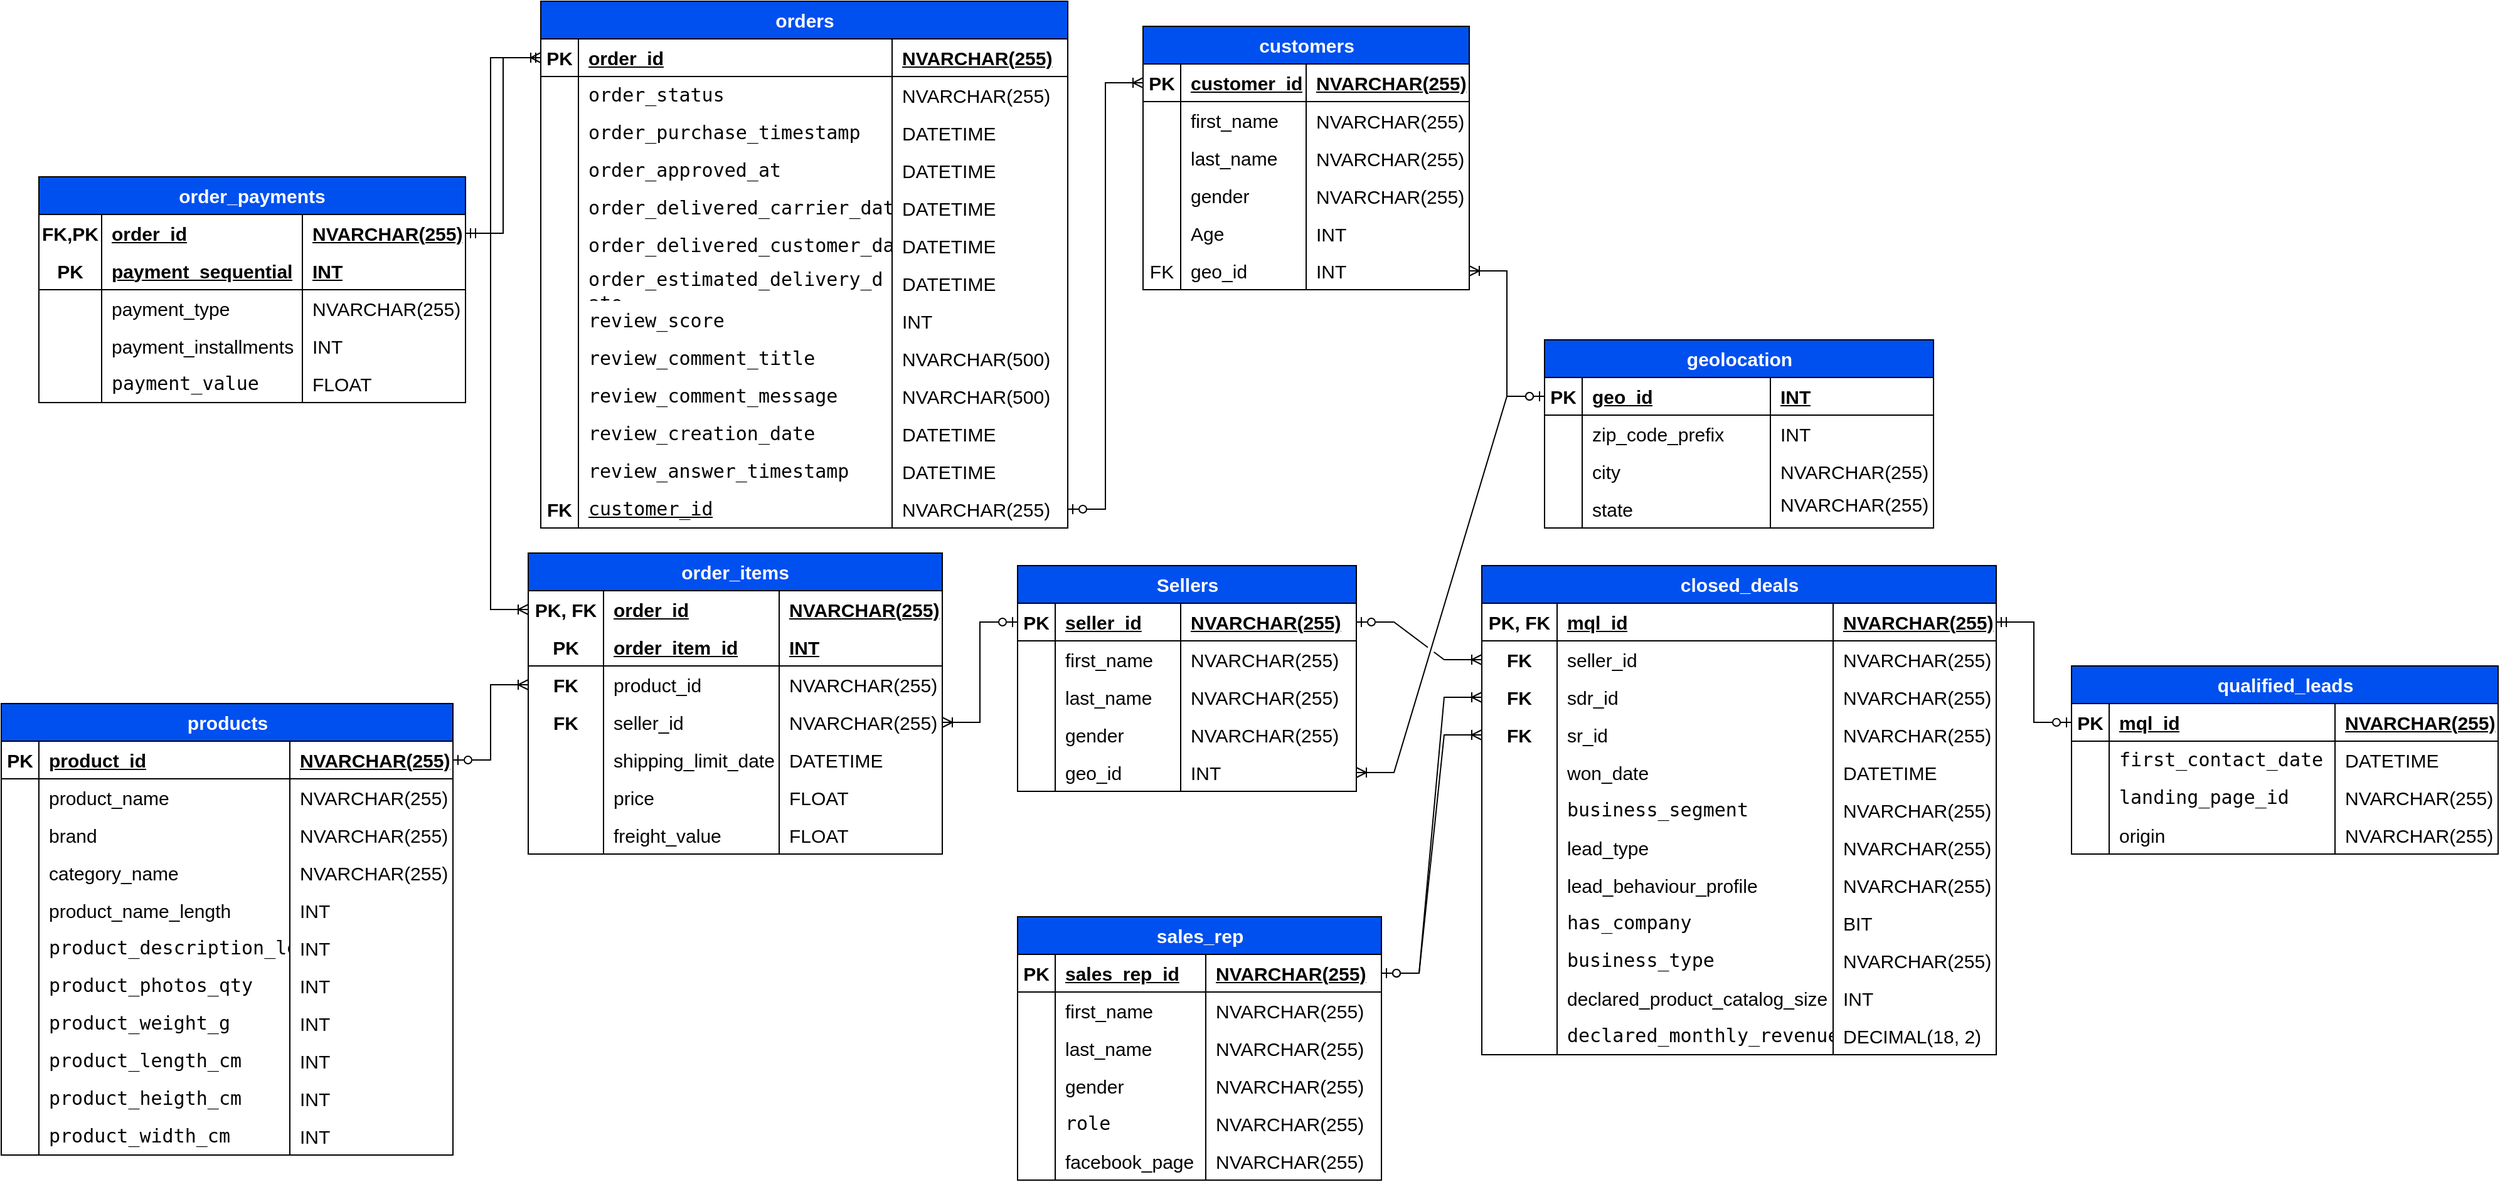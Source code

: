 <mxfile version="28.2.5">
  <diagram name="Page-1" id="uyYLpF2vpdHfLIiW-YD8">
    <mxGraphModel dx="872" dy="537" grid="1" gridSize="10" guides="1" tooltips="1" connect="1" arrows="1" fold="1" page="1" pageScale="1" pageWidth="827" pageHeight="1169" background="#ffffff" math="0" shadow="0">
      <root>
        <mxCell id="0" />
        <mxCell id="1" parent="0" />
        <mxCell id="SNQ56c9XRR32mOw2F68g-1" value="&lt;font style=&quot;color: rgb(255, 255, 255);&quot;&gt;orders&lt;/font&gt;" style="shape=table;startSize=30;container=1;collapsible=1;childLayout=tableLayout;fixedRows=1;rowLines=0;fontStyle=1;align=center;resizeLast=1;html=1;fillColor=#0050ef;fontColor=#000000;strokeColor=#000000;fontSize=15;labelBorderColor=none;labelBackgroundColor=none;" parent="1" vertex="1">
          <mxGeometry x="560" y="210" width="420" height="420" as="geometry" />
        </mxCell>
        <mxCell id="SNQ56c9XRR32mOw2F68g-2" value="" style="shape=tableRow;horizontal=0;startSize=0;swimlaneHead=0;swimlaneBody=0;fillColor=none;collapsible=0;dropTarget=0;points=[[0,0.5],[1,0.5]];portConstraint=eastwest;top=0;left=0;right=0;bottom=1;fontSize=15;fontColor=#000000;labelBorderColor=none;labelBackgroundColor=none;strokeColor=#000000;" parent="SNQ56c9XRR32mOw2F68g-1" vertex="1">
          <mxGeometry y="30" width="420" height="30" as="geometry" />
        </mxCell>
        <mxCell id="SNQ56c9XRR32mOw2F68g-3" value="PK" style="shape=partialRectangle;connectable=0;fillColor=none;top=0;left=0;bottom=0;right=0;fontStyle=1;overflow=hidden;whiteSpace=wrap;html=1;fontSize=15;fontColor=#000000;labelBorderColor=none;labelBackgroundColor=none;strokeColor=#000000;" parent="SNQ56c9XRR32mOw2F68g-2" vertex="1">
          <mxGeometry width="30" height="30" as="geometry">
            <mxRectangle width="30" height="30" as="alternateBounds" />
          </mxGeometry>
        </mxCell>
        <mxCell id="SNQ56c9XRR32mOw2F68g-4" value="order_id" style="shape=partialRectangle;connectable=0;fillColor=none;top=0;left=0;bottom=0;right=0;align=left;spacingLeft=6;fontStyle=5;overflow=hidden;whiteSpace=wrap;fontSize=15;fontColor=#000000;labelBorderColor=none;labelBackgroundColor=none;strokeColor=#000000;html=1;" parent="SNQ56c9XRR32mOw2F68g-2" vertex="1">
          <mxGeometry x="30" width="250" height="30" as="geometry">
            <mxRectangle width="250" height="30" as="alternateBounds" />
          </mxGeometry>
        </mxCell>
        <mxCell id="SNQ56c9XRR32mOw2F68g-41" value="NVARCHAR(255)" style="shape=partialRectangle;connectable=0;fillColor=none;top=0;left=0;bottom=0;right=0;align=left;spacingLeft=6;fontStyle=5;overflow=hidden;whiteSpace=wrap;html=1;fontSize=15;fontColor=#000000;labelBorderColor=none;labelBackgroundColor=none;strokeColor=#000000;" parent="SNQ56c9XRR32mOw2F68g-2" vertex="1">
          <mxGeometry x="280" width="140" height="30" as="geometry">
            <mxRectangle width="140" height="30" as="alternateBounds" />
          </mxGeometry>
        </mxCell>
        <mxCell id="SNQ56c9XRR32mOw2F68g-5" value="" style="shape=tableRow;horizontal=0;startSize=0;swimlaneHead=0;swimlaneBody=0;fillColor=none;collapsible=0;dropTarget=0;points=[[0,0.5],[1,0.5]];portConstraint=eastwest;top=0;left=0;right=0;bottom=0;fontSize=15;fontColor=#000000;labelBorderColor=none;labelBackgroundColor=none;strokeColor=#000000;" parent="SNQ56c9XRR32mOw2F68g-1" vertex="1">
          <mxGeometry y="60" width="420" height="30" as="geometry" />
        </mxCell>
        <mxCell id="SNQ56c9XRR32mOw2F68g-6" value="" style="shape=partialRectangle;connectable=0;fillColor=none;top=0;left=0;bottom=0;right=0;editable=1;overflow=hidden;whiteSpace=wrap;html=1;fontSize=15;fontColor=#000000;labelBorderColor=none;labelBackgroundColor=none;strokeColor=#000000;" parent="SNQ56c9XRR32mOw2F68g-5" vertex="1">
          <mxGeometry width="30" height="30" as="geometry">
            <mxRectangle width="30" height="30" as="alternateBounds" />
          </mxGeometry>
        </mxCell>
        <mxCell id="SNQ56c9XRR32mOw2F68g-7" value="&lt;pre style=&quot;border: none; margin: 0px; padding: 0px; overflow: auto; word-break: break-all; overflow-wrap: break-word; text-wrap-mode: wrap; font-family: menlo, consolas, &amp;quot;DejaVu Sans Mono&amp;quot;, monospace; line-height: 1.308;&quot; data--h-bstatus=&quot;0OBSERVED&quot;&gt;order_status&lt;/pre&gt;" style="shape=partialRectangle;connectable=0;fillColor=none;top=0;left=0;bottom=0;right=0;align=left;spacingLeft=6;overflow=hidden;whiteSpace=wrap;html=1;fontSize=15;fontColor=#000000;labelBorderColor=none;labelBackgroundColor=none;strokeColor=#000000;" parent="SNQ56c9XRR32mOw2F68g-5" vertex="1">
          <mxGeometry x="30" width="250" height="30" as="geometry">
            <mxRectangle width="250" height="30" as="alternateBounds" />
          </mxGeometry>
        </mxCell>
        <mxCell id="SNQ56c9XRR32mOw2F68g-42" value="NVARCHAR(255)" style="shape=partialRectangle;connectable=0;fillColor=none;top=0;left=0;bottom=0;right=0;align=left;spacingLeft=6;overflow=hidden;whiteSpace=wrap;html=1;fontSize=15;fontColor=#000000;labelBorderColor=none;labelBackgroundColor=none;strokeColor=#000000;" parent="SNQ56c9XRR32mOw2F68g-5" vertex="1">
          <mxGeometry x="280" width="140" height="30" as="geometry">
            <mxRectangle width="140" height="30" as="alternateBounds" />
          </mxGeometry>
        </mxCell>
        <mxCell id="SNQ56c9XRR32mOw2F68g-8" value="" style="shape=tableRow;horizontal=0;startSize=0;swimlaneHead=0;swimlaneBody=0;fillColor=none;collapsible=0;dropTarget=0;points=[[0,0.5],[1,0.5]];portConstraint=eastwest;top=0;left=0;right=0;bottom=0;fontSize=15;fontColor=#000000;labelBorderColor=none;labelBackgroundColor=none;strokeColor=#000000;" parent="SNQ56c9XRR32mOw2F68g-1" vertex="1">
          <mxGeometry y="90" width="420" height="30" as="geometry" />
        </mxCell>
        <mxCell id="SNQ56c9XRR32mOw2F68g-9" value="" style="shape=partialRectangle;connectable=0;fillColor=none;top=0;left=0;bottom=0;right=0;editable=1;overflow=hidden;whiteSpace=wrap;html=1;fontSize=15;fontColor=#000000;labelBorderColor=none;labelBackgroundColor=none;strokeColor=#000000;" parent="SNQ56c9XRR32mOw2F68g-8" vertex="1">
          <mxGeometry width="30" height="30" as="geometry">
            <mxRectangle width="30" height="30" as="alternateBounds" />
          </mxGeometry>
        </mxCell>
        <mxCell id="SNQ56c9XRR32mOw2F68g-10" value="&lt;pre style=&quot;border: none; margin: 0px; padding: 0px; overflow: auto; word-break: break-all; overflow-wrap: break-word; text-wrap-mode: wrap; font-family: menlo, consolas, &amp;quot;DejaVu Sans Mono&amp;quot;, monospace; line-height: 1.308;&quot; data--h-bstatus=&quot;0OBSERVED&quot;&gt;order_purchase_timestamp&lt;/pre&gt;" style="shape=partialRectangle;connectable=0;fillColor=none;top=0;left=0;bottom=0;right=0;align=left;spacingLeft=6;overflow=hidden;whiteSpace=wrap;html=1;fontSize=15;fontColor=#000000;labelBorderColor=none;labelBackgroundColor=none;strokeColor=#000000;" parent="SNQ56c9XRR32mOw2F68g-8" vertex="1">
          <mxGeometry x="30" width="250" height="30" as="geometry">
            <mxRectangle width="250" height="30" as="alternateBounds" />
          </mxGeometry>
        </mxCell>
        <mxCell id="SNQ56c9XRR32mOw2F68g-43" value="DATETIME" style="shape=partialRectangle;connectable=0;fillColor=none;top=0;left=0;bottom=0;right=0;align=left;spacingLeft=6;overflow=hidden;whiteSpace=wrap;html=1;fontSize=15;fontColor=#000000;labelBorderColor=none;labelBackgroundColor=none;strokeColor=#000000;" parent="SNQ56c9XRR32mOw2F68g-8" vertex="1">
          <mxGeometry x="280" width="140" height="30" as="geometry">
            <mxRectangle width="140" height="30" as="alternateBounds" />
          </mxGeometry>
        </mxCell>
        <mxCell id="SNQ56c9XRR32mOw2F68g-11" value="" style="shape=tableRow;horizontal=0;startSize=0;swimlaneHead=0;swimlaneBody=0;fillColor=none;collapsible=0;dropTarget=0;points=[[0,0.5],[1,0.5]];portConstraint=eastwest;top=0;left=0;right=0;bottom=0;fontSize=15;fontColor=#000000;labelBorderColor=none;labelBackgroundColor=none;strokeColor=#000000;" parent="SNQ56c9XRR32mOw2F68g-1" vertex="1">
          <mxGeometry y="120" width="420" height="30" as="geometry" />
        </mxCell>
        <mxCell id="SNQ56c9XRR32mOw2F68g-12" value="" style="shape=partialRectangle;connectable=0;fillColor=none;top=0;left=0;bottom=0;right=0;editable=1;overflow=hidden;whiteSpace=wrap;html=1;fontSize=15;fontColor=#000000;labelBorderColor=none;labelBackgroundColor=none;strokeColor=#000000;" parent="SNQ56c9XRR32mOw2F68g-11" vertex="1">
          <mxGeometry width="30" height="30" as="geometry">
            <mxRectangle width="30" height="30" as="alternateBounds" />
          </mxGeometry>
        </mxCell>
        <mxCell id="SNQ56c9XRR32mOw2F68g-13" value="&lt;pre style=&quot;border: none; margin: 0px; padding: 0px; overflow: auto; word-break: break-all; overflow-wrap: break-word; text-wrap-mode: wrap; font-family: menlo, consolas, &amp;quot;DejaVu Sans Mono&amp;quot;, monospace; line-height: 1.308;&quot; data--h-bstatus=&quot;0OBSERVED&quot;&gt;order_approved_at&lt;/pre&gt;" style="shape=partialRectangle;connectable=0;fillColor=none;top=0;left=0;bottom=0;right=0;align=left;spacingLeft=6;overflow=hidden;whiteSpace=wrap;html=1;fontSize=15;fontColor=#000000;labelBorderColor=none;labelBackgroundColor=none;strokeColor=#000000;" parent="SNQ56c9XRR32mOw2F68g-11" vertex="1">
          <mxGeometry x="30" width="250" height="30" as="geometry">
            <mxRectangle width="250" height="30" as="alternateBounds" />
          </mxGeometry>
        </mxCell>
        <mxCell id="SNQ56c9XRR32mOw2F68g-44" value="DATETIME" style="shape=partialRectangle;connectable=0;fillColor=none;top=0;left=0;bottom=0;right=0;align=left;spacingLeft=6;overflow=hidden;whiteSpace=wrap;html=1;fontSize=15;fontColor=#000000;labelBorderColor=none;labelBackgroundColor=none;strokeColor=#000000;" parent="SNQ56c9XRR32mOw2F68g-11" vertex="1">
          <mxGeometry x="280" width="140" height="30" as="geometry">
            <mxRectangle width="140" height="30" as="alternateBounds" />
          </mxGeometry>
        </mxCell>
        <mxCell id="SNQ56c9XRR32mOw2F68g-29" style="shape=tableRow;horizontal=0;startSize=0;swimlaneHead=0;swimlaneBody=0;fillColor=none;collapsible=0;dropTarget=0;points=[[0,0.5],[1,0.5]];portConstraint=eastwest;top=0;left=0;right=0;bottom=0;fontSize=15;fontColor=#000000;labelBorderColor=none;labelBackgroundColor=none;strokeColor=#000000;" parent="SNQ56c9XRR32mOw2F68g-1" vertex="1">
          <mxGeometry y="150" width="420" height="30" as="geometry" />
        </mxCell>
        <mxCell id="SNQ56c9XRR32mOw2F68g-30" style="shape=partialRectangle;connectable=0;fillColor=none;top=0;left=0;bottom=0;right=0;editable=1;overflow=hidden;whiteSpace=wrap;html=1;fontSize=15;fontColor=#000000;labelBorderColor=none;labelBackgroundColor=none;strokeColor=#000000;" parent="SNQ56c9XRR32mOw2F68g-29" vertex="1">
          <mxGeometry width="30" height="30" as="geometry">
            <mxRectangle width="30" height="30" as="alternateBounds" />
          </mxGeometry>
        </mxCell>
        <mxCell id="SNQ56c9XRR32mOw2F68g-31" value="&lt;pre style=&quot;border: none; margin: 0px; padding: 0px; overflow: auto; word-break: break-all; overflow-wrap: break-word; text-wrap-mode: wrap; font-family: menlo, consolas, &amp;quot;DejaVu Sans Mono&amp;quot;, monospace; line-height: 1.308;&quot; data--h-bstatus=&quot;0OBSERVED&quot;&gt;order_delivered_carrier_date&lt;/pre&gt;" style="shape=partialRectangle;connectable=0;fillColor=none;top=0;left=0;bottom=0;right=0;align=left;spacingLeft=6;overflow=hidden;whiteSpace=wrap;html=1;fontSize=15;fontColor=#000000;labelBorderColor=none;labelBackgroundColor=none;strokeColor=#000000;" parent="SNQ56c9XRR32mOw2F68g-29" vertex="1">
          <mxGeometry x="30" width="250" height="30" as="geometry">
            <mxRectangle width="250" height="30" as="alternateBounds" />
          </mxGeometry>
        </mxCell>
        <mxCell id="SNQ56c9XRR32mOw2F68g-45" value="DATETIME" style="shape=partialRectangle;connectable=0;fillColor=none;top=0;left=0;bottom=0;right=0;align=left;spacingLeft=6;overflow=hidden;whiteSpace=wrap;html=1;fontSize=15;fontColor=#000000;labelBorderColor=none;labelBackgroundColor=none;strokeColor=#000000;" parent="SNQ56c9XRR32mOw2F68g-29" vertex="1">
          <mxGeometry x="280" width="140" height="30" as="geometry">
            <mxRectangle width="140" height="30" as="alternateBounds" />
          </mxGeometry>
        </mxCell>
        <mxCell id="SNQ56c9XRR32mOw2F68g-26" style="shape=tableRow;horizontal=0;startSize=0;swimlaneHead=0;swimlaneBody=0;fillColor=none;collapsible=0;dropTarget=0;points=[[0,0.5],[1,0.5]];portConstraint=eastwest;top=0;left=0;right=0;bottom=0;fontSize=15;fontColor=#000000;labelBorderColor=none;labelBackgroundColor=none;strokeColor=#000000;" parent="SNQ56c9XRR32mOw2F68g-1" vertex="1">
          <mxGeometry y="180" width="420" height="30" as="geometry" />
        </mxCell>
        <mxCell id="SNQ56c9XRR32mOw2F68g-27" style="shape=partialRectangle;connectable=0;fillColor=none;top=0;left=0;bottom=0;right=0;editable=1;overflow=hidden;whiteSpace=wrap;html=1;fontSize=15;fontColor=#000000;labelBorderColor=none;labelBackgroundColor=none;strokeColor=#000000;" parent="SNQ56c9XRR32mOw2F68g-26" vertex="1">
          <mxGeometry width="30" height="30" as="geometry">
            <mxRectangle width="30" height="30" as="alternateBounds" />
          </mxGeometry>
        </mxCell>
        <mxCell id="SNQ56c9XRR32mOw2F68g-28" value="&lt;pre style=&quot;border: none; margin: 0px; padding: 0px; overflow: auto; word-break: break-all; overflow-wrap: break-word; text-wrap-mode: wrap; font-family: menlo, consolas, &amp;quot;DejaVu Sans Mono&amp;quot;, monospace; line-height: 1.308;&quot; data--h-bstatus=&quot;0OBSERVED&quot;&gt;order_delivered_customer_date&lt;/pre&gt;" style="shape=partialRectangle;connectable=0;fillColor=none;top=0;left=0;bottom=0;right=0;align=left;spacingLeft=6;overflow=hidden;whiteSpace=wrap;html=1;fontSize=15;fontColor=#000000;labelBorderColor=none;labelBackgroundColor=none;strokeColor=#000000;" parent="SNQ56c9XRR32mOw2F68g-26" vertex="1">
          <mxGeometry x="30" width="250" height="30" as="geometry">
            <mxRectangle width="250" height="30" as="alternateBounds" />
          </mxGeometry>
        </mxCell>
        <mxCell id="SNQ56c9XRR32mOw2F68g-46" value="DATETIME" style="shape=partialRectangle;connectable=0;fillColor=none;top=0;left=0;bottom=0;right=0;align=left;spacingLeft=6;overflow=hidden;whiteSpace=wrap;html=1;fontSize=15;fontColor=#000000;labelBorderColor=none;labelBackgroundColor=none;strokeColor=#000000;" parent="SNQ56c9XRR32mOw2F68g-26" vertex="1">
          <mxGeometry x="280" width="140" height="30" as="geometry">
            <mxRectangle width="140" height="30" as="alternateBounds" />
          </mxGeometry>
        </mxCell>
        <mxCell id="SNQ56c9XRR32mOw2F68g-23" style="shape=tableRow;horizontal=0;startSize=0;swimlaneHead=0;swimlaneBody=0;fillColor=none;collapsible=0;dropTarget=0;points=[[0,0.5],[1,0.5]];portConstraint=eastwest;top=0;left=0;right=0;bottom=0;fontSize=15;fontColor=#000000;labelBorderColor=none;labelBackgroundColor=none;strokeColor=#000000;" parent="SNQ56c9XRR32mOw2F68g-1" vertex="1">
          <mxGeometry y="210" width="420" height="30" as="geometry" />
        </mxCell>
        <mxCell id="SNQ56c9XRR32mOw2F68g-24" style="shape=partialRectangle;connectable=0;fillColor=none;top=0;left=0;bottom=0;right=0;editable=1;overflow=hidden;whiteSpace=wrap;html=1;fontSize=15;fontColor=#000000;labelBorderColor=none;labelBackgroundColor=none;strokeColor=#000000;" parent="SNQ56c9XRR32mOw2F68g-23" vertex="1">
          <mxGeometry width="30" height="30" as="geometry">
            <mxRectangle width="30" height="30" as="alternateBounds" />
          </mxGeometry>
        </mxCell>
        <mxCell id="SNQ56c9XRR32mOw2F68g-25" value="&lt;pre style=&quot;border: none; margin: 0px; padding: 0px; overflow: auto; word-break: break-all; overflow-wrap: break-word; white-space: pre-wrap; font-family: menlo, consolas, &amp;quot;DejaVu Sans Mono&amp;quot;, monospace; line-height: 1.308; font-style: normal; font-variant-ligatures: normal; font-variant-caps: normal; font-weight: 400; letter-spacing: normal; orphans: 2; text-align: left; text-indent: 0px; text-transform: none; widows: 2; word-spacing: 0px; -webkit-text-stroke-width: 0px; text-decoration-thickness: initial; text-decoration-style: initial; text-decoration-color: initial;&quot; data--h-bstatus=&quot;0OBSERVED&quot;&gt;order_estimated_delivery_date&lt;/pre&gt;&lt;div&gt;&lt;br&gt;&lt;/div&gt;" style="shape=partialRectangle;connectable=0;fillColor=none;top=0;left=0;bottom=0;right=0;align=left;spacingLeft=6;overflow=hidden;whiteSpace=wrap;html=1;fontSize=15;fontColor=#000000;labelBorderColor=none;labelBackgroundColor=none;strokeColor=#000000;" parent="SNQ56c9XRR32mOw2F68g-23" vertex="1">
          <mxGeometry x="30" width="250" height="30" as="geometry">
            <mxRectangle width="250" height="30" as="alternateBounds" />
          </mxGeometry>
        </mxCell>
        <mxCell id="SNQ56c9XRR32mOw2F68g-47" value="DATETIME" style="shape=partialRectangle;connectable=0;fillColor=none;top=0;left=0;bottom=0;right=0;align=left;spacingLeft=6;overflow=hidden;whiteSpace=wrap;html=1;fontSize=15;fontColor=#000000;labelBorderColor=none;labelBackgroundColor=none;strokeColor=#000000;" parent="SNQ56c9XRR32mOw2F68g-23" vertex="1">
          <mxGeometry x="280" width="140" height="30" as="geometry">
            <mxRectangle width="140" height="30" as="alternateBounds" />
          </mxGeometry>
        </mxCell>
        <mxCell id="SNQ56c9XRR32mOw2F68g-20" style="shape=tableRow;horizontal=0;startSize=0;swimlaneHead=0;swimlaneBody=0;fillColor=none;collapsible=0;dropTarget=0;points=[[0,0.5],[1,0.5]];portConstraint=eastwest;top=0;left=0;right=0;bottom=0;fontSize=15;fontColor=#000000;labelBorderColor=none;labelBackgroundColor=none;strokeColor=#000000;" parent="SNQ56c9XRR32mOw2F68g-1" vertex="1">
          <mxGeometry y="240" width="420" height="30" as="geometry" />
        </mxCell>
        <mxCell id="SNQ56c9XRR32mOw2F68g-21" style="shape=partialRectangle;connectable=0;fillColor=none;top=0;left=0;bottom=0;right=0;editable=1;overflow=hidden;whiteSpace=wrap;html=1;fontSize=15;fontColor=#000000;labelBorderColor=none;labelBackgroundColor=none;strokeColor=#000000;" parent="SNQ56c9XRR32mOw2F68g-20" vertex="1">
          <mxGeometry width="30" height="30" as="geometry">
            <mxRectangle width="30" height="30" as="alternateBounds" />
          </mxGeometry>
        </mxCell>
        <mxCell id="SNQ56c9XRR32mOw2F68g-22" value="&lt;pre style=&quot;border: none; margin: 0px; padding: 0px; overflow: auto; word-break: break-all; overflow-wrap: break-word; text-wrap-mode: wrap; font-family: menlo, consolas, &amp;quot;DejaVu Sans Mono&amp;quot;, monospace; line-height: 1.308;&quot; data--h-bstatus=&quot;0OBSERVED&quot;&gt;review_score&lt;/pre&gt;" style="shape=partialRectangle;connectable=0;fillColor=none;top=0;left=0;bottom=0;right=0;align=left;spacingLeft=6;overflow=hidden;whiteSpace=wrap;html=1;fontSize=15;fontColor=#000000;labelBorderColor=none;labelBackgroundColor=none;strokeColor=#000000;" parent="SNQ56c9XRR32mOw2F68g-20" vertex="1">
          <mxGeometry x="30" width="250" height="30" as="geometry">
            <mxRectangle width="250" height="30" as="alternateBounds" />
          </mxGeometry>
        </mxCell>
        <mxCell id="SNQ56c9XRR32mOw2F68g-48" value="INT" style="shape=partialRectangle;connectable=0;fillColor=none;top=0;left=0;bottom=0;right=0;align=left;spacingLeft=6;overflow=hidden;whiteSpace=wrap;html=1;fontSize=15;fontColor=#000000;labelBorderColor=none;labelBackgroundColor=none;strokeColor=#000000;" parent="SNQ56c9XRR32mOw2F68g-20" vertex="1">
          <mxGeometry x="280" width="140" height="30" as="geometry">
            <mxRectangle width="140" height="30" as="alternateBounds" />
          </mxGeometry>
        </mxCell>
        <mxCell id="SNQ56c9XRR32mOw2F68g-17" style="shape=tableRow;horizontal=0;startSize=0;swimlaneHead=0;swimlaneBody=0;fillColor=none;collapsible=0;dropTarget=0;points=[[0,0.5],[1,0.5]];portConstraint=eastwest;top=0;left=0;right=0;bottom=0;fontSize=15;fontColor=#000000;labelBorderColor=none;labelBackgroundColor=none;strokeColor=#000000;" parent="SNQ56c9XRR32mOw2F68g-1" vertex="1">
          <mxGeometry y="270" width="420" height="30" as="geometry" />
        </mxCell>
        <mxCell id="SNQ56c9XRR32mOw2F68g-18" style="shape=partialRectangle;connectable=0;fillColor=none;top=0;left=0;bottom=0;right=0;editable=1;overflow=hidden;whiteSpace=wrap;html=1;fontSize=15;fontColor=#000000;labelBorderColor=none;labelBackgroundColor=none;strokeColor=#000000;" parent="SNQ56c9XRR32mOw2F68g-17" vertex="1">
          <mxGeometry width="30" height="30" as="geometry">
            <mxRectangle width="30" height="30" as="alternateBounds" />
          </mxGeometry>
        </mxCell>
        <mxCell id="SNQ56c9XRR32mOw2F68g-19" value="&lt;pre style=&quot;border: none; margin: 0px; padding: 0px; overflow: auto; word-break: break-all; overflow-wrap: break-word; text-wrap-mode: wrap; font-family: menlo, consolas, &amp;quot;DejaVu Sans Mono&amp;quot;, monospace; line-height: 1.308;&quot; data--h-bstatus=&quot;0OBSERVED&quot;&gt;review_comment_title&lt;/pre&gt;" style="shape=partialRectangle;connectable=0;fillColor=none;top=0;left=0;bottom=0;right=0;align=left;spacingLeft=6;overflow=hidden;whiteSpace=wrap;html=1;fontSize=15;fontColor=#000000;labelBorderColor=none;labelBackgroundColor=none;strokeColor=#000000;" parent="SNQ56c9XRR32mOw2F68g-17" vertex="1">
          <mxGeometry x="30" width="250" height="30" as="geometry">
            <mxRectangle width="250" height="30" as="alternateBounds" />
          </mxGeometry>
        </mxCell>
        <mxCell id="SNQ56c9XRR32mOw2F68g-49" value="NVARCHAR(500)" style="shape=partialRectangle;connectable=0;fillColor=none;top=0;left=0;bottom=0;right=0;align=left;spacingLeft=6;overflow=hidden;whiteSpace=wrap;html=1;fontSize=15;fontColor=#000000;labelBorderColor=none;labelBackgroundColor=none;strokeColor=#000000;" parent="SNQ56c9XRR32mOw2F68g-17" vertex="1">
          <mxGeometry x="280" width="140" height="30" as="geometry">
            <mxRectangle width="140" height="30" as="alternateBounds" />
          </mxGeometry>
        </mxCell>
        <mxCell id="SNQ56c9XRR32mOw2F68g-14" style="shape=tableRow;horizontal=0;startSize=0;swimlaneHead=0;swimlaneBody=0;fillColor=none;collapsible=0;dropTarget=0;points=[[0,0.5],[1,0.5]];portConstraint=eastwest;top=0;left=0;right=0;bottom=0;fontSize=15;fontColor=#000000;labelBorderColor=none;labelBackgroundColor=none;strokeColor=#000000;" parent="SNQ56c9XRR32mOw2F68g-1" vertex="1">
          <mxGeometry y="300" width="420" height="30" as="geometry" />
        </mxCell>
        <mxCell id="SNQ56c9XRR32mOw2F68g-15" style="shape=partialRectangle;connectable=0;fillColor=none;top=0;left=0;bottom=0;right=0;editable=1;overflow=hidden;whiteSpace=wrap;html=1;fontSize=15;fontColor=#000000;labelBorderColor=none;labelBackgroundColor=none;strokeColor=#000000;" parent="SNQ56c9XRR32mOw2F68g-14" vertex="1">
          <mxGeometry width="30" height="30" as="geometry">
            <mxRectangle width="30" height="30" as="alternateBounds" />
          </mxGeometry>
        </mxCell>
        <mxCell id="SNQ56c9XRR32mOw2F68g-16" value="&lt;pre style=&quot;border: none; margin: 0px; padding: 0px; overflow: auto; word-break: break-all; overflow-wrap: break-word; text-wrap-mode: wrap; font-family: menlo, consolas, &amp;quot;DejaVu Sans Mono&amp;quot;, monospace; line-height: 1.308;&quot; data--h-bstatus=&quot;0OBSERVED&quot;&gt;review_comment_message&lt;/pre&gt;" style="shape=partialRectangle;connectable=0;fillColor=none;top=0;left=0;bottom=0;right=0;align=left;spacingLeft=6;overflow=hidden;whiteSpace=wrap;html=1;fontSize=15;fontColor=#000000;labelBorderColor=none;labelBackgroundColor=none;strokeColor=#000000;" parent="SNQ56c9XRR32mOw2F68g-14" vertex="1">
          <mxGeometry x="30" width="250" height="30" as="geometry">
            <mxRectangle width="250" height="30" as="alternateBounds" />
          </mxGeometry>
        </mxCell>
        <mxCell id="SNQ56c9XRR32mOw2F68g-50" value="NVARCHAR(500)" style="shape=partialRectangle;connectable=0;fillColor=none;top=0;left=0;bottom=0;right=0;align=left;spacingLeft=6;overflow=hidden;whiteSpace=wrap;html=1;fontSize=15;fontColor=#000000;labelBorderColor=none;labelBackgroundColor=none;strokeColor=#000000;" parent="SNQ56c9XRR32mOw2F68g-14" vertex="1">
          <mxGeometry x="280" width="140" height="30" as="geometry">
            <mxRectangle width="140" height="30" as="alternateBounds" />
          </mxGeometry>
        </mxCell>
        <mxCell id="SNQ56c9XRR32mOw2F68g-32" style="shape=tableRow;horizontal=0;startSize=0;swimlaneHead=0;swimlaneBody=0;fillColor=none;collapsible=0;dropTarget=0;points=[[0,0.5],[1,0.5]];portConstraint=eastwest;top=0;left=0;right=0;bottom=0;fontSize=15;fontColor=#000000;labelBorderColor=none;labelBackgroundColor=none;strokeColor=#000000;" parent="SNQ56c9XRR32mOw2F68g-1" vertex="1">
          <mxGeometry y="330" width="420" height="30" as="geometry" />
        </mxCell>
        <mxCell id="SNQ56c9XRR32mOw2F68g-33" style="shape=partialRectangle;connectable=0;fillColor=none;top=0;left=0;bottom=0;right=0;editable=1;overflow=hidden;whiteSpace=wrap;html=1;fontSize=15;fontColor=#000000;labelBorderColor=none;labelBackgroundColor=none;strokeColor=#000000;" parent="SNQ56c9XRR32mOw2F68g-32" vertex="1">
          <mxGeometry width="30" height="30" as="geometry">
            <mxRectangle width="30" height="30" as="alternateBounds" />
          </mxGeometry>
        </mxCell>
        <mxCell id="SNQ56c9XRR32mOw2F68g-34" value="&lt;pre style=&quot;border: none; margin: 0px; padding: 0px; overflow: auto; word-break: break-all; overflow-wrap: break-word; text-wrap-mode: wrap; font-family: menlo, consolas, &amp;quot;DejaVu Sans Mono&amp;quot;, monospace; line-height: 1.308;&quot; data--h-bstatus=&quot;0OBSERVED&quot;&gt;review_creation_date&lt;/pre&gt;" style="shape=partialRectangle;connectable=0;fillColor=none;top=0;left=0;bottom=0;right=0;align=left;spacingLeft=6;overflow=hidden;whiteSpace=wrap;html=1;fontSize=15;fontColor=#000000;labelBorderColor=none;labelBackgroundColor=none;strokeColor=#000000;" parent="SNQ56c9XRR32mOw2F68g-32" vertex="1">
          <mxGeometry x="30" width="250" height="30" as="geometry">
            <mxRectangle width="250" height="30" as="alternateBounds" />
          </mxGeometry>
        </mxCell>
        <mxCell id="SNQ56c9XRR32mOw2F68g-51" value="DATETIME" style="shape=partialRectangle;connectable=0;fillColor=none;top=0;left=0;bottom=0;right=0;align=left;spacingLeft=6;overflow=hidden;whiteSpace=wrap;html=1;fontSize=15;fontColor=#000000;labelBorderColor=none;labelBackgroundColor=none;strokeColor=#000000;" parent="SNQ56c9XRR32mOw2F68g-32" vertex="1">
          <mxGeometry x="280" width="140" height="30" as="geometry">
            <mxRectangle width="140" height="30" as="alternateBounds" />
          </mxGeometry>
        </mxCell>
        <mxCell id="SNQ56c9XRR32mOw2F68g-35" style="shape=tableRow;horizontal=0;startSize=0;swimlaneHead=0;swimlaneBody=0;fillColor=none;collapsible=0;dropTarget=0;points=[[0,0.5],[1,0.5]];portConstraint=eastwest;top=0;left=0;right=0;bottom=0;fontSize=15;fontColor=#000000;labelBorderColor=none;labelBackgroundColor=none;strokeColor=#000000;" parent="SNQ56c9XRR32mOw2F68g-1" vertex="1">
          <mxGeometry y="360" width="420" height="30" as="geometry" />
        </mxCell>
        <mxCell id="SNQ56c9XRR32mOw2F68g-36" style="shape=partialRectangle;connectable=0;fillColor=none;top=0;left=0;bottom=0;right=0;editable=1;overflow=hidden;whiteSpace=wrap;html=1;fontSize=15;fontColor=#000000;labelBorderColor=none;labelBackgroundColor=none;strokeColor=#000000;" parent="SNQ56c9XRR32mOw2F68g-35" vertex="1">
          <mxGeometry width="30" height="30" as="geometry">
            <mxRectangle width="30" height="30" as="alternateBounds" />
          </mxGeometry>
        </mxCell>
        <mxCell id="SNQ56c9XRR32mOw2F68g-37" value="&lt;pre style=&quot;border: none; margin: 0px; padding: 0px; overflow: auto; word-break: break-all; overflow-wrap: break-word; text-wrap-mode: wrap; font-family: menlo, consolas, &amp;quot;DejaVu Sans Mono&amp;quot;, monospace; line-height: 1.308;&quot; data--h-bstatus=&quot;0OBSERVED&quot;&gt;review_answer_timestamp&lt;/pre&gt;" style="shape=partialRectangle;connectable=0;fillColor=none;top=0;left=0;bottom=0;right=0;align=left;spacingLeft=6;overflow=hidden;whiteSpace=wrap;html=1;fontSize=15;fontColor=#000000;labelBorderColor=none;labelBackgroundColor=none;strokeColor=#000000;" parent="SNQ56c9XRR32mOw2F68g-35" vertex="1">
          <mxGeometry x="30" width="250" height="30" as="geometry">
            <mxRectangle width="250" height="30" as="alternateBounds" />
          </mxGeometry>
        </mxCell>
        <mxCell id="SNQ56c9XRR32mOw2F68g-52" value="DATETIME" style="shape=partialRectangle;connectable=0;fillColor=none;top=0;left=0;bottom=0;right=0;align=left;spacingLeft=6;overflow=hidden;whiteSpace=wrap;html=1;fontSize=15;fontColor=#000000;labelBorderColor=none;labelBackgroundColor=none;strokeColor=#000000;" parent="SNQ56c9XRR32mOw2F68g-35" vertex="1">
          <mxGeometry x="280" width="140" height="30" as="geometry">
            <mxRectangle width="140" height="30" as="alternateBounds" />
          </mxGeometry>
        </mxCell>
        <mxCell id="SNQ56c9XRR32mOw2F68g-171" style="shape=tableRow;horizontal=0;startSize=0;swimlaneHead=0;swimlaneBody=0;fillColor=none;collapsible=0;dropTarget=0;points=[[0,0.5],[1,0.5]];portConstraint=eastwest;top=0;left=0;right=0;bottom=0;fontSize=15;fontColor=#000000;labelBorderColor=none;labelBackgroundColor=none;strokeColor=#000000;" parent="SNQ56c9XRR32mOw2F68g-1" vertex="1">
          <mxGeometry y="390" width="420" height="30" as="geometry" />
        </mxCell>
        <mxCell id="SNQ56c9XRR32mOw2F68g-172" value="FK" style="shape=partialRectangle;connectable=0;fillColor=none;top=0;left=0;bottom=0;right=0;editable=1;overflow=hidden;whiteSpace=wrap;html=1;fontSize=15;fontColor=#000000;labelBorderColor=none;labelBackgroundColor=none;strokeColor=#000000;fontStyle=1" parent="SNQ56c9XRR32mOw2F68g-171" vertex="1">
          <mxGeometry width="30" height="30" as="geometry">
            <mxRectangle width="30" height="30" as="alternateBounds" />
          </mxGeometry>
        </mxCell>
        <mxCell id="SNQ56c9XRR32mOw2F68g-173" value="&lt;pre style=&quot;text-decoration-line: underline; border: none; margin: 0px; padding: 0px; overflow: auto; word-break: break-all; overflow-wrap: break-word; text-wrap-mode: wrap; font-family: menlo, consolas, &amp;quot;DejaVu Sans Mono&amp;quot;, monospace; line-height: 1.308;&quot; data--h-bstatus=&quot;0OBSERVED&quot;&gt;customer_id&lt;/pre&gt;" style="shape=partialRectangle;connectable=0;fillColor=none;top=0;left=0;bottom=0;right=0;align=left;spacingLeft=6;overflow=hidden;whiteSpace=wrap;html=1;fontSize=15;fontColor=#000000;labelBorderColor=none;labelBackgroundColor=none;strokeColor=#000000;" parent="SNQ56c9XRR32mOw2F68g-171" vertex="1">
          <mxGeometry x="30" width="250" height="30" as="geometry">
            <mxRectangle width="250" height="30" as="alternateBounds" />
          </mxGeometry>
        </mxCell>
        <mxCell id="SNQ56c9XRR32mOw2F68g-174" value="NVARCHAR(255)" style="shape=partialRectangle;connectable=0;fillColor=none;top=0;left=0;bottom=0;right=0;align=left;spacingLeft=6;overflow=hidden;whiteSpace=wrap;html=1;fontSize=15;fontColor=#000000;labelBorderColor=none;labelBackgroundColor=none;strokeColor=#000000;" parent="SNQ56c9XRR32mOw2F68g-171" vertex="1">
          <mxGeometry x="280" width="140" height="30" as="geometry">
            <mxRectangle width="140" height="30" as="alternateBounds" />
          </mxGeometry>
        </mxCell>
        <mxCell id="SNQ56c9XRR32mOw2F68g-58" value="&lt;font style=&quot;color: rgb(255, 255, 255);&quot;&gt;order_items&lt;/font&gt;" style="shape=table;startSize=30;container=1;collapsible=1;childLayout=tableLayout;fixedRows=1;rowLines=0;fontStyle=1;align=center;resizeLast=1;html=1;whiteSpace=wrap;fillColor=#0050ef;fontColor=#000000;strokeColor=#000000;fontSize=15;labelBorderColor=none;labelBackgroundColor=none;" parent="1" vertex="1">
          <mxGeometry x="550" y="650" width="330" height="240" as="geometry" />
        </mxCell>
        <mxCell id="SNQ56c9XRR32mOw2F68g-59" value="" style="shape=tableRow;horizontal=0;startSize=0;swimlaneHead=0;swimlaneBody=0;fillColor=none;collapsible=0;dropTarget=0;points=[[0,0.5],[1,0.5]];portConstraint=eastwest;top=0;left=0;right=0;bottom=0;html=1;fontSize=15;fontColor=#000000;labelBorderColor=none;labelBackgroundColor=none;strokeColor=#000000;" parent="SNQ56c9XRR32mOw2F68g-58" vertex="1">
          <mxGeometry y="30" width="330" height="30" as="geometry" />
        </mxCell>
        <mxCell id="SNQ56c9XRR32mOw2F68g-60" value="PK, FK" style="shape=partialRectangle;connectable=0;fillColor=none;top=0;left=0;bottom=0;right=0;fontStyle=1;overflow=hidden;html=1;whiteSpace=wrap;fontSize=15;fontColor=#000000;labelBorderColor=none;labelBackgroundColor=none;strokeColor=#000000;" parent="SNQ56c9XRR32mOw2F68g-59" vertex="1">
          <mxGeometry width="60" height="30" as="geometry">
            <mxRectangle width="60" height="30" as="alternateBounds" />
          </mxGeometry>
        </mxCell>
        <mxCell id="SNQ56c9XRR32mOw2F68g-61" value="order_id" style="shape=partialRectangle;connectable=0;fillColor=none;top=0;left=0;bottom=0;right=0;align=left;spacingLeft=6;fontStyle=5;overflow=hidden;html=1;whiteSpace=wrap;fontSize=15;fontColor=#000000;labelBorderColor=none;labelBackgroundColor=none;strokeColor=#000000;" parent="SNQ56c9XRR32mOw2F68g-59" vertex="1">
          <mxGeometry x="60" width="140" height="30" as="geometry">
            <mxRectangle width="140" height="30" as="alternateBounds" />
          </mxGeometry>
        </mxCell>
        <mxCell id="SNQ56c9XRR32mOw2F68g-71" value="NVARCHAR(255)" style="shape=partialRectangle;connectable=0;fillColor=none;top=0;left=0;bottom=0;right=0;align=left;spacingLeft=6;fontStyle=5;overflow=hidden;html=1;whiteSpace=wrap;fontSize=15;fontColor=#000000;labelBorderColor=none;labelBackgroundColor=none;strokeColor=#000000;" parent="SNQ56c9XRR32mOw2F68g-59" vertex="1">
          <mxGeometry x="200" width="130" height="30" as="geometry">
            <mxRectangle width="130" height="30" as="alternateBounds" />
          </mxGeometry>
        </mxCell>
        <mxCell id="SNQ56c9XRR32mOw2F68g-62" value="" style="shape=tableRow;horizontal=0;startSize=0;swimlaneHead=0;swimlaneBody=0;fillColor=none;collapsible=0;dropTarget=0;points=[[0,0.5],[1,0.5]];portConstraint=eastwest;top=0;left=0;right=0;bottom=1;html=1;fontSize=15;fontColor=#000000;labelBorderColor=none;labelBackgroundColor=none;strokeColor=#000000;" parent="SNQ56c9XRR32mOw2F68g-58" vertex="1">
          <mxGeometry y="60" width="330" height="30" as="geometry" />
        </mxCell>
        <mxCell id="SNQ56c9XRR32mOw2F68g-63" value="PK" style="shape=partialRectangle;connectable=0;fillColor=none;top=0;left=0;bottom=0;right=0;fontStyle=1;overflow=hidden;html=1;whiteSpace=wrap;fontSize=15;fontColor=#000000;labelBorderColor=none;labelBackgroundColor=none;strokeColor=#000000;" parent="SNQ56c9XRR32mOw2F68g-62" vertex="1">
          <mxGeometry width="60" height="30" as="geometry">
            <mxRectangle width="60" height="30" as="alternateBounds" />
          </mxGeometry>
        </mxCell>
        <mxCell id="SNQ56c9XRR32mOw2F68g-64" value="order_item_id" style="shape=partialRectangle;connectable=0;fillColor=none;top=0;left=0;bottom=0;right=0;align=left;spacingLeft=6;fontStyle=5;overflow=hidden;html=1;whiteSpace=wrap;fontSize=15;fontColor=#000000;labelBorderColor=none;labelBackgroundColor=none;strokeColor=#000000;" parent="SNQ56c9XRR32mOw2F68g-62" vertex="1">
          <mxGeometry x="60" width="140" height="30" as="geometry">
            <mxRectangle width="140" height="30" as="alternateBounds" />
          </mxGeometry>
        </mxCell>
        <mxCell id="SNQ56c9XRR32mOw2F68g-72" value="INT" style="shape=partialRectangle;connectable=0;fillColor=none;top=0;left=0;bottom=0;right=0;align=left;spacingLeft=6;fontStyle=5;overflow=hidden;html=1;whiteSpace=wrap;fontSize=15;fontColor=#000000;labelBorderColor=none;labelBackgroundColor=none;strokeColor=#000000;" parent="SNQ56c9XRR32mOw2F68g-62" vertex="1">
          <mxGeometry x="200" width="130" height="30" as="geometry">
            <mxRectangle width="130" height="30" as="alternateBounds" />
          </mxGeometry>
        </mxCell>
        <mxCell id="SNQ56c9XRR32mOw2F68g-65" value="" style="shape=tableRow;horizontal=0;startSize=0;swimlaneHead=0;swimlaneBody=0;fillColor=none;collapsible=0;dropTarget=0;points=[[0,0.5],[1,0.5]];portConstraint=eastwest;top=0;left=0;right=0;bottom=0;html=1;fontSize=15;fontColor=#000000;labelBorderColor=none;labelBackgroundColor=none;strokeColor=#000000;" parent="SNQ56c9XRR32mOw2F68g-58" vertex="1">
          <mxGeometry y="90" width="330" height="30" as="geometry" />
        </mxCell>
        <mxCell id="SNQ56c9XRR32mOw2F68g-66" value="FK" style="shape=partialRectangle;connectable=0;fillColor=none;top=0;left=0;bottom=0;right=0;editable=1;overflow=hidden;html=1;whiteSpace=wrap;fontSize=15;fontColor=#000000;labelBorderColor=none;labelBackgroundColor=none;strokeColor=#000000;fontStyle=1" parent="SNQ56c9XRR32mOw2F68g-65" vertex="1">
          <mxGeometry width="60" height="30" as="geometry">
            <mxRectangle width="60" height="30" as="alternateBounds" />
          </mxGeometry>
        </mxCell>
        <mxCell id="SNQ56c9XRR32mOw2F68g-67" value="product_id" style="shape=partialRectangle;connectable=0;fillColor=none;top=0;left=0;bottom=0;right=0;align=left;spacingLeft=6;overflow=hidden;html=1;whiteSpace=wrap;fontSize=15;fontColor=#000000;labelBorderColor=none;labelBackgroundColor=none;strokeColor=#000000;" parent="SNQ56c9XRR32mOw2F68g-65" vertex="1">
          <mxGeometry x="60" width="140" height="30" as="geometry">
            <mxRectangle width="140" height="30" as="alternateBounds" />
          </mxGeometry>
        </mxCell>
        <mxCell id="SNQ56c9XRR32mOw2F68g-73" value="NVARCHAR(255)" style="shape=partialRectangle;connectable=0;fillColor=none;top=0;left=0;bottom=0;right=0;align=left;spacingLeft=6;overflow=hidden;html=1;whiteSpace=wrap;fontSize=15;fontColor=#000000;labelBorderColor=none;labelBackgroundColor=none;strokeColor=#000000;" parent="SNQ56c9XRR32mOw2F68g-65" vertex="1">
          <mxGeometry x="200" width="130" height="30" as="geometry">
            <mxRectangle width="130" height="30" as="alternateBounds" />
          </mxGeometry>
        </mxCell>
        <mxCell id="SNQ56c9XRR32mOw2F68g-68" value="" style="shape=tableRow;horizontal=0;startSize=0;swimlaneHead=0;swimlaneBody=0;fillColor=none;collapsible=0;dropTarget=0;points=[[0,0.5],[1,0.5]];portConstraint=eastwest;top=0;left=0;right=0;bottom=0;html=1;fontSize=15;fontColor=#000000;labelBorderColor=none;labelBackgroundColor=none;strokeColor=#000000;" parent="SNQ56c9XRR32mOw2F68g-58" vertex="1">
          <mxGeometry y="120" width="330" height="30" as="geometry" />
        </mxCell>
        <mxCell id="SNQ56c9XRR32mOw2F68g-69" value="FK" style="shape=partialRectangle;connectable=0;fillColor=none;top=0;left=0;bottom=0;right=0;editable=1;overflow=hidden;html=1;whiteSpace=wrap;fontSize=15;fontColor=#000000;labelBorderColor=none;labelBackgroundColor=none;strokeColor=#000000;fontStyle=1" parent="SNQ56c9XRR32mOw2F68g-68" vertex="1">
          <mxGeometry width="60" height="30" as="geometry">
            <mxRectangle width="60" height="30" as="alternateBounds" />
          </mxGeometry>
        </mxCell>
        <mxCell id="SNQ56c9XRR32mOw2F68g-70" value="seller_id" style="shape=partialRectangle;connectable=0;fillColor=none;top=0;left=0;bottom=0;right=0;align=left;spacingLeft=6;overflow=hidden;html=1;whiteSpace=wrap;fontSize=15;fontColor=#000000;labelBorderColor=none;labelBackgroundColor=none;strokeColor=#000000;" parent="SNQ56c9XRR32mOw2F68g-68" vertex="1">
          <mxGeometry x="60" width="140" height="30" as="geometry">
            <mxRectangle width="140" height="30" as="alternateBounds" />
          </mxGeometry>
        </mxCell>
        <mxCell id="SNQ56c9XRR32mOw2F68g-74" value="NVARCHAR(255)" style="shape=partialRectangle;connectable=0;fillColor=none;top=0;left=0;bottom=0;right=0;align=left;spacingLeft=6;overflow=hidden;html=1;whiteSpace=wrap;fontSize=15;fontColor=#000000;labelBorderColor=none;labelBackgroundColor=none;strokeColor=#000000;" parent="SNQ56c9XRR32mOw2F68g-68" vertex="1">
          <mxGeometry x="200" width="130" height="30" as="geometry">
            <mxRectangle width="130" height="30" as="alternateBounds" />
          </mxGeometry>
        </mxCell>
        <mxCell id="SNQ56c9XRR32mOw2F68g-75" style="shape=tableRow;horizontal=0;startSize=0;swimlaneHead=0;swimlaneBody=0;fillColor=none;collapsible=0;dropTarget=0;points=[[0,0.5],[1,0.5]];portConstraint=eastwest;top=0;left=0;right=0;bottom=0;html=1;fontSize=15;fontColor=#000000;labelBorderColor=none;labelBackgroundColor=none;strokeColor=#000000;" parent="SNQ56c9XRR32mOw2F68g-58" vertex="1">
          <mxGeometry y="150" width="330" height="30" as="geometry" />
        </mxCell>
        <mxCell id="SNQ56c9XRR32mOw2F68g-76" style="shape=partialRectangle;connectable=0;fillColor=none;top=0;left=0;bottom=0;right=0;editable=1;overflow=hidden;html=1;whiteSpace=wrap;fontSize=15;fontColor=#000000;labelBorderColor=none;labelBackgroundColor=none;strokeColor=#000000;" parent="SNQ56c9XRR32mOw2F68g-75" vertex="1">
          <mxGeometry width="60" height="30" as="geometry">
            <mxRectangle width="60" height="30" as="alternateBounds" />
          </mxGeometry>
        </mxCell>
        <mxCell id="SNQ56c9XRR32mOw2F68g-77" value="shipping_limit_date&lt;span style=&quot;white-space: pre;&quot;&gt;&#x9;&lt;/span&gt;" style="shape=partialRectangle;connectable=0;fillColor=none;top=0;left=0;bottom=0;right=0;align=left;spacingLeft=6;overflow=hidden;html=1;whiteSpace=wrap;fontSize=15;fontColor=#000000;labelBorderColor=none;labelBackgroundColor=none;strokeColor=#000000;" parent="SNQ56c9XRR32mOw2F68g-75" vertex="1">
          <mxGeometry x="60" width="140" height="30" as="geometry">
            <mxRectangle width="140" height="30" as="alternateBounds" />
          </mxGeometry>
        </mxCell>
        <mxCell id="SNQ56c9XRR32mOw2F68g-78" value="DATETIME" style="shape=partialRectangle;connectable=0;fillColor=none;top=0;left=0;bottom=0;right=0;align=left;spacingLeft=6;overflow=hidden;html=1;whiteSpace=wrap;fontSize=15;fontColor=#000000;labelBorderColor=none;labelBackgroundColor=none;strokeColor=#000000;" parent="SNQ56c9XRR32mOw2F68g-75" vertex="1">
          <mxGeometry x="200" width="130" height="30" as="geometry">
            <mxRectangle width="130" height="30" as="alternateBounds" />
          </mxGeometry>
        </mxCell>
        <mxCell id="SNQ56c9XRR32mOw2F68g-79" style="shape=tableRow;horizontal=0;startSize=0;swimlaneHead=0;swimlaneBody=0;fillColor=none;collapsible=0;dropTarget=0;points=[[0,0.5],[1,0.5]];portConstraint=eastwest;top=0;left=0;right=0;bottom=0;html=1;fontSize=15;fontColor=#000000;labelBorderColor=none;labelBackgroundColor=none;strokeColor=#000000;" parent="SNQ56c9XRR32mOw2F68g-58" vertex="1">
          <mxGeometry y="180" width="330" height="30" as="geometry" />
        </mxCell>
        <mxCell id="SNQ56c9XRR32mOw2F68g-80" style="shape=partialRectangle;connectable=0;fillColor=none;top=0;left=0;bottom=0;right=0;editable=1;overflow=hidden;html=1;whiteSpace=wrap;fontSize=15;fontColor=#000000;labelBorderColor=none;labelBackgroundColor=none;strokeColor=#000000;" parent="SNQ56c9XRR32mOw2F68g-79" vertex="1">
          <mxGeometry width="60" height="30" as="geometry">
            <mxRectangle width="60" height="30" as="alternateBounds" />
          </mxGeometry>
        </mxCell>
        <mxCell id="SNQ56c9XRR32mOw2F68g-81" value="price" style="shape=partialRectangle;connectable=0;fillColor=none;top=0;left=0;bottom=0;right=0;align=left;spacingLeft=6;overflow=hidden;html=1;whiteSpace=wrap;fontSize=15;fontColor=#000000;labelBorderColor=none;labelBackgroundColor=none;strokeColor=#000000;" parent="SNQ56c9XRR32mOw2F68g-79" vertex="1">
          <mxGeometry x="60" width="140" height="30" as="geometry">
            <mxRectangle width="140" height="30" as="alternateBounds" />
          </mxGeometry>
        </mxCell>
        <mxCell id="SNQ56c9XRR32mOw2F68g-82" value="FLOAT" style="shape=partialRectangle;connectable=0;fillColor=none;top=0;left=0;bottom=0;right=0;align=left;spacingLeft=6;overflow=hidden;html=1;whiteSpace=wrap;fontSize=15;fontColor=#000000;labelBorderColor=none;labelBackgroundColor=none;strokeColor=#000000;" parent="SNQ56c9XRR32mOw2F68g-79" vertex="1">
          <mxGeometry x="200" width="130" height="30" as="geometry">
            <mxRectangle width="130" height="30" as="alternateBounds" />
          </mxGeometry>
        </mxCell>
        <mxCell id="SNQ56c9XRR32mOw2F68g-83" style="shape=tableRow;horizontal=0;startSize=0;swimlaneHead=0;swimlaneBody=0;fillColor=none;collapsible=0;dropTarget=0;points=[[0,0.5],[1,0.5]];portConstraint=eastwest;top=0;left=0;right=0;bottom=0;html=1;fontSize=15;fontColor=#000000;labelBorderColor=none;labelBackgroundColor=none;strokeColor=#000000;" parent="SNQ56c9XRR32mOw2F68g-58" vertex="1">
          <mxGeometry y="210" width="330" height="30" as="geometry" />
        </mxCell>
        <mxCell id="SNQ56c9XRR32mOw2F68g-84" style="shape=partialRectangle;connectable=0;fillColor=none;top=0;left=0;bottom=0;right=0;editable=1;overflow=hidden;html=1;whiteSpace=wrap;fontSize=15;fontColor=#000000;labelBorderColor=none;labelBackgroundColor=none;strokeColor=#000000;" parent="SNQ56c9XRR32mOw2F68g-83" vertex="1">
          <mxGeometry width="60" height="30" as="geometry">
            <mxRectangle width="60" height="30" as="alternateBounds" />
          </mxGeometry>
        </mxCell>
        <mxCell id="SNQ56c9XRR32mOw2F68g-85" value="freight_value" style="shape=partialRectangle;connectable=0;fillColor=none;top=0;left=0;bottom=0;right=0;align=left;spacingLeft=6;overflow=hidden;html=1;whiteSpace=wrap;fontSize=15;fontColor=#000000;labelBorderColor=none;labelBackgroundColor=none;strokeColor=#000000;" parent="SNQ56c9XRR32mOw2F68g-83" vertex="1">
          <mxGeometry x="60" width="140" height="30" as="geometry">
            <mxRectangle width="140" height="30" as="alternateBounds" />
          </mxGeometry>
        </mxCell>
        <mxCell id="SNQ56c9XRR32mOw2F68g-86" value="FLOAT" style="shape=partialRectangle;connectable=0;fillColor=none;top=0;left=0;bottom=0;right=0;align=left;spacingLeft=6;overflow=hidden;html=1;whiteSpace=wrap;fontSize=15;fontColor=#000000;labelBorderColor=none;labelBackgroundColor=none;strokeColor=#000000;" parent="SNQ56c9XRR32mOw2F68g-83" vertex="1">
          <mxGeometry x="200" width="130" height="30" as="geometry">
            <mxRectangle width="130" height="30" as="alternateBounds" />
          </mxGeometry>
        </mxCell>
        <mxCell id="SNQ56c9XRR32mOw2F68g-121" value="&lt;font style=&quot;color: rgb(255, 255, 255);&quot;&gt;customers&lt;/font&gt;" style="shape=table;startSize=30;container=1;collapsible=1;childLayout=tableLayout;fixedRows=1;rowLines=0;fontStyle=1;align=center;resizeLast=1;html=1;fillColor=#0050ef;fontColor=#000000;strokeColor=#000000;fontSize=15;labelBorderColor=none;labelBackgroundColor=none;" parent="1" vertex="1">
          <mxGeometry x="1040" y="230" width="260" height="210" as="geometry" />
        </mxCell>
        <mxCell id="SNQ56c9XRR32mOw2F68g-122" value="" style="shape=tableRow;horizontal=0;startSize=0;swimlaneHead=0;swimlaneBody=0;fillColor=none;collapsible=0;dropTarget=0;points=[[0,0.5],[1,0.5]];portConstraint=eastwest;top=0;left=0;right=0;bottom=1;fontSize=15;fontColor=#000000;labelBorderColor=none;labelBackgroundColor=none;strokeColor=#000000;" parent="SNQ56c9XRR32mOw2F68g-121" vertex="1">
          <mxGeometry y="30" width="260" height="30" as="geometry" />
        </mxCell>
        <mxCell id="SNQ56c9XRR32mOw2F68g-123" value="PK" style="shape=partialRectangle;connectable=0;fillColor=none;top=0;left=0;bottom=0;right=0;fontStyle=1;overflow=hidden;whiteSpace=wrap;html=1;fontSize=15;fontColor=#000000;labelBorderColor=none;labelBackgroundColor=none;strokeColor=#000000;" parent="SNQ56c9XRR32mOw2F68g-122" vertex="1">
          <mxGeometry width="30" height="30" as="geometry">
            <mxRectangle width="30" height="30" as="alternateBounds" />
          </mxGeometry>
        </mxCell>
        <mxCell id="SNQ56c9XRR32mOw2F68g-124" value="customer_id" style="shape=partialRectangle;connectable=0;fillColor=none;top=0;left=0;bottom=0;right=0;align=left;spacingLeft=6;fontStyle=5;overflow=hidden;whiteSpace=wrap;html=1;fontSize=15;fontColor=#000000;labelBorderColor=none;labelBackgroundColor=none;strokeColor=#000000;" parent="SNQ56c9XRR32mOw2F68g-122" vertex="1">
          <mxGeometry x="30" width="100" height="30" as="geometry">
            <mxRectangle width="100" height="30" as="alternateBounds" />
          </mxGeometry>
        </mxCell>
        <mxCell id="SNQ56c9XRR32mOw2F68g-138" value="NVARCHAR(255)" style="shape=partialRectangle;connectable=0;fillColor=none;top=0;left=0;bottom=0;right=0;align=left;spacingLeft=6;fontStyle=5;overflow=hidden;whiteSpace=wrap;html=1;fontSize=15;fontColor=#000000;labelBorderColor=none;labelBackgroundColor=none;strokeColor=#000000;" parent="SNQ56c9XRR32mOw2F68g-122" vertex="1">
          <mxGeometry x="130" width="130" height="30" as="geometry">
            <mxRectangle width="130" height="30" as="alternateBounds" />
          </mxGeometry>
        </mxCell>
        <mxCell id="SNQ56c9XRR32mOw2F68g-125" value="" style="shape=tableRow;horizontal=0;startSize=0;swimlaneHead=0;swimlaneBody=0;fillColor=none;collapsible=0;dropTarget=0;points=[[0,0.5],[1,0.5]];portConstraint=eastwest;top=0;left=0;right=0;bottom=0;fontSize=15;fontColor=#000000;labelBorderColor=none;labelBackgroundColor=none;strokeColor=#000000;" parent="SNQ56c9XRR32mOw2F68g-121" vertex="1">
          <mxGeometry y="60" width="260" height="30" as="geometry" />
        </mxCell>
        <mxCell id="SNQ56c9XRR32mOw2F68g-126" value="" style="shape=partialRectangle;connectable=0;fillColor=none;top=0;left=0;bottom=0;right=0;editable=1;overflow=hidden;whiteSpace=wrap;html=1;fontSize=15;fontColor=#000000;labelBorderColor=none;labelBackgroundColor=none;strokeColor=#000000;" parent="SNQ56c9XRR32mOw2F68g-125" vertex="1">
          <mxGeometry width="30" height="30" as="geometry">
            <mxRectangle width="30" height="30" as="alternateBounds" />
          </mxGeometry>
        </mxCell>
        <mxCell id="SNQ56c9XRR32mOw2F68g-127" value="first_name" style="shape=partialRectangle;connectable=0;fillColor=none;top=0;left=0;bottom=0;right=0;align=left;spacingLeft=6;overflow=hidden;whiteSpace=wrap;html=1;fontSize=15;fontColor=#000000;labelBorderColor=none;labelBackgroundColor=none;strokeColor=#000000;" parent="SNQ56c9XRR32mOw2F68g-125" vertex="1">
          <mxGeometry x="30" width="100" height="30" as="geometry">
            <mxRectangle width="100" height="30" as="alternateBounds" />
          </mxGeometry>
        </mxCell>
        <mxCell id="SNQ56c9XRR32mOw2F68g-139" value="NVARCHAR(255)" style="shape=partialRectangle;connectable=0;fillColor=none;top=0;left=0;bottom=0;right=0;align=left;spacingLeft=6;overflow=hidden;fontSize=15;fontColor=#000000;labelBorderColor=none;labelBackgroundColor=none;strokeColor=#000000;" parent="SNQ56c9XRR32mOw2F68g-125" vertex="1">
          <mxGeometry x="130" width="130" height="30" as="geometry">
            <mxRectangle width="130" height="30" as="alternateBounds" />
          </mxGeometry>
        </mxCell>
        <mxCell id="SNQ56c9XRR32mOw2F68g-128" value="" style="shape=tableRow;horizontal=0;startSize=0;swimlaneHead=0;swimlaneBody=0;fillColor=none;collapsible=0;dropTarget=0;points=[[0,0.5],[1,0.5]];portConstraint=eastwest;top=0;left=0;right=0;bottom=0;fontSize=15;fontColor=#000000;labelBorderColor=none;labelBackgroundColor=none;strokeColor=#000000;" parent="SNQ56c9XRR32mOw2F68g-121" vertex="1">
          <mxGeometry y="90" width="260" height="30" as="geometry" />
        </mxCell>
        <mxCell id="SNQ56c9XRR32mOw2F68g-129" value="" style="shape=partialRectangle;connectable=0;fillColor=none;top=0;left=0;bottom=0;right=0;editable=1;overflow=hidden;whiteSpace=wrap;html=1;fontSize=15;fontColor=#000000;labelBorderColor=none;labelBackgroundColor=none;strokeColor=#000000;" parent="SNQ56c9XRR32mOw2F68g-128" vertex="1">
          <mxGeometry width="30" height="30" as="geometry">
            <mxRectangle width="30" height="30" as="alternateBounds" />
          </mxGeometry>
        </mxCell>
        <mxCell id="SNQ56c9XRR32mOw2F68g-130" value="last_name" style="shape=partialRectangle;connectable=0;fillColor=none;top=0;left=0;bottom=0;right=0;align=left;spacingLeft=6;overflow=hidden;whiteSpace=wrap;html=1;fontSize=15;fontColor=#000000;labelBorderColor=none;labelBackgroundColor=none;strokeColor=#000000;" parent="SNQ56c9XRR32mOw2F68g-128" vertex="1">
          <mxGeometry x="30" width="100" height="30" as="geometry">
            <mxRectangle width="100" height="30" as="alternateBounds" />
          </mxGeometry>
        </mxCell>
        <mxCell id="SNQ56c9XRR32mOw2F68g-140" value="NVARCHAR(255)" style="shape=partialRectangle;connectable=0;fillColor=none;top=0;left=0;bottom=0;right=0;align=left;spacingLeft=6;overflow=hidden;fontSize=15;fontColor=#000000;labelBorderColor=none;labelBackgroundColor=none;strokeColor=#000000;" parent="SNQ56c9XRR32mOw2F68g-128" vertex="1">
          <mxGeometry x="130" width="130" height="30" as="geometry">
            <mxRectangle width="130" height="30" as="alternateBounds" />
          </mxGeometry>
        </mxCell>
        <mxCell id="SNQ56c9XRR32mOw2F68g-131" value="" style="shape=tableRow;horizontal=0;startSize=0;swimlaneHead=0;swimlaneBody=0;fillColor=none;collapsible=0;dropTarget=0;points=[[0,0.5],[1,0.5]];portConstraint=eastwest;top=0;left=0;right=0;bottom=0;fontSize=15;fontColor=#000000;labelBorderColor=none;labelBackgroundColor=none;strokeColor=#000000;" parent="SNQ56c9XRR32mOw2F68g-121" vertex="1">
          <mxGeometry y="120" width="260" height="30" as="geometry" />
        </mxCell>
        <mxCell id="SNQ56c9XRR32mOw2F68g-132" value="" style="shape=partialRectangle;connectable=0;fillColor=none;top=0;left=0;bottom=0;right=0;editable=1;overflow=hidden;whiteSpace=wrap;html=1;fontSize=15;fontColor=#000000;labelBorderColor=none;labelBackgroundColor=none;strokeColor=#000000;" parent="SNQ56c9XRR32mOw2F68g-131" vertex="1">
          <mxGeometry width="30" height="30" as="geometry">
            <mxRectangle width="30" height="30" as="alternateBounds" />
          </mxGeometry>
        </mxCell>
        <mxCell id="SNQ56c9XRR32mOw2F68g-133" value="gender" style="shape=partialRectangle;connectable=0;fillColor=none;top=0;left=0;bottom=0;right=0;align=left;spacingLeft=6;overflow=hidden;whiteSpace=wrap;html=1;fontSize=15;fontColor=#000000;labelBorderColor=none;labelBackgroundColor=none;strokeColor=#000000;" parent="SNQ56c9XRR32mOw2F68g-131" vertex="1">
          <mxGeometry x="30" width="100" height="30" as="geometry">
            <mxRectangle width="100" height="30" as="alternateBounds" />
          </mxGeometry>
        </mxCell>
        <mxCell id="SNQ56c9XRR32mOw2F68g-141" value="NVARCHAR(255)" style="shape=partialRectangle;connectable=0;fillColor=none;top=0;left=0;bottom=0;right=0;align=left;spacingLeft=6;overflow=hidden;fontSize=15;fontColor=#000000;labelBorderColor=none;labelBackgroundColor=none;strokeColor=#000000;" parent="SNQ56c9XRR32mOw2F68g-131" vertex="1">
          <mxGeometry x="130" width="130" height="30" as="geometry">
            <mxRectangle width="130" height="30" as="alternateBounds" />
          </mxGeometry>
        </mxCell>
        <mxCell id="XDzjaHD1MAUmJ3mkmiZD-13" style="shape=tableRow;horizontal=0;startSize=0;swimlaneHead=0;swimlaneBody=0;fillColor=none;collapsible=0;dropTarget=0;points=[[0,0.5],[1,0.5]];portConstraint=eastwest;top=0;left=0;right=0;bottom=0;fontSize=15;fontColor=#000000;labelBorderColor=none;labelBackgroundColor=none;strokeColor=#000000;" parent="SNQ56c9XRR32mOw2F68g-121" vertex="1">
          <mxGeometry y="150" width="260" height="30" as="geometry" />
        </mxCell>
        <mxCell id="XDzjaHD1MAUmJ3mkmiZD-14" style="shape=partialRectangle;connectable=0;fillColor=none;top=0;left=0;bottom=0;right=0;editable=1;overflow=hidden;whiteSpace=wrap;html=1;fontSize=15;fontColor=#000000;labelBorderColor=none;labelBackgroundColor=none;strokeColor=#000000;" parent="XDzjaHD1MAUmJ3mkmiZD-13" vertex="1">
          <mxGeometry width="30" height="30" as="geometry">
            <mxRectangle width="30" height="30" as="alternateBounds" />
          </mxGeometry>
        </mxCell>
        <mxCell id="XDzjaHD1MAUmJ3mkmiZD-15" value="Age" style="shape=partialRectangle;connectable=0;fillColor=none;top=0;left=0;bottom=0;right=0;align=left;spacingLeft=6;overflow=hidden;whiteSpace=wrap;html=1;fontSize=15;fontColor=#000000;labelBorderColor=none;labelBackgroundColor=none;strokeColor=#000000;" parent="XDzjaHD1MAUmJ3mkmiZD-13" vertex="1">
          <mxGeometry x="30" width="100" height="30" as="geometry">
            <mxRectangle width="100" height="30" as="alternateBounds" />
          </mxGeometry>
        </mxCell>
        <mxCell id="XDzjaHD1MAUmJ3mkmiZD-16" value="INT" style="shape=partialRectangle;connectable=0;fillColor=none;top=0;left=0;bottom=0;right=0;align=left;spacingLeft=6;overflow=hidden;fontSize=15;fontColor=#000000;labelBorderColor=none;labelBackgroundColor=none;strokeColor=#000000;" parent="XDzjaHD1MAUmJ3mkmiZD-13" vertex="1">
          <mxGeometry x="130" width="130" height="30" as="geometry">
            <mxRectangle width="130" height="30" as="alternateBounds" />
          </mxGeometry>
        </mxCell>
        <mxCell id="SNQ56c9XRR32mOw2F68g-142" style="shape=tableRow;horizontal=0;startSize=0;swimlaneHead=0;swimlaneBody=0;fillColor=none;collapsible=0;dropTarget=0;points=[[0,0.5],[1,0.5]];portConstraint=eastwest;top=0;left=0;right=0;bottom=0;fontSize=15;fontColor=#000000;labelBorderColor=none;labelBackgroundColor=none;strokeColor=#000000;" parent="SNQ56c9XRR32mOw2F68g-121" vertex="1">
          <mxGeometry y="180" width="260" height="30" as="geometry" />
        </mxCell>
        <mxCell id="SNQ56c9XRR32mOw2F68g-143" value="FK" style="shape=partialRectangle;connectable=0;fillColor=none;top=0;left=0;bottom=0;right=0;editable=1;overflow=hidden;whiteSpace=wrap;html=1;fontSize=15;fontColor=#000000;labelBorderColor=none;labelBackgroundColor=none;strokeColor=#000000;" parent="SNQ56c9XRR32mOw2F68g-142" vertex="1">
          <mxGeometry width="30" height="30" as="geometry">
            <mxRectangle width="30" height="30" as="alternateBounds" />
          </mxGeometry>
        </mxCell>
        <mxCell id="SNQ56c9XRR32mOw2F68g-144" value="geo_id" style="shape=partialRectangle;connectable=0;fillColor=none;top=0;left=0;bottom=0;right=0;align=left;spacingLeft=6;overflow=hidden;whiteSpace=wrap;html=1;fontSize=15;fontColor=#000000;labelBorderColor=none;labelBackgroundColor=none;strokeColor=#000000;" parent="SNQ56c9XRR32mOw2F68g-142" vertex="1">
          <mxGeometry x="30" width="100" height="30" as="geometry">
            <mxRectangle width="100" height="30" as="alternateBounds" />
          </mxGeometry>
        </mxCell>
        <mxCell id="SNQ56c9XRR32mOw2F68g-145" value="INT" style="shape=partialRectangle;connectable=0;fillColor=none;top=0;left=0;bottom=0;right=0;align=left;spacingLeft=6;overflow=hidden;whiteSpace=wrap;html=1;fontSize=15;fontColor=#000000;labelBorderColor=none;labelBackgroundColor=none;strokeColor=#000000;" parent="SNQ56c9XRR32mOw2F68g-142" vertex="1">
          <mxGeometry x="130" width="130" height="30" as="geometry">
            <mxRectangle width="130" height="30" as="alternateBounds" />
          </mxGeometry>
        </mxCell>
        <mxCell id="SNQ56c9XRR32mOw2F68g-146" value="&lt;font style=&quot;color: rgb(255, 255, 255);&quot;&gt;geolocation&lt;/font&gt;" style="shape=table;startSize=30;container=1;collapsible=1;childLayout=tableLayout;fixedRows=1;rowLines=0;fontStyle=1;align=center;resizeLast=1;html=1;fillColor=#0050ef;fontColor=#000000;strokeColor=#000000;fontSize=15;labelBorderColor=none;labelBackgroundColor=none;" parent="1" vertex="1">
          <mxGeometry x="1360" y="480" width="310" height="150" as="geometry" />
        </mxCell>
        <mxCell id="SNQ56c9XRR32mOw2F68g-147" value="" style="shape=tableRow;horizontal=0;startSize=0;swimlaneHead=0;swimlaneBody=0;fillColor=none;collapsible=0;dropTarget=0;points=[[0,0.5],[1,0.5]];portConstraint=eastwest;top=0;left=0;right=0;bottom=1;fontSize=15;fontColor=#000000;labelBorderColor=none;labelBackgroundColor=none;strokeColor=#000000;" parent="SNQ56c9XRR32mOw2F68g-146" vertex="1">
          <mxGeometry y="30" width="310" height="30" as="geometry" />
        </mxCell>
        <mxCell id="SNQ56c9XRR32mOw2F68g-148" value="PK" style="shape=partialRectangle;connectable=0;fillColor=none;top=0;left=0;bottom=0;right=0;fontStyle=1;overflow=hidden;whiteSpace=wrap;html=1;fontSize=15;fontColor=#000000;labelBorderColor=none;labelBackgroundColor=none;strokeColor=#000000;" parent="SNQ56c9XRR32mOw2F68g-147" vertex="1">
          <mxGeometry width="30" height="30" as="geometry">
            <mxRectangle width="30" height="30" as="alternateBounds" />
          </mxGeometry>
        </mxCell>
        <mxCell id="SNQ56c9XRR32mOw2F68g-149" value="geo_id" style="shape=partialRectangle;connectable=0;fillColor=none;top=0;left=0;bottom=0;right=0;align=left;spacingLeft=6;fontStyle=5;overflow=hidden;whiteSpace=wrap;html=1;fontSize=15;fontColor=#000000;labelBorderColor=none;labelBackgroundColor=none;strokeColor=#000000;" parent="SNQ56c9XRR32mOw2F68g-147" vertex="1">
          <mxGeometry x="30" width="150" height="30" as="geometry">
            <mxRectangle width="150" height="30" as="alternateBounds" />
          </mxGeometry>
        </mxCell>
        <mxCell id="SNQ56c9XRR32mOw2F68g-159" value="INT" style="shape=partialRectangle;connectable=0;fillColor=none;top=0;left=0;bottom=0;right=0;align=left;spacingLeft=6;fontStyle=5;overflow=hidden;whiteSpace=wrap;html=1;fontSize=15;fontColor=#000000;labelBorderColor=none;labelBackgroundColor=none;strokeColor=#000000;" parent="SNQ56c9XRR32mOw2F68g-147" vertex="1">
          <mxGeometry x="180" width="130" height="30" as="geometry">
            <mxRectangle width="130" height="30" as="alternateBounds" />
          </mxGeometry>
        </mxCell>
        <mxCell id="SNQ56c9XRR32mOw2F68g-150" value="" style="shape=tableRow;horizontal=0;startSize=0;swimlaneHead=0;swimlaneBody=0;fillColor=none;collapsible=0;dropTarget=0;points=[[0,0.5],[1,0.5]];portConstraint=eastwest;top=0;left=0;right=0;bottom=0;fontSize=15;fontColor=#000000;labelBorderColor=none;labelBackgroundColor=none;strokeColor=#000000;" parent="SNQ56c9XRR32mOw2F68g-146" vertex="1">
          <mxGeometry y="60" width="310" height="30" as="geometry" />
        </mxCell>
        <mxCell id="SNQ56c9XRR32mOw2F68g-151" value="" style="shape=partialRectangle;connectable=0;fillColor=none;top=0;left=0;bottom=0;right=0;editable=1;overflow=hidden;whiteSpace=wrap;html=1;fontSize=15;fontColor=#000000;labelBorderColor=none;labelBackgroundColor=none;strokeColor=#000000;" parent="SNQ56c9XRR32mOw2F68g-150" vertex="1">
          <mxGeometry width="30" height="30" as="geometry">
            <mxRectangle width="30" height="30" as="alternateBounds" />
          </mxGeometry>
        </mxCell>
        <mxCell id="SNQ56c9XRR32mOw2F68g-152" value="zip_code_prefix" style="shape=partialRectangle;connectable=0;fillColor=none;top=0;left=0;bottom=0;right=0;align=left;spacingLeft=6;overflow=hidden;whiteSpace=wrap;html=1;fontSize=15;fontColor=#000000;labelBorderColor=none;labelBackgroundColor=none;strokeColor=#000000;" parent="SNQ56c9XRR32mOw2F68g-150" vertex="1">
          <mxGeometry x="30" width="150" height="30" as="geometry">
            <mxRectangle width="150" height="30" as="alternateBounds" />
          </mxGeometry>
        </mxCell>
        <mxCell id="SNQ56c9XRR32mOw2F68g-160" value="INT" style="shape=partialRectangle;connectable=0;fillColor=none;top=0;left=0;bottom=0;right=0;align=left;spacingLeft=6;overflow=hidden;whiteSpace=wrap;html=1;fontSize=15;fontColor=#000000;labelBorderColor=none;labelBackgroundColor=none;strokeColor=#000000;" parent="SNQ56c9XRR32mOw2F68g-150" vertex="1">
          <mxGeometry x="180" width="130" height="30" as="geometry">
            <mxRectangle width="130" height="30" as="alternateBounds" />
          </mxGeometry>
        </mxCell>
        <mxCell id="SNQ56c9XRR32mOw2F68g-153" value="" style="shape=tableRow;horizontal=0;startSize=0;swimlaneHead=0;swimlaneBody=0;fillColor=none;collapsible=0;dropTarget=0;points=[[0,0.5],[1,0.5]];portConstraint=eastwest;top=0;left=0;right=0;bottom=0;fontSize=15;fontColor=#000000;labelBorderColor=none;labelBackgroundColor=none;strokeColor=#000000;" parent="SNQ56c9XRR32mOw2F68g-146" vertex="1">
          <mxGeometry y="90" width="310" height="30" as="geometry" />
        </mxCell>
        <mxCell id="SNQ56c9XRR32mOw2F68g-154" value="" style="shape=partialRectangle;connectable=0;fillColor=none;top=0;left=0;bottom=0;right=0;editable=1;overflow=hidden;whiteSpace=wrap;html=1;fontSize=15;fontColor=#000000;labelBorderColor=none;labelBackgroundColor=none;strokeColor=#000000;" parent="SNQ56c9XRR32mOw2F68g-153" vertex="1">
          <mxGeometry width="30" height="30" as="geometry">
            <mxRectangle width="30" height="30" as="alternateBounds" />
          </mxGeometry>
        </mxCell>
        <mxCell id="SNQ56c9XRR32mOw2F68g-155" value="city" style="shape=partialRectangle;connectable=0;fillColor=none;top=0;left=0;bottom=0;right=0;align=left;spacingLeft=6;overflow=hidden;whiteSpace=wrap;html=1;fontSize=15;fontColor=#000000;labelBorderColor=none;labelBackgroundColor=none;strokeColor=#000000;" parent="SNQ56c9XRR32mOw2F68g-153" vertex="1">
          <mxGeometry x="30" width="150" height="30" as="geometry">
            <mxRectangle width="150" height="30" as="alternateBounds" />
          </mxGeometry>
        </mxCell>
        <mxCell id="SNQ56c9XRR32mOw2F68g-161" value="NVARCHAR(255)" style="shape=partialRectangle;connectable=0;fillColor=none;top=0;left=0;bottom=0;right=0;align=left;spacingLeft=6;overflow=hidden;whiteSpace=wrap;html=1;fontSize=15;fontColor=#000000;labelBorderColor=none;labelBackgroundColor=none;strokeColor=#000000;" parent="SNQ56c9XRR32mOw2F68g-153" vertex="1">
          <mxGeometry x="180" width="130" height="30" as="geometry">
            <mxRectangle width="130" height="30" as="alternateBounds" />
          </mxGeometry>
        </mxCell>
        <mxCell id="SNQ56c9XRR32mOw2F68g-156" value="" style="shape=tableRow;horizontal=0;startSize=0;swimlaneHead=0;swimlaneBody=0;fillColor=none;collapsible=0;dropTarget=0;points=[[0,0.5],[1,0.5]];portConstraint=eastwest;top=0;left=0;right=0;bottom=0;fontSize=15;fontColor=#000000;labelBorderColor=none;labelBackgroundColor=none;strokeColor=#000000;" parent="SNQ56c9XRR32mOw2F68g-146" vertex="1">
          <mxGeometry y="120" width="310" height="30" as="geometry" />
        </mxCell>
        <mxCell id="SNQ56c9XRR32mOw2F68g-157" value="" style="shape=partialRectangle;connectable=0;fillColor=none;top=0;left=0;bottom=0;right=0;editable=1;overflow=hidden;whiteSpace=wrap;html=1;fontSize=15;fontColor=#000000;labelBorderColor=none;labelBackgroundColor=none;strokeColor=#000000;" parent="SNQ56c9XRR32mOw2F68g-156" vertex="1">
          <mxGeometry width="30" height="30" as="geometry">
            <mxRectangle width="30" height="30" as="alternateBounds" />
          </mxGeometry>
        </mxCell>
        <mxCell id="SNQ56c9XRR32mOw2F68g-158" value="state" style="shape=partialRectangle;connectable=0;fillColor=none;top=0;left=0;bottom=0;right=0;align=left;spacingLeft=6;overflow=hidden;whiteSpace=wrap;html=1;fontSize=15;fontColor=#000000;labelBorderColor=none;labelBackgroundColor=none;strokeColor=#000000;" parent="SNQ56c9XRR32mOw2F68g-156" vertex="1">
          <mxGeometry x="30" width="150" height="30" as="geometry">
            <mxRectangle width="150" height="30" as="alternateBounds" />
          </mxGeometry>
        </mxCell>
        <mxCell id="SNQ56c9XRR32mOw2F68g-162" value="&lt;span style=&quot;font-family: Helvetica; font-style: normal; font-variant-ligatures: normal; font-variant-caps: normal; font-weight: 400; letter-spacing: normal; orphans: 2; text-align: left; text-indent: 0px; text-transform: none; widows: 2; word-spacing: 0px; -webkit-text-stroke-width: 0px; white-space: normal; text-decoration-thickness: initial; text-decoration-style: initial; text-decoration-color: initial; float: none; display: inline !important;&quot;&gt;NVARCHAR(255)&lt;/span&gt;&lt;div&gt;&lt;br&gt;&lt;/div&gt;" style="shape=partialRectangle;connectable=0;fillColor=none;top=0;left=0;bottom=0;right=0;align=left;spacingLeft=6;overflow=hidden;whiteSpace=wrap;html=1;fontSize=15;fontColor=#000000;labelBorderColor=none;labelBackgroundColor=none;strokeColor=#000000;" parent="SNQ56c9XRR32mOw2F68g-156" vertex="1">
          <mxGeometry x="180" width="130" height="30" as="geometry">
            <mxRectangle width="130" height="30" as="alternateBounds" />
          </mxGeometry>
        </mxCell>
        <mxCell id="SNQ56c9XRR32mOw2F68g-175" value="&lt;font style=&quot;color: rgb(255, 255, 255);&quot;&gt;products&lt;/font&gt;" style="shape=table;startSize=30;container=1;collapsible=1;childLayout=tableLayout;fixedRows=1;rowLines=0;fontStyle=1;align=center;resizeLast=1;html=1;fillColor=#0050ef;fontColor=#000000;strokeColor=#000000;fontSize=15;labelBorderColor=none;labelBackgroundColor=none;" parent="1" vertex="1">
          <mxGeometry x="130" y="770" width="360" height="360" as="geometry" />
        </mxCell>
        <mxCell id="SNQ56c9XRR32mOw2F68g-176" value="" style="shape=tableRow;horizontal=0;startSize=0;swimlaneHead=0;swimlaneBody=0;fillColor=none;collapsible=0;dropTarget=0;points=[[0,0.5],[1,0.5]];portConstraint=eastwest;top=0;left=0;right=0;bottom=1;fontSize=15;fontColor=#000000;labelBorderColor=none;labelBackgroundColor=none;strokeColor=#000000;" parent="SNQ56c9XRR32mOw2F68g-175" vertex="1">
          <mxGeometry y="30" width="360" height="30" as="geometry" />
        </mxCell>
        <mxCell id="SNQ56c9XRR32mOw2F68g-177" value="PK" style="shape=partialRectangle;connectable=0;fillColor=none;top=0;left=0;bottom=0;right=0;fontStyle=1;overflow=hidden;whiteSpace=wrap;html=1;fontSize=15;fontColor=#000000;labelBorderColor=none;labelBackgroundColor=none;strokeColor=#000000;" parent="SNQ56c9XRR32mOw2F68g-176" vertex="1">
          <mxGeometry width="30" height="30" as="geometry">
            <mxRectangle width="30" height="30" as="alternateBounds" />
          </mxGeometry>
        </mxCell>
        <mxCell id="SNQ56c9XRR32mOw2F68g-178" value="product_id" style="shape=partialRectangle;connectable=0;fillColor=none;top=0;left=0;bottom=0;right=0;align=left;spacingLeft=6;fontStyle=5;overflow=hidden;whiteSpace=wrap;html=1;fontSize=15;fontColor=#000000;labelBorderColor=none;labelBackgroundColor=none;strokeColor=#000000;" parent="SNQ56c9XRR32mOw2F68g-176" vertex="1">
          <mxGeometry x="30" width="200" height="30" as="geometry">
            <mxRectangle width="200" height="30" as="alternateBounds" />
          </mxGeometry>
        </mxCell>
        <mxCell id="SNQ56c9XRR32mOw2F68g-191" value="NVARCHAR(255)" style="shape=partialRectangle;connectable=0;fillColor=none;top=0;left=0;bottom=0;right=0;align=left;spacingLeft=6;fontStyle=5;overflow=hidden;whiteSpace=wrap;html=1;fontSize=15;fontColor=#000000;labelBorderColor=none;labelBackgroundColor=none;strokeColor=#000000;" parent="SNQ56c9XRR32mOw2F68g-176" vertex="1">
          <mxGeometry x="230" width="130" height="30" as="geometry">
            <mxRectangle width="130" height="30" as="alternateBounds" />
          </mxGeometry>
        </mxCell>
        <mxCell id="XDzjaHD1MAUmJ3mkmiZD-5" style="shape=tableRow;horizontal=0;startSize=0;swimlaneHead=0;swimlaneBody=0;fillColor=none;collapsible=0;dropTarget=0;points=[[0,0.5],[1,0.5]];portConstraint=eastwest;top=0;left=0;right=0;bottom=0;fontSize=15;fontColor=#000000;labelBorderColor=none;labelBackgroundColor=none;strokeColor=#000000;" parent="SNQ56c9XRR32mOw2F68g-175" vertex="1">
          <mxGeometry y="60" width="360" height="30" as="geometry" />
        </mxCell>
        <mxCell id="XDzjaHD1MAUmJ3mkmiZD-6" style="shape=partialRectangle;connectable=0;fillColor=none;top=0;left=0;bottom=0;right=0;editable=1;overflow=hidden;whiteSpace=wrap;html=1;fontSize=15;fontColor=#000000;labelBorderColor=none;labelBackgroundColor=none;strokeColor=#000000;" parent="XDzjaHD1MAUmJ3mkmiZD-5" vertex="1">
          <mxGeometry width="30" height="30" as="geometry">
            <mxRectangle width="30" height="30" as="alternateBounds" />
          </mxGeometry>
        </mxCell>
        <mxCell id="XDzjaHD1MAUmJ3mkmiZD-7" value="product_name" style="shape=partialRectangle;connectable=0;fillColor=none;top=0;left=0;bottom=0;right=0;align=left;spacingLeft=6;overflow=hidden;whiteSpace=wrap;html=1;fontSize=15;fontColor=#000000;labelBorderColor=none;labelBackgroundColor=none;strokeColor=#000000;" parent="XDzjaHD1MAUmJ3mkmiZD-5" vertex="1">
          <mxGeometry x="30" width="200" height="30" as="geometry">
            <mxRectangle width="200" height="30" as="alternateBounds" />
          </mxGeometry>
        </mxCell>
        <mxCell id="XDzjaHD1MAUmJ3mkmiZD-8" value="NVARCHAR(255)" style="shape=partialRectangle;connectable=0;fillColor=none;top=0;left=0;bottom=0;right=0;align=left;spacingLeft=6;overflow=hidden;whiteSpace=wrap;html=1;fontSize=15;fontColor=#000000;labelBorderColor=none;labelBackgroundColor=none;strokeColor=#000000;" parent="XDzjaHD1MAUmJ3mkmiZD-5" vertex="1">
          <mxGeometry x="230" width="130" height="30" as="geometry">
            <mxRectangle width="130" height="30" as="alternateBounds" />
          </mxGeometry>
        </mxCell>
        <mxCell id="XDzjaHD1MAUmJ3mkmiZD-9" style="shape=tableRow;horizontal=0;startSize=0;swimlaneHead=0;swimlaneBody=0;fillColor=none;collapsible=0;dropTarget=0;points=[[0,0.5],[1,0.5]];portConstraint=eastwest;top=0;left=0;right=0;bottom=0;fontSize=15;fontColor=#000000;labelBorderColor=none;labelBackgroundColor=none;strokeColor=#000000;" parent="SNQ56c9XRR32mOw2F68g-175" vertex="1">
          <mxGeometry y="90" width="360" height="30" as="geometry" />
        </mxCell>
        <mxCell id="XDzjaHD1MAUmJ3mkmiZD-10" style="shape=partialRectangle;connectable=0;fillColor=none;top=0;left=0;bottom=0;right=0;editable=1;overflow=hidden;whiteSpace=wrap;html=1;fontSize=15;fontColor=#000000;labelBorderColor=none;labelBackgroundColor=none;strokeColor=#000000;" parent="XDzjaHD1MAUmJ3mkmiZD-9" vertex="1">
          <mxGeometry width="30" height="30" as="geometry">
            <mxRectangle width="30" height="30" as="alternateBounds" />
          </mxGeometry>
        </mxCell>
        <mxCell id="XDzjaHD1MAUmJ3mkmiZD-11" value="brand" style="shape=partialRectangle;connectable=0;fillColor=none;top=0;left=0;bottom=0;right=0;align=left;spacingLeft=6;overflow=hidden;whiteSpace=wrap;html=1;fontSize=15;fontColor=#000000;labelBorderColor=none;labelBackgroundColor=none;strokeColor=#000000;" parent="XDzjaHD1MAUmJ3mkmiZD-9" vertex="1">
          <mxGeometry x="30" width="200" height="30" as="geometry">
            <mxRectangle width="200" height="30" as="alternateBounds" />
          </mxGeometry>
        </mxCell>
        <mxCell id="XDzjaHD1MAUmJ3mkmiZD-12" value="NVARCHAR(255)" style="shape=partialRectangle;connectable=0;fillColor=none;top=0;left=0;bottom=0;right=0;align=left;spacingLeft=6;overflow=hidden;whiteSpace=wrap;html=1;fontSize=15;fontColor=#000000;labelBorderColor=none;labelBackgroundColor=none;strokeColor=#000000;" parent="XDzjaHD1MAUmJ3mkmiZD-9" vertex="1">
          <mxGeometry x="230" width="130" height="30" as="geometry">
            <mxRectangle width="130" height="30" as="alternateBounds" />
          </mxGeometry>
        </mxCell>
        <mxCell id="SNQ56c9XRR32mOw2F68g-179" value="" style="shape=tableRow;horizontal=0;startSize=0;swimlaneHead=0;swimlaneBody=0;fillColor=none;collapsible=0;dropTarget=0;points=[[0,0.5],[1,0.5]];portConstraint=eastwest;top=0;left=0;right=0;bottom=0;fontSize=15;fontColor=#000000;labelBorderColor=none;labelBackgroundColor=none;strokeColor=#000000;" parent="SNQ56c9XRR32mOw2F68g-175" vertex="1">
          <mxGeometry y="120" width="360" height="30" as="geometry" />
        </mxCell>
        <mxCell id="SNQ56c9XRR32mOw2F68g-180" value="" style="shape=partialRectangle;connectable=0;fillColor=none;top=0;left=0;bottom=0;right=0;editable=1;overflow=hidden;whiteSpace=wrap;html=1;fontSize=15;fontColor=#000000;labelBorderColor=none;labelBackgroundColor=none;strokeColor=#000000;" parent="SNQ56c9XRR32mOw2F68g-179" vertex="1">
          <mxGeometry width="30" height="30" as="geometry">
            <mxRectangle width="30" height="30" as="alternateBounds" />
          </mxGeometry>
        </mxCell>
        <mxCell id="SNQ56c9XRR32mOw2F68g-181" value="category_name" style="shape=partialRectangle;connectable=0;fillColor=none;top=0;left=0;bottom=0;right=0;align=left;spacingLeft=6;overflow=hidden;whiteSpace=wrap;html=1;fontSize=15;fontColor=#000000;labelBorderColor=none;labelBackgroundColor=none;strokeColor=#000000;" parent="SNQ56c9XRR32mOw2F68g-179" vertex="1">
          <mxGeometry x="30" width="200" height="30" as="geometry">
            <mxRectangle width="200" height="30" as="alternateBounds" />
          </mxGeometry>
        </mxCell>
        <mxCell id="SNQ56c9XRR32mOw2F68g-192" value="NVARCHAR(255)" style="shape=partialRectangle;connectable=0;fillColor=none;top=0;left=0;bottom=0;right=0;align=left;spacingLeft=6;overflow=hidden;whiteSpace=wrap;html=1;fontSize=15;fontColor=#000000;labelBorderColor=none;labelBackgroundColor=none;strokeColor=#000000;" parent="SNQ56c9XRR32mOw2F68g-179" vertex="1">
          <mxGeometry x="230" width="130" height="30" as="geometry">
            <mxRectangle width="130" height="30" as="alternateBounds" />
          </mxGeometry>
        </mxCell>
        <mxCell id="SNQ56c9XRR32mOw2F68g-182" value="" style="shape=tableRow;horizontal=0;startSize=0;swimlaneHead=0;swimlaneBody=0;fillColor=none;collapsible=0;dropTarget=0;points=[[0,0.5],[1,0.5]];portConstraint=eastwest;top=0;left=0;right=0;bottom=0;fontSize=15;fontColor=#000000;labelBorderColor=none;labelBackgroundColor=none;strokeColor=#000000;" parent="SNQ56c9XRR32mOw2F68g-175" vertex="1">
          <mxGeometry y="150" width="360" height="30" as="geometry" />
        </mxCell>
        <mxCell id="SNQ56c9XRR32mOw2F68g-183" value="" style="shape=partialRectangle;connectable=0;fillColor=none;top=0;left=0;bottom=0;right=0;editable=1;overflow=hidden;whiteSpace=wrap;html=1;fontSize=15;fontColor=#000000;labelBorderColor=none;labelBackgroundColor=none;strokeColor=#000000;" parent="SNQ56c9XRR32mOw2F68g-182" vertex="1">
          <mxGeometry width="30" height="30" as="geometry">
            <mxRectangle width="30" height="30" as="alternateBounds" />
          </mxGeometry>
        </mxCell>
        <mxCell id="SNQ56c9XRR32mOw2F68g-184" value="product_name_length" style="shape=partialRectangle;connectable=0;fillColor=none;top=0;left=0;bottom=0;right=0;align=left;spacingLeft=6;overflow=hidden;whiteSpace=wrap;html=1;fontSize=15;fontColor=#000000;labelBorderColor=none;labelBackgroundColor=none;strokeColor=#000000;" parent="SNQ56c9XRR32mOw2F68g-182" vertex="1">
          <mxGeometry x="30" width="200" height="30" as="geometry">
            <mxRectangle width="200" height="30" as="alternateBounds" />
          </mxGeometry>
        </mxCell>
        <mxCell id="SNQ56c9XRR32mOw2F68g-193" value="INT" style="shape=partialRectangle;connectable=0;fillColor=none;top=0;left=0;bottom=0;right=0;align=left;spacingLeft=6;overflow=hidden;whiteSpace=wrap;html=1;fontSize=15;fontColor=#000000;labelBorderColor=none;labelBackgroundColor=none;strokeColor=#000000;" parent="SNQ56c9XRR32mOw2F68g-182" vertex="1">
          <mxGeometry x="230" width="130" height="30" as="geometry">
            <mxRectangle width="130" height="30" as="alternateBounds" />
          </mxGeometry>
        </mxCell>
        <mxCell id="SNQ56c9XRR32mOw2F68g-185" value="" style="shape=tableRow;horizontal=0;startSize=0;swimlaneHead=0;swimlaneBody=0;fillColor=none;collapsible=0;dropTarget=0;points=[[0,0.5],[1,0.5]];portConstraint=eastwest;top=0;left=0;right=0;bottom=0;fontSize=15;fontColor=#000000;labelBorderColor=none;labelBackgroundColor=none;strokeColor=#000000;" parent="SNQ56c9XRR32mOw2F68g-175" vertex="1">
          <mxGeometry y="180" width="360" height="30" as="geometry" />
        </mxCell>
        <mxCell id="SNQ56c9XRR32mOw2F68g-186" value="" style="shape=partialRectangle;connectable=0;fillColor=none;top=0;left=0;bottom=0;right=0;editable=1;overflow=hidden;whiteSpace=wrap;html=1;fontSize=15;fontColor=#000000;labelBorderColor=none;labelBackgroundColor=none;strokeColor=#000000;" parent="SNQ56c9XRR32mOw2F68g-185" vertex="1">
          <mxGeometry width="30" height="30" as="geometry">
            <mxRectangle width="30" height="30" as="alternateBounds" />
          </mxGeometry>
        </mxCell>
        <mxCell id="SNQ56c9XRR32mOw2F68g-187" value="&lt;pre style=&quot;border: none; margin: 0px; padding: 0px; overflow: auto; word-break: break-all; overflow-wrap: break-word; text-wrap-mode: wrap; font-family: menlo, consolas, &amp;quot;DejaVu Sans Mono&amp;quot;, monospace; line-height: 1.308;&quot; data--h-bstatus=&quot;0OBSERVED&quot;&gt;product_description_length&lt;/pre&gt;" style="shape=partialRectangle;connectable=0;fillColor=none;top=0;left=0;bottom=0;right=0;align=left;spacingLeft=6;overflow=hidden;whiteSpace=wrap;html=1;fontSize=15;fontColor=#000000;labelBorderColor=none;labelBackgroundColor=none;strokeColor=#000000;" parent="SNQ56c9XRR32mOw2F68g-185" vertex="1">
          <mxGeometry x="30" width="200" height="30" as="geometry">
            <mxRectangle width="200" height="30" as="alternateBounds" />
          </mxGeometry>
        </mxCell>
        <mxCell id="SNQ56c9XRR32mOw2F68g-194" value="INT" style="shape=partialRectangle;connectable=0;fillColor=none;top=0;left=0;bottom=0;right=0;align=left;spacingLeft=6;overflow=hidden;whiteSpace=wrap;html=1;fontSize=15;fontColor=#000000;labelBorderColor=none;labelBackgroundColor=none;strokeColor=#000000;" parent="SNQ56c9XRR32mOw2F68g-185" vertex="1">
          <mxGeometry x="230" width="130" height="30" as="geometry">
            <mxRectangle width="130" height="30" as="alternateBounds" />
          </mxGeometry>
        </mxCell>
        <mxCell id="SNQ56c9XRR32mOw2F68g-188" style="shape=tableRow;horizontal=0;startSize=0;swimlaneHead=0;swimlaneBody=0;fillColor=none;collapsible=0;dropTarget=0;points=[[0,0.5],[1,0.5]];portConstraint=eastwest;top=0;left=0;right=0;bottom=0;fontSize=15;fontColor=#000000;labelBorderColor=none;labelBackgroundColor=none;strokeColor=#000000;" parent="SNQ56c9XRR32mOw2F68g-175" vertex="1">
          <mxGeometry y="210" width="360" height="30" as="geometry" />
        </mxCell>
        <mxCell id="SNQ56c9XRR32mOw2F68g-189" style="shape=partialRectangle;connectable=0;fillColor=none;top=0;left=0;bottom=0;right=0;editable=1;overflow=hidden;whiteSpace=wrap;html=1;fontSize=15;fontColor=#000000;labelBorderColor=none;labelBackgroundColor=none;strokeColor=#000000;" parent="SNQ56c9XRR32mOw2F68g-188" vertex="1">
          <mxGeometry width="30" height="30" as="geometry">
            <mxRectangle width="30" height="30" as="alternateBounds" />
          </mxGeometry>
        </mxCell>
        <mxCell id="SNQ56c9XRR32mOw2F68g-190" value="&lt;pre style=&quot;border: none; margin: 0px; padding: 0px; overflow: auto; word-break: break-all; overflow-wrap: break-word; text-wrap-mode: wrap; font-family: menlo, consolas, &amp;quot;DejaVu Sans Mono&amp;quot;, monospace; line-height: 1.308;&quot; data--h-bstatus=&quot;0OBSERVED&quot;&gt;product_photos_qty&lt;/pre&gt;" style="shape=partialRectangle;connectable=0;fillColor=none;top=0;left=0;bottom=0;right=0;align=left;spacingLeft=6;overflow=hidden;whiteSpace=wrap;html=1;fontSize=15;fontColor=#000000;labelBorderColor=none;labelBackgroundColor=none;strokeColor=#000000;" parent="SNQ56c9XRR32mOw2F68g-188" vertex="1">
          <mxGeometry x="30" width="200" height="30" as="geometry">
            <mxRectangle width="200" height="30" as="alternateBounds" />
          </mxGeometry>
        </mxCell>
        <mxCell id="SNQ56c9XRR32mOw2F68g-195" value="INT" style="shape=partialRectangle;connectable=0;fillColor=none;top=0;left=0;bottom=0;right=0;align=left;spacingLeft=6;overflow=hidden;whiteSpace=wrap;html=1;fontSize=15;fontColor=#000000;labelBorderColor=none;labelBackgroundColor=none;strokeColor=#000000;" parent="SNQ56c9XRR32mOw2F68g-188" vertex="1">
          <mxGeometry x="230" width="130" height="30" as="geometry">
            <mxRectangle width="130" height="30" as="alternateBounds" />
          </mxGeometry>
        </mxCell>
        <mxCell id="SNQ56c9XRR32mOw2F68g-196" style="shape=tableRow;horizontal=0;startSize=0;swimlaneHead=0;swimlaneBody=0;fillColor=none;collapsible=0;dropTarget=0;points=[[0,0.5],[1,0.5]];portConstraint=eastwest;top=0;left=0;right=0;bottom=0;fontSize=15;fontColor=#000000;labelBorderColor=none;labelBackgroundColor=none;strokeColor=#000000;" parent="SNQ56c9XRR32mOw2F68g-175" vertex="1">
          <mxGeometry y="240" width="360" height="30" as="geometry" />
        </mxCell>
        <mxCell id="SNQ56c9XRR32mOw2F68g-197" style="shape=partialRectangle;connectable=0;fillColor=none;top=0;left=0;bottom=0;right=0;editable=1;overflow=hidden;whiteSpace=wrap;html=1;fontSize=15;fontColor=#000000;labelBorderColor=none;labelBackgroundColor=none;strokeColor=#000000;" parent="SNQ56c9XRR32mOw2F68g-196" vertex="1">
          <mxGeometry width="30" height="30" as="geometry">
            <mxRectangle width="30" height="30" as="alternateBounds" />
          </mxGeometry>
        </mxCell>
        <mxCell id="SNQ56c9XRR32mOw2F68g-198" value="&lt;pre style=&quot;border: none; margin: 0px; padding: 0px; overflow: auto; word-break: break-all; overflow-wrap: break-word; text-wrap-mode: wrap; font-family: menlo, consolas, &amp;quot;DejaVu Sans Mono&amp;quot;, monospace; line-height: 1.308;&quot; data--h-bstatus=&quot;0OBSERVED&quot;&gt;product_weight_g&lt;/pre&gt;" style="shape=partialRectangle;connectable=0;fillColor=none;top=0;left=0;bottom=0;right=0;align=left;spacingLeft=6;overflow=hidden;whiteSpace=wrap;html=1;fontSize=15;fontColor=#000000;labelBorderColor=none;labelBackgroundColor=none;strokeColor=#000000;" parent="SNQ56c9XRR32mOw2F68g-196" vertex="1">
          <mxGeometry x="30" width="200" height="30" as="geometry">
            <mxRectangle width="200" height="30" as="alternateBounds" />
          </mxGeometry>
        </mxCell>
        <mxCell id="SNQ56c9XRR32mOw2F68g-199" value="INT" style="shape=partialRectangle;connectable=0;fillColor=none;top=0;left=0;bottom=0;right=0;align=left;spacingLeft=6;overflow=hidden;whiteSpace=wrap;html=1;fontSize=15;fontColor=#000000;labelBorderColor=none;labelBackgroundColor=none;strokeColor=#000000;" parent="SNQ56c9XRR32mOw2F68g-196" vertex="1">
          <mxGeometry x="230" width="130" height="30" as="geometry">
            <mxRectangle width="130" height="30" as="alternateBounds" />
          </mxGeometry>
        </mxCell>
        <mxCell id="SNQ56c9XRR32mOw2F68g-200" style="shape=tableRow;horizontal=0;startSize=0;swimlaneHead=0;swimlaneBody=0;fillColor=none;collapsible=0;dropTarget=0;points=[[0,0.5],[1,0.5]];portConstraint=eastwest;top=0;left=0;right=0;bottom=0;fontSize=15;fontColor=#000000;labelBorderColor=none;labelBackgroundColor=none;strokeColor=#000000;" parent="SNQ56c9XRR32mOw2F68g-175" vertex="1">
          <mxGeometry y="270" width="360" height="30" as="geometry" />
        </mxCell>
        <mxCell id="SNQ56c9XRR32mOw2F68g-201" style="shape=partialRectangle;connectable=0;fillColor=none;top=0;left=0;bottom=0;right=0;editable=1;overflow=hidden;whiteSpace=wrap;html=1;fontSize=15;fontColor=#000000;labelBorderColor=none;labelBackgroundColor=none;strokeColor=#000000;" parent="SNQ56c9XRR32mOw2F68g-200" vertex="1">
          <mxGeometry width="30" height="30" as="geometry">
            <mxRectangle width="30" height="30" as="alternateBounds" />
          </mxGeometry>
        </mxCell>
        <mxCell id="SNQ56c9XRR32mOw2F68g-202" value="&lt;pre style=&quot;border: none; margin: 0px; padding: 0px; overflow: auto; word-break: break-all; overflow-wrap: break-word; text-wrap-mode: wrap; font-family: menlo, consolas, &amp;quot;DejaVu Sans Mono&amp;quot;, monospace; line-height: 1.308;&quot; data--h-bstatus=&quot;0OBSERVED&quot;&gt;product_length_cm&lt;/pre&gt;" style="shape=partialRectangle;connectable=0;fillColor=none;top=0;left=0;bottom=0;right=0;align=left;spacingLeft=6;overflow=hidden;whiteSpace=wrap;html=1;fontSize=15;fontColor=#000000;labelBorderColor=none;labelBackgroundColor=none;strokeColor=#000000;" parent="SNQ56c9XRR32mOw2F68g-200" vertex="1">
          <mxGeometry x="30" width="200" height="30" as="geometry">
            <mxRectangle width="200" height="30" as="alternateBounds" />
          </mxGeometry>
        </mxCell>
        <mxCell id="SNQ56c9XRR32mOw2F68g-203" value="INT" style="shape=partialRectangle;connectable=0;fillColor=none;top=0;left=0;bottom=0;right=0;align=left;spacingLeft=6;overflow=hidden;whiteSpace=wrap;html=1;fontSize=15;fontColor=#000000;labelBorderColor=none;labelBackgroundColor=none;strokeColor=#000000;" parent="SNQ56c9XRR32mOw2F68g-200" vertex="1">
          <mxGeometry x="230" width="130" height="30" as="geometry">
            <mxRectangle width="130" height="30" as="alternateBounds" />
          </mxGeometry>
        </mxCell>
        <mxCell id="SNQ56c9XRR32mOw2F68g-208" style="shape=tableRow;horizontal=0;startSize=0;swimlaneHead=0;swimlaneBody=0;fillColor=none;collapsible=0;dropTarget=0;points=[[0,0.5],[1,0.5]];portConstraint=eastwest;top=0;left=0;right=0;bottom=0;fontSize=15;fontColor=#000000;labelBorderColor=none;labelBackgroundColor=none;strokeColor=#000000;" parent="SNQ56c9XRR32mOw2F68g-175" vertex="1">
          <mxGeometry y="300" width="360" height="30" as="geometry" />
        </mxCell>
        <mxCell id="SNQ56c9XRR32mOw2F68g-209" style="shape=partialRectangle;connectable=0;fillColor=none;top=0;left=0;bottom=0;right=0;editable=1;overflow=hidden;whiteSpace=wrap;html=1;fontSize=15;fontColor=#000000;labelBorderColor=none;labelBackgroundColor=none;strokeColor=#000000;" parent="SNQ56c9XRR32mOw2F68g-208" vertex="1">
          <mxGeometry width="30" height="30" as="geometry">
            <mxRectangle width="30" height="30" as="alternateBounds" />
          </mxGeometry>
        </mxCell>
        <mxCell id="SNQ56c9XRR32mOw2F68g-210" value="&lt;pre style=&quot;border: none; margin: 0px; padding: 0px; overflow: auto; word-break: break-all; overflow-wrap: break-word; text-wrap-mode: wrap; font-family: menlo, consolas, &amp;quot;DejaVu Sans Mono&amp;quot;, monospace; line-height: 1.308;&quot; data--h-bstatus=&quot;0OBSERVED&quot;&gt;product_heigth_cm&lt;/pre&gt;" style="shape=partialRectangle;connectable=0;fillColor=none;top=0;left=0;bottom=0;right=0;align=left;spacingLeft=6;overflow=hidden;whiteSpace=wrap;html=1;fontSize=15;fontColor=#000000;labelBorderColor=none;labelBackgroundColor=none;strokeColor=#000000;" parent="SNQ56c9XRR32mOw2F68g-208" vertex="1">
          <mxGeometry x="30" width="200" height="30" as="geometry">
            <mxRectangle width="200" height="30" as="alternateBounds" />
          </mxGeometry>
        </mxCell>
        <mxCell id="SNQ56c9XRR32mOw2F68g-211" value="INT" style="shape=partialRectangle;connectable=0;fillColor=none;top=0;left=0;bottom=0;right=0;align=left;spacingLeft=6;overflow=hidden;whiteSpace=wrap;html=1;fontSize=15;fontColor=#000000;labelBorderColor=none;labelBackgroundColor=none;strokeColor=#000000;" parent="SNQ56c9XRR32mOw2F68g-208" vertex="1">
          <mxGeometry x="230" width="130" height="30" as="geometry">
            <mxRectangle width="130" height="30" as="alternateBounds" />
          </mxGeometry>
        </mxCell>
        <mxCell id="SNQ56c9XRR32mOw2F68g-212" style="shape=tableRow;horizontal=0;startSize=0;swimlaneHead=0;swimlaneBody=0;fillColor=none;collapsible=0;dropTarget=0;points=[[0,0.5],[1,0.5]];portConstraint=eastwest;top=0;left=0;right=0;bottom=0;fontSize=15;fontColor=#000000;labelBorderColor=none;labelBackgroundColor=none;strokeColor=#000000;" parent="SNQ56c9XRR32mOw2F68g-175" vertex="1">
          <mxGeometry y="330" width="360" height="30" as="geometry" />
        </mxCell>
        <mxCell id="SNQ56c9XRR32mOw2F68g-213" style="shape=partialRectangle;connectable=0;fillColor=none;top=0;left=0;bottom=0;right=0;editable=1;overflow=hidden;whiteSpace=wrap;html=1;fontSize=15;fontColor=#000000;labelBorderColor=none;labelBackgroundColor=none;strokeColor=#000000;" parent="SNQ56c9XRR32mOw2F68g-212" vertex="1">
          <mxGeometry width="30" height="30" as="geometry">
            <mxRectangle width="30" height="30" as="alternateBounds" />
          </mxGeometry>
        </mxCell>
        <mxCell id="SNQ56c9XRR32mOw2F68g-214" value="&lt;pre style=&quot;border: none; margin: 0px; padding: 0px; overflow: auto; word-break: break-all; overflow-wrap: break-word; text-wrap-mode: wrap; font-family: menlo, consolas, &amp;quot;DejaVu Sans Mono&amp;quot;, monospace; line-height: 1.308;&quot; data--h-bstatus=&quot;0OBSERVED&quot;&gt;product_width_cm&lt;/pre&gt;" style="shape=partialRectangle;connectable=0;fillColor=none;top=0;left=0;bottom=0;right=0;align=left;spacingLeft=6;overflow=hidden;whiteSpace=wrap;html=1;fontSize=15;fontColor=#000000;labelBorderColor=none;labelBackgroundColor=none;strokeColor=#000000;" parent="SNQ56c9XRR32mOw2F68g-212" vertex="1">
          <mxGeometry x="30" width="200" height="30" as="geometry">
            <mxRectangle width="200" height="30" as="alternateBounds" />
          </mxGeometry>
        </mxCell>
        <mxCell id="SNQ56c9XRR32mOw2F68g-215" value="INT" style="shape=partialRectangle;connectable=0;fillColor=none;top=0;left=0;bottom=0;right=0;align=left;spacingLeft=6;overflow=hidden;whiteSpace=wrap;html=1;fontSize=15;fontColor=#000000;labelBorderColor=none;labelBackgroundColor=none;strokeColor=#000000;" parent="SNQ56c9XRR32mOw2F68g-212" vertex="1">
          <mxGeometry x="230" width="130" height="30" as="geometry">
            <mxRectangle width="130" height="30" as="alternateBounds" />
          </mxGeometry>
        </mxCell>
        <mxCell id="SNQ56c9XRR32mOw2F68g-216" value="&lt;font style=&quot;color: rgb(255, 255, 255);&quot;&gt;sales_rep&lt;/font&gt;" style="shape=table;startSize=30;container=1;collapsible=1;childLayout=tableLayout;fixedRows=1;rowLines=0;fontStyle=1;align=center;resizeLast=1;html=1;fillColor=#0050ef;fontColor=#000000;strokeColor=#000000;fontSize=15;labelBorderColor=none;labelBackgroundColor=none;" parent="1" vertex="1">
          <mxGeometry x="940" y="940" width="290" height="210" as="geometry" />
        </mxCell>
        <mxCell id="SNQ56c9XRR32mOw2F68g-217" value="" style="shape=tableRow;horizontal=0;startSize=0;swimlaneHead=0;swimlaneBody=0;fillColor=none;collapsible=0;dropTarget=0;points=[[0,0.5],[1,0.5]];portConstraint=eastwest;top=0;left=0;right=0;bottom=1;fontSize=15;fontColor=#000000;labelBorderColor=none;labelBackgroundColor=none;strokeColor=#000000;" parent="SNQ56c9XRR32mOw2F68g-216" vertex="1">
          <mxGeometry y="30" width="290" height="30" as="geometry" />
        </mxCell>
        <mxCell id="SNQ56c9XRR32mOw2F68g-218" value="PK" style="shape=partialRectangle;connectable=0;fillColor=none;top=0;left=0;bottom=0;right=0;fontStyle=1;overflow=hidden;whiteSpace=wrap;html=1;fontSize=15;fontColor=#000000;labelBorderColor=none;labelBackgroundColor=none;strokeColor=#000000;" parent="SNQ56c9XRR32mOw2F68g-217" vertex="1">
          <mxGeometry width="30" height="30" as="geometry">
            <mxRectangle width="30" height="30" as="alternateBounds" />
          </mxGeometry>
        </mxCell>
        <mxCell id="SNQ56c9XRR32mOw2F68g-219" value="sales_rep_id" style="shape=partialRectangle;connectable=0;fillColor=none;top=0;left=0;bottom=0;right=0;align=left;spacingLeft=6;fontStyle=5;overflow=hidden;whiteSpace=wrap;html=1;fontSize=15;fontColor=#000000;labelBorderColor=none;labelBackgroundColor=none;strokeColor=#000000;" parent="SNQ56c9XRR32mOw2F68g-217" vertex="1">
          <mxGeometry x="30" width="120" height="30" as="geometry">
            <mxRectangle width="120" height="30" as="alternateBounds" />
          </mxGeometry>
        </mxCell>
        <mxCell id="SNQ56c9XRR32mOw2F68g-229" value="NVARCHAR(255)" style="shape=partialRectangle;connectable=0;fillColor=none;top=0;left=0;bottom=0;right=0;align=left;spacingLeft=6;fontStyle=5;overflow=hidden;whiteSpace=wrap;html=1;fontSize=15;fontColor=#000000;labelBorderColor=none;labelBackgroundColor=none;strokeColor=#000000;" parent="SNQ56c9XRR32mOw2F68g-217" vertex="1">
          <mxGeometry x="150" width="140" height="30" as="geometry">
            <mxRectangle width="140" height="30" as="alternateBounds" />
          </mxGeometry>
        </mxCell>
        <mxCell id="SNQ56c9XRR32mOw2F68g-220" value="" style="shape=tableRow;horizontal=0;startSize=0;swimlaneHead=0;swimlaneBody=0;fillColor=none;collapsible=0;dropTarget=0;points=[[0,0.5],[1,0.5]];portConstraint=eastwest;top=0;left=0;right=0;bottom=0;fontSize=15;fontColor=#000000;labelBorderColor=none;labelBackgroundColor=none;strokeColor=#000000;" parent="SNQ56c9XRR32mOw2F68g-216" vertex="1">
          <mxGeometry y="60" width="290" height="30" as="geometry" />
        </mxCell>
        <mxCell id="SNQ56c9XRR32mOw2F68g-221" value="" style="shape=partialRectangle;connectable=0;fillColor=none;top=0;left=0;bottom=0;right=0;editable=1;overflow=hidden;whiteSpace=wrap;html=1;fontSize=15;fontColor=#000000;labelBorderColor=none;labelBackgroundColor=none;strokeColor=#000000;" parent="SNQ56c9XRR32mOw2F68g-220" vertex="1">
          <mxGeometry width="30" height="30" as="geometry">
            <mxRectangle width="30" height="30" as="alternateBounds" />
          </mxGeometry>
        </mxCell>
        <mxCell id="SNQ56c9XRR32mOw2F68g-222" value="first_name" style="shape=partialRectangle;connectable=0;fillColor=none;top=0;left=0;bottom=0;right=0;align=left;spacingLeft=6;overflow=hidden;whiteSpace=wrap;html=1;fontSize=15;fontColor=#000000;labelBorderColor=none;labelBackgroundColor=none;strokeColor=#000000;" parent="SNQ56c9XRR32mOw2F68g-220" vertex="1">
          <mxGeometry x="30" width="120" height="30" as="geometry">
            <mxRectangle width="120" height="30" as="alternateBounds" />
          </mxGeometry>
        </mxCell>
        <mxCell id="SNQ56c9XRR32mOw2F68g-230" value="NVARCHAR(255)" style="shape=partialRectangle;connectable=0;fillColor=none;top=0;left=0;bottom=0;right=0;align=left;spacingLeft=6;overflow=hidden;whiteSpace=wrap;html=1;fontSize=15;fontColor=#000000;labelBorderColor=none;labelBackgroundColor=none;strokeColor=#000000;" parent="SNQ56c9XRR32mOw2F68g-220" vertex="1">
          <mxGeometry x="150" width="140" height="30" as="geometry">
            <mxRectangle width="140" height="30" as="alternateBounds" />
          </mxGeometry>
        </mxCell>
        <mxCell id="SNQ56c9XRR32mOw2F68g-223" value="" style="shape=tableRow;horizontal=0;startSize=0;swimlaneHead=0;swimlaneBody=0;fillColor=none;collapsible=0;dropTarget=0;points=[[0,0.5],[1,0.5]];portConstraint=eastwest;top=0;left=0;right=0;bottom=0;fontSize=15;fontColor=#000000;labelBorderColor=none;labelBackgroundColor=none;strokeColor=#000000;" parent="SNQ56c9XRR32mOw2F68g-216" vertex="1">
          <mxGeometry y="90" width="290" height="30" as="geometry" />
        </mxCell>
        <mxCell id="SNQ56c9XRR32mOw2F68g-224" value="" style="shape=partialRectangle;connectable=0;fillColor=none;top=0;left=0;bottom=0;right=0;editable=1;overflow=hidden;whiteSpace=wrap;html=1;fontSize=15;fontColor=#000000;labelBorderColor=none;labelBackgroundColor=none;strokeColor=#000000;" parent="SNQ56c9XRR32mOw2F68g-223" vertex="1">
          <mxGeometry width="30" height="30" as="geometry">
            <mxRectangle width="30" height="30" as="alternateBounds" />
          </mxGeometry>
        </mxCell>
        <mxCell id="SNQ56c9XRR32mOw2F68g-225" value="last_name" style="shape=partialRectangle;connectable=0;fillColor=none;top=0;left=0;bottom=0;right=0;align=left;spacingLeft=6;overflow=hidden;whiteSpace=wrap;html=1;fontSize=15;fontColor=#000000;labelBorderColor=none;labelBackgroundColor=none;strokeColor=#000000;" parent="SNQ56c9XRR32mOw2F68g-223" vertex="1">
          <mxGeometry x="30" width="120" height="30" as="geometry">
            <mxRectangle width="120" height="30" as="alternateBounds" />
          </mxGeometry>
        </mxCell>
        <mxCell id="SNQ56c9XRR32mOw2F68g-231" value="NVARCHAR(255)" style="shape=partialRectangle;connectable=0;fillColor=none;top=0;left=0;bottom=0;right=0;align=left;spacingLeft=6;overflow=hidden;whiteSpace=wrap;html=1;fontSize=15;fontColor=#000000;labelBorderColor=none;labelBackgroundColor=none;strokeColor=#000000;" parent="SNQ56c9XRR32mOw2F68g-223" vertex="1">
          <mxGeometry x="150" width="140" height="30" as="geometry">
            <mxRectangle width="140" height="30" as="alternateBounds" />
          </mxGeometry>
        </mxCell>
        <mxCell id="SNQ56c9XRR32mOw2F68g-226" value="" style="shape=tableRow;horizontal=0;startSize=0;swimlaneHead=0;swimlaneBody=0;fillColor=none;collapsible=0;dropTarget=0;points=[[0,0.5],[1,0.5]];portConstraint=eastwest;top=0;left=0;right=0;bottom=0;fontSize=15;fontColor=#000000;labelBorderColor=none;labelBackgroundColor=none;strokeColor=#000000;" parent="SNQ56c9XRR32mOw2F68g-216" vertex="1">
          <mxGeometry y="120" width="290" height="30" as="geometry" />
        </mxCell>
        <mxCell id="SNQ56c9XRR32mOw2F68g-227" value="" style="shape=partialRectangle;connectable=0;fillColor=none;top=0;left=0;bottom=0;right=0;editable=1;overflow=hidden;whiteSpace=wrap;html=1;fontSize=15;fontColor=#000000;labelBorderColor=none;labelBackgroundColor=none;strokeColor=#000000;" parent="SNQ56c9XRR32mOw2F68g-226" vertex="1">
          <mxGeometry width="30" height="30" as="geometry">
            <mxRectangle width="30" height="30" as="alternateBounds" />
          </mxGeometry>
        </mxCell>
        <mxCell id="SNQ56c9XRR32mOw2F68g-228" value="gender" style="shape=partialRectangle;connectable=0;fillColor=none;top=0;left=0;bottom=0;right=0;align=left;spacingLeft=6;overflow=hidden;whiteSpace=wrap;html=1;fontSize=15;fontColor=#000000;labelBorderColor=none;labelBackgroundColor=none;strokeColor=#000000;" parent="SNQ56c9XRR32mOw2F68g-226" vertex="1">
          <mxGeometry x="30" width="120" height="30" as="geometry">
            <mxRectangle width="120" height="30" as="alternateBounds" />
          </mxGeometry>
        </mxCell>
        <mxCell id="SNQ56c9XRR32mOw2F68g-232" value="NVARCHAR(255)" style="shape=partialRectangle;connectable=0;fillColor=none;top=0;left=0;bottom=0;right=0;align=left;spacingLeft=6;overflow=hidden;whiteSpace=wrap;html=1;fontSize=15;fontColor=#000000;labelBorderColor=none;labelBackgroundColor=none;strokeColor=#000000;" parent="SNQ56c9XRR32mOw2F68g-226" vertex="1">
          <mxGeometry x="150" width="140" height="30" as="geometry">
            <mxRectangle width="140" height="30" as="alternateBounds" />
          </mxGeometry>
        </mxCell>
        <mxCell id="SNQ56c9XRR32mOw2F68g-383" style="shape=tableRow;horizontal=0;startSize=0;swimlaneHead=0;swimlaneBody=0;fillColor=none;collapsible=0;dropTarget=0;points=[[0,0.5],[1,0.5]];portConstraint=eastwest;top=0;left=0;right=0;bottom=0;fontSize=15;fontColor=#000000;labelBorderColor=none;labelBackgroundColor=none;strokeColor=#000000;" parent="SNQ56c9XRR32mOw2F68g-216" vertex="1">
          <mxGeometry y="150" width="290" height="30" as="geometry" />
        </mxCell>
        <mxCell id="SNQ56c9XRR32mOw2F68g-384" style="shape=partialRectangle;connectable=0;fillColor=none;top=0;left=0;bottom=0;right=0;editable=1;overflow=hidden;whiteSpace=wrap;html=1;fontSize=15;fontColor=#000000;labelBorderColor=none;labelBackgroundColor=none;strokeColor=#000000;" parent="SNQ56c9XRR32mOw2F68g-383" vertex="1">
          <mxGeometry width="30" height="30" as="geometry">
            <mxRectangle width="30" height="30" as="alternateBounds" />
          </mxGeometry>
        </mxCell>
        <mxCell id="SNQ56c9XRR32mOw2F68g-385" value="&lt;pre style=&quot;border: none; margin: 0px; padding: 0px; overflow: auto; word-break: break-all; overflow-wrap: break-word; text-wrap-mode: wrap; font-family: menlo, consolas, &amp;quot;DejaVu Sans Mono&amp;quot;, monospace; line-height: 1.308;&quot; data--h-bstatus=&quot;0OBSERVED&quot;&gt;role&lt;/pre&gt;" style="shape=partialRectangle;connectable=0;fillColor=none;top=0;left=0;bottom=0;right=0;align=left;spacingLeft=6;overflow=hidden;whiteSpace=wrap;html=1;fontSize=15;fontColor=#000000;labelBorderColor=none;labelBackgroundColor=none;strokeColor=#000000;" parent="SNQ56c9XRR32mOw2F68g-383" vertex="1">
          <mxGeometry x="30" width="120" height="30" as="geometry">
            <mxRectangle width="120" height="30" as="alternateBounds" />
          </mxGeometry>
        </mxCell>
        <mxCell id="SNQ56c9XRR32mOw2F68g-386" value="NVARCHAR(255)" style="shape=partialRectangle;connectable=0;fillColor=none;top=0;left=0;bottom=0;right=0;align=left;spacingLeft=6;overflow=hidden;whiteSpace=wrap;html=1;fontSize=15;fontColor=#000000;labelBorderColor=none;labelBackgroundColor=none;strokeColor=#000000;" parent="SNQ56c9XRR32mOw2F68g-383" vertex="1">
          <mxGeometry x="150" width="140" height="30" as="geometry">
            <mxRectangle width="140" height="30" as="alternateBounds" />
          </mxGeometry>
        </mxCell>
        <mxCell id="etcNweYctCut84uKnA2f-1" style="shape=tableRow;horizontal=0;startSize=0;swimlaneHead=0;swimlaneBody=0;fillColor=none;collapsible=0;dropTarget=0;points=[[0,0.5],[1,0.5]];portConstraint=eastwest;top=0;left=0;right=0;bottom=0;fontSize=15;fontColor=#000000;labelBorderColor=none;labelBackgroundColor=none;strokeColor=#000000;" parent="SNQ56c9XRR32mOw2F68g-216" vertex="1">
          <mxGeometry y="180" width="290" height="30" as="geometry" />
        </mxCell>
        <mxCell id="etcNweYctCut84uKnA2f-2" style="shape=partialRectangle;connectable=0;fillColor=none;top=0;left=0;bottom=0;right=0;editable=1;overflow=hidden;whiteSpace=wrap;html=1;fontSize=15;fontColor=#000000;labelBorderColor=none;labelBackgroundColor=none;strokeColor=#000000;" parent="etcNweYctCut84uKnA2f-1" vertex="1">
          <mxGeometry width="30" height="30" as="geometry">
            <mxRectangle width="30" height="30" as="alternateBounds" />
          </mxGeometry>
        </mxCell>
        <mxCell id="etcNweYctCut84uKnA2f-3" value="facebook_page" style="shape=partialRectangle;connectable=0;fillColor=none;top=0;left=0;bottom=0;right=0;align=left;spacingLeft=6;overflow=hidden;whiteSpace=wrap;html=1;fontSize=15;fontColor=#000000;labelBorderColor=none;labelBackgroundColor=none;strokeColor=#000000;" parent="etcNweYctCut84uKnA2f-1" vertex="1">
          <mxGeometry x="30" width="120" height="30" as="geometry">
            <mxRectangle width="120" height="30" as="alternateBounds" />
          </mxGeometry>
        </mxCell>
        <mxCell id="etcNweYctCut84uKnA2f-4" value="NVARCHAR(255)" style="shape=partialRectangle;connectable=0;fillColor=none;top=0;left=0;bottom=0;right=0;align=left;spacingLeft=6;overflow=hidden;whiteSpace=wrap;html=1;fontSize=15;fontColor=#000000;labelBorderColor=none;labelBackgroundColor=none;strokeColor=#000000;" parent="etcNweYctCut84uKnA2f-1" vertex="1">
          <mxGeometry x="150" width="140" height="30" as="geometry">
            <mxRectangle width="140" height="30" as="alternateBounds" />
          </mxGeometry>
        </mxCell>
        <mxCell id="SNQ56c9XRR32mOw2F68g-246" value="&lt;font style=&quot;color: rgb(255, 255, 255);&quot;&gt;order_payments&lt;/font&gt;" style="shape=table;startSize=30;container=1;collapsible=1;childLayout=tableLayout;fixedRows=1;rowLines=0;fontStyle=1;align=center;resizeLast=1;html=1;whiteSpace=wrap;fillColor=#0050ef;fontColor=#000000;strokeColor=#000000;fontSize=15;labelBorderColor=none;labelBackgroundColor=none;" parent="1" vertex="1">
          <mxGeometry x="160" y="350" width="340" height="180" as="geometry" />
        </mxCell>
        <mxCell id="SNQ56c9XRR32mOw2F68g-247" value="" style="shape=tableRow;horizontal=0;startSize=0;swimlaneHead=0;swimlaneBody=0;fillColor=none;collapsible=0;dropTarget=0;points=[[0,0.5],[1,0.5]];portConstraint=eastwest;top=0;left=0;right=0;bottom=0;html=1;fontSize=15;fontColor=#000000;labelBorderColor=none;labelBackgroundColor=none;strokeColor=#000000;" parent="SNQ56c9XRR32mOw2F68g-246" vertex="1">
          <mxGeometry y="30" width="340" height="30" as="geometry" />
        </mxCell>
        <mxCell id="SNQ56c9XRR32mOw2F68g-248" value="FK,PK" style="shape=partialRectangle;connectable=0;fillColor=none;top=0;left=0;bottom=0;right=0;fontStyle=1;overflow=hidden;html=1;whiteSpace=wrap;fontSize=15;fontColor=#000000;labelBorderColor=none;labelBackgroundColor=none;strokeColor=#000000;" parent="SNQ56c9XRR32mOw2F68g-247" vertex="1">
          <mxGeometry width="50" height="30" as="geometry">
            <mxRectangle width="50" height="30" as="alternateBounds" />
          </mxGeometry>
        </mxCell>
        <mxCell id="SNQ56c9XRR32mOw2F68g-249" value="order_id" style="shape=partialRectangle;connectable=0;fillColor=none;top=0;left=0;bottom=0;right=0;align=left;spacingLeft=6;fontStyle=5;overflow=hidden;html=1;whiteSpace=wrap;fontSize=15;fontColor=#000000;labelBorderColor=none;labelBackgroundColor=none;strokeColor=#000000;" parent="SNQ56c9XRR32mOw2F68g-247" vertex="1">
          <mxGeometry x="50" width="160" height="30" as="geometry">
            <mxRectangle width="160" height="30" as="alternateBounds" />
          </mxGeometry>
        </mxCell>
        <mxCell id="SNQ56c9XRR32mOw2F68g-262" value="NVARCHAR(255)" style="shape=partialRectangle;connectable=0;fillColor=none;top=0;left=0;bottom=0;right=0;align=left;spacingLeft=6;fontStyle=5;overflow=hidden;html=1;whiteSpace=wrap;fontSize=15;fontColor=#000000;labelBorderColor=none;labelBackgroundColor=none;strokeColor=#000000;" parent="SNQ56c9XRR32mOw2F68g-247" vertex="1">
          <mxGeometry x="210" width="130" height="30" as="geometry">
            <mxRectangle width="130" height="30" as="alternateBounds" />
          </mxGeometry>
        </mxCell>
        <mxCell id="SNQ56c9XRR32mOw2F68g-250" value="" style="shape=tableRow;horizontal=0;startSize=0;swimlaneHead=0;swimlaneBody=0;fillColor=none;collapsible=0;dropTarget=0;points=[[0,0.5],[1,0.5]];portConstraint=eastwest;top=0;left=0;right=0;bottom=1;html=1;fontSize=15;fontColor=#000000;labelBorderColor=none;labelBackgroundColor=none;strokeColor=#000000;" parent="SNQ56c9XRR32mOw2F68g-246" vertex="1">
          <mxGeometry y="60" width="340" height="30" as="geometry" />
        </mxCell>
        <mxCell id="SNQ56c9XRR32mOw2F68g-251" value="PK" style="shape=partialRectangle;connectable=0;fillColor=none;top=0;left=0;bottom=0;right=0;fontStyle=1;overflow=hidden;html=1;whiteSpace=wrap;fontSize=15;fontColor=#000000;labelBorderColor=none;labelBackgroundColor=none;strokeColor=#000000;" parent="SNQ56c9XRR32mOw2F68g-250" vertex="1">
          <mxGeometry width="50" height="30" as="geometry">
            <mxRectangle width="50" height="30" as="alternateBounds" />
          </mxGeometry>
        </mxCell>
        <mxCell id="SNQ56c9XRR32mOw2F68g-252" value="payment_sequential" style="shape=partialRectangle;connectable=0;fillColor=none;top=0;left=0;bottom=0;right=0;align=left;spacingLeft=6;fontStyle=5;overflow=hidden;whiteSpace=wrap;fontSize=15;fontColor=#000000;labelBorderColor=none;labelBackgroundColor=none;strokeColor=#000000;html=1;" parent="SNQ56c9XRR32mOw2F68g-250" vertex="1">
          <mxGeometry x="50" width="160" height="30" as="geometry">
            <mxRectangle width="160" height="30" as="alternateBounds" />
          </mxGeometry>
        </mxCell>
        <mxCell id="SNQ56c9XRR32mOw2F68g-263" value="INT" style="shape=partialRectangle;connectable=0;fillColor=none;top=0;left=0;bottom=0;right=0;align=left;spacingLeft=6;fontStyle=5;overflow=hidden;html=1;whiteSpace=wrap;fontSize=15;fontColor=#000000;labelBorderColor=none;labelBackgroundColor=none;strokeColor=#000000;" parent="SNQ56c9XRR32mOw2F68g-250" vertex="1">
          <mxGeometry x="210" width="130" height="30" as="geometry">
            <mxRectangle width="130" height="30" as="alternateBounds" />
          </mxGeometry>
        </mxCell>
        <mxCell id="SNQ56c9XRR32mOw2F68g-253" value="" style="shape=tableRow;horizontal=0;startSize=0;swimlaneHead=0;swimlaneBody=0;fillColor=none;collapsible=0;dropTarget=0;points=[[0,0.5],[1,0.5]];portConstraint=eastwest;top=0;left=0;right=0;bottom=0;html=1;fontSize=15;fontColor=#000000;labelBorderColor=none;labelBackgroundColor=none;strokeColor=#000000;" parent="SNQ56c9XRR32mOw2F68g-246" vertex="1">
          <mxGeometry y="90" width="340" height="30" as="geometry" />
        </mxCell>
        <mxCell id="SNQ56c9XRR32mOw2F68g-254" value="" style="shape=partialRectangle;connectable=0;fillColor=none;top=0;left=0;bottom=0;right=0;editable=1;overflow=hidden;html=1;whiteSpace=wrap;fontSize=15;fontColor=#000000;labelBorderColor=none;labelBackgroundColor=none;strokeColor=#000000;" parent="SNQ56c9XRR32mOw2F68g-253" vertex="1">
          <mxGeometry width="50" height="30" as="geometry">
            <mxRectangle width="50" height="30" as="alternateBounds" />
          </mxGeometry>
        </mxCell>
        <mxCell id="SNQ56c9XRR32mOw2F68g-255" value="payment_type" style="shape=partialRectangle;connectable=0;fillColor=none;top=0;left=0;bottom=0;right=0;align=left;spacingLeft=6;overflow=hidden;html=1;whiteSpace=wrap;fontSize=15;fontColor=#000000;labelBorderColor=none;labelBackgroundColor=none;strokeColor=#000000;" parent="SNQ56c9XRR32mOw2F68g-253" vertex="1">
          <mxGeometry x="50" width="160" height="30" as="geometry">
            <mxRectangle width="160" height="30" as="alternateBounds" />
          </mxGeometry>
        </mxCell>
        <mxCell id="SNQ56c9XRR32mOw2F68g-264" value="NVARCHAR(255)" style="shape=partialRectangle;connectable=0;fillColor=none;top=0;left=0;bottom=0;right=0;align=left;spacingLeft=6;overflow=hidden;html=1;whiteSpace=wrap;fontSize=15;fontColor=#000000;labelBorderColor=none;labelBackgroundColor=none;strokeColor=#000000;" parent="SNQ56c9XRR32mOw2F68g-253" vertex="1">
          <mxGeometry x="210" width="130" height="30" as="geometry">
            <mxRectangle width="130" height="30" as="alternateBounds" />
          </mxGeometry>
        </mxCell>
        <mxCell id="SNQ56c9XRR32mOw2F68g-256" value="" style="shape=tableRow;horizontal=0;startSize=0;swimlaneHead=0;swimlaneBody=0;fillColor=none;collapsible=0;dropTarget=0;points=[[0,0.5],[1,0.5]];portConstraint=eastwest;top=0;left=0;right=0;bottom=0;html=1;fontSize=15;fontColor=#000000;labelBorderColor=none;labelBackgroundColor=none;strokeColor=#000000;" parent="SNQ56c9XRR32mOw2F68g-246" vertex="1">
          <mxGeometry y="120" width="340" height="30" as="geometry" />
        </mxCell>
        <mxCell id="SNQ56c9XRR32mOw2F68g-257" value="" style="shape=partialRectangle;connectable=0;fillColor=none;top=0;left=0;bottom=0;right=0;editable=1;overflow=hidden;html=1;whiteSpace=wrap;fontSize=15;fontColor=#000000;labelBorderColor=none;labelBackgroundColor=none;strokeColor=#000000;" parent="SNQ56c9XRR32mOw2F68g-256" vertex="1">
          <mxGeometry width="50" height="30" as="geometry">
            <mxRectangle width="50" height="30" as="alternateBounds" />
          </mxGeometry>
        </mxCell>
        <mxCell id="SNQ56c9XRR32mOw2F68g-258" value="payment_installments" style="shape=partialRectangle;connectable=0;fillColor=none;top=0;left=0;bottom=0;right=0;align=left;spacingLeft=6;overflow=hidden;html=1;whiteSpace=wrap;fontSize=15;fontColor=#000000;labelBorderColor=none;labelBackgroundColor=none;strokeColor=#000000;" parent="SNQ56c9XRR32mOw2F68g-256" vertex="1">
          <mxGeometry x="50" width="160" height="30" as="geometry">
            <mxRectangle width="160" height="30" as="alternateBounds" />
          </mxGeometry>
        </mxCell>
        <mxCell id="SNQ56c9XRR32mOw2F68g-265" value="INT" style="shape=partialRectangle;connectable=0;fillColor=none;top=0;left=0;bottom=0;right=0;align=left;spacingLeft=6;overflow=hidden;html=1;whiteSpace=wrap;fontSize=15;fontColor=#000000;labelBorderColor=none;labelBackgroundColor=none;strokeColor=#000000;" parent="SNQ56c9XRR32mOw2F68g-256" vertex="1">
          <mxGeometry x="210" width="130" height="30" as="geometry">
            <mxRectangle width="130" height="30" as="alternateBounds" />
          </mxGeometry>
        </mxCell>
        <mxCell id="SNQ56c9XRR32mOw2F68g-259" style="shape=tableRow;horizontal=0;startSize=0;swimlaneHead=0;swimlaneBody=0;fillColor=none;collapsible=0;dropTarget=0;points=[[0,0.5],[1,0.5]];portConstraint=eastwest;top=0;left=0;right=0;bottom=0;html=1;fontSize=15;fontColor=#000000;labelBorderColor=none;labelBackgroundColor=none;strokeColor=#000000;" parent="SNQ56c9XRR32mOw2F68g-246" vertex="1">
          <mxGeometry y="150" width="340" height="30" as="geometry" />
        </mxCell>
        <mxCell id="SNQ56c9XRR32mOw2F68g-260" style="shape=partialRectangle;connectable=0;fillColor=none;top=0;left=0;bottom=0;right=0;editable=1;overflow=hidden;html=1;whiteSpace=wrap;fontSize=15;fontColor=#000000;labelBorderColor=none;labelBackgroundColor=none;strokeColor=#000000;" parent="SNQ56c9XRR32mOw2F68g-259" vertex="1">
          <mxGeometry width="50" height="30" as="geometry">
            <mxRectangle width="50" height="30" as="alternateBounds" />
          </mxGeometry>
        </mxCell>
        <mxCell id="SNQ56c9XRR32mOw2F68g-261" value="&lt;pre style=&quot;border: none; margin: 0px; padding: 0px; overflow: auto; word-break: break-all; overflow-wrap: break-word; text-wrap-mode: wrap; font-family: menlo, consolas, &amp;quot;DejaVu Sans Mono&amp;quot;, monospace; line-height: 1.308;&quot; data--h-bstatus=&quot;0OBSERVED&quot;&gt;payment_value&lt;/pre&gt;" style="shape=partialRectangle;connectable=0;fillColor=none;top=0;left=0;bottom=0;right=0;align=left;spacingLeft=6;overflow=hidden;html=1;whiteSpace=wrap;fontSize=15;fontColor=#000000;labelBorderColor=none;labelBackgroundColor=none;strokeColor=#000000;" parent="SNQ56c9XRR32mOw2F68g-259" vertex="1">
          <mxGeometry x="50" width="160" height="30" as="geometry">
            <mxRectangle width="160" height="30" as="alternateBounds" />
          </mxGeometry>
        </mxCell>
        <mxCell id="SNQ56c9XRR32mOw2F68g-266" value="FLOAT" style="shape=partialRectangle;connectable=0;fillColor=none;top=0;left=0;bottom=0;right=0;align=left;spacingLeft=6;overflow=hidden;html=1;whiteSpace=wrap;fontSize=15;fontColor=#000000;labelBorderColor=none;labelBackgroundColor=none;strokeColor=#000000;" parent="SNQ56c9XRR32mOw2F68g-259" vertex="1">
          <mxGeometry x="210" width="130" height="30" as="geometry">
            <mxRectangle width="130" height="30" as="alternateBounds" />
          </mxGeometry>
        </mxCell>
        <mxCell id="SNQ56c9XRR32mOw2F68g-267" value="&lt;font style=&quot;color: rgb(255, 255, 255);&quot;&gt;Sellers&lt;/font&gt;" style="shape=table;startSize=30;container=1;collapsible=1;childLayout=tableLayout;fixedRows=1;rowLines=0;fontStyle=1;align=center;resizeLast=1;html=1;fillColor=#0050ef;fontColor=#000000;strokeColor=#000000;fontSize=15;labelBorderColor=none;labelBackgroundColor=none;" parent="1" vertex="1">
          <mxGeometry x="940" y="660" width="270" height="180" as="geometry" />
        </mxCell>
        <mxCell id="SNQ56c9XRR32mOw2F68g-268" value="" style="shape=tableRow;horizontal=0;startSize=0;swimlaneHead=0;swimlaneBody=0;fillColor=none;collapsible=0;dropTarget=0;points=[[0,0.5],[1,0.5]];portConstraint=eastwest;top=0;left=0;right=0;bottom=1;fontSize=15;fontColor=#000000;labelBorderColor=none;labelBackgroundColor=none;strokeColor=#000000;" parent="SNQ56c9XRR32mOw2F68g-267" vertex="1">
          <mxGeometry y="30" width="270" height="30" as="geometry" />
        </mxCell>
        <mxCell id="SNQ56c9XRR32mOw2F68g-269" value="PK" style="shape=partialRectangle;connectable=0;fillColor=none;top=0;left=0;bottom=0;right=0;fontStyle=1;overflow=hidden;whiteSpace=wrap;html=1;fontSize=15;fontColor=#000000;labelBorderColor=none;labelBackgroundColor=none;strokeColor=#000000;" parent="SNQ56c9XRR32mOw2F68g-268" vertex="1">
          <mxGeometry width="30" height="30" as="geometry">
            <mxRectangle width="30" height="30" as="alternateBounds" />
          </mxGeometry>
        </mxCell>
        <mxCell id="SNQ56c9XRR32mOw2F68g-270" value="seller_id" style="shape=partialRectangle;connectable=0;fillColor=none;top=0;left=0;bottom=0;right=0;align=left;spacingLeft=6;fontStyle=5;overflow=hidden;whiteSpace=wrap;html=1;fontSize=15;fontColor=#000000;labelBorderColor=none;labelBackgroundColor=none;strokeColor=#000000;" parent="SNQ56c9XRR32mOw2F68g-268" vertex="1">
          <mxGeometry x="30" width="100" height="30" as="geometry">
            <mxRectangle width="100" height="30" as="alternateBounds" />
          </mxGeometry>
        </mxCell>
        <mxCell id="SNQ56c9XRR32mOw2F68g-280" value="NVARCHAR(255)" style="shape=partialRectangle;connectable=0;fillColor=none;top=0;left=0;bottom=0;right=0;align=left;spacingLeft=6;fontStyle=5;overflow=hidden;whiteSpace=wrap;html=1;fontSize=15;fontColor=#000000;labelBorderColor=none;labelBackgroundColor=none;strokeColor=#000000;" parent="SNQ56c9XRR32mOw2F68g-268" vertex="1">
          <mxGeometry x="130" width="140" height="30" as="geometry">
            <mxRectangle width="140" height="30" as="alternateBounds" />
          </mxGeometry>
        </mxCell>
        <mxCell id="SNQ56c9XRR32mOw2F68g-271" value="" style="shape=tableRow;horizontal=0;startSize=0;swimlaneHead=0;swimlaneBody=0;fillColor=none;collapsible=0;dropTarget=0;points=[[0,0.5],[1,0.5]];portConstraint=eastwest;top=0;left=0;right=0;bottom=0;fontSize=15;fontColor=#000000;labelBorderColor=none;labelBackgroundColor=none;strokeColor=#000000;" parent="SNQ56c9XRR32mOw2F68g-267" vertex="1">
          <mxGeometry y="60" width="270" height="30" as="geometry" />
        </mxCell>
        <mxCell id="SNQ56c9XRR32mOw2F68g-272" value="" style="shape=partialRectangle;connectable=0;fillColor=none;top=0;left=0;bottom=0;right=0;editable=1;overflow=hidden;whiteSpace=wrap;html=1;fontSize=15;fontColor=#000000;labelBorderColor=none;labelBackgroundColor=none;strokeColor=#000000;" parent="SNQ56c9XRR32mOw2F68g-271" vertex="1">
          <mxGeometry width="30" height="30" as="geometry">
            <mxRectangle width="30" height="30" as="alternateBounds" />
          </mxGeometry>
        </mxCell>
        <mxCell id="SNQ56c9XRR32mOw2F68g-273" value="first_name" style="shape=partialRectangle;connectable=0;fillColor=none;top=0;left=0;bottom=0;right=0;align=left;spacingLeft=6;overflow=hidden;whiteSpace=wrap;html=1;fontSize=15;fontColor=#000000;labelBorderColor=none;labelBackgroundColor=none;strokeColor=#000000;" parent="SNQ56c9XRR32mOw2F68g-271" vertex="1">
          <mxGeometry x="30" width="100" height="30" as="geometry">
            <mxRectangle width="100" height="30" as="alternateBounds" />
          </mxGeometry>
        </mxCell>
        <mxCell id="SNQ56c9XRR32mOw2F68g-281" value="NVARCHAR(255)" style="shape=partialRectangle;connectable=0;fillColor=none;top=0;left=0;bottom=0;right=0;align=left;spacingLeft=6;overflow=hidden;whiteSpace=wrap;html=1;fontSize=15;fontColor=#000000;labelBorderColor=none;labelBackgroundColor=none;strokeColor=#000000;" parent="SNQ56c9XRR32mOw2F68g-271" vertex="1">
          <mxGeometry x="130" width="140" height="30" as="geometry">
            <mxRectangle width="140" height="30" as="alternateBounds" />
          </mxGeometry>
        </mxCell>
        <mxCell id="SNQ56c9XRR32mOw2F68g-274" value="" style="shape=tableRow;horizontal=0;startSize=0;swimlaneHead=0;swimlaneBody=0;fillColor=none;collapsible=0;dropTarget=0;points=[[0,0.5],[1,0.5]];portConstraint=eastwest;top=0;left=0;right=0;bottom=0;fontSize=15;fontColor=#000000;labelBorderColor=none;labelBackgroundColor=none;strokeColor=#000000;" parent="SNQ56c9XRR32mOw2F68g-267" vertex="1">
          <mxGeometry y="90" width="270" height="30" as="geometry" />
        </mxCell>
        <mxCell id="SNQ56c9XRR32mOw2F68g-275" value="" style="shape=partialRectangle;connectable=0;fillColor=none;top=0;left=0;bottom=0;right=0;editable=1;overflow=hidden;whiteSpace=wrap;html=1;fontSize=15;fontColor=#000000;labelBorderColor=none;labelBackgroundColor=none;strokeColor=#000000;" parent="SNQ56c9XRR32mOw2F68g-274" vertex="1">
          <mxGeometry width="30" height="30" as="geometry">
            <mxRectangle width="30" height="30" as="alternateBounds" />
          </mxGeometry>
        </mxCell>
        <mxCell id="SNQ56c9XRR32mOw2F68g-276" value="last_name" style="shape=partialRectangle;connectable=0;fillColor=none;top=0;left=0;bottom=0;right=0;align=left;spacingLeft=6;overflow=hidden;whiteSpace=wrap;html=1;fontSize=15;fontColor=#000000;labelBorderColor=none;labelBackgroundColor=none;strokeColor=#000000;" parent="SNQ56c9XRR32mOw2F68g-274" vertex="1">
          <mxGeometry x="30" width="100" height="30" as="geometry">
            <mxRectangle width="100" height="30" as="alternateBounds" />
          </mxGeometry>
        </mxCell>
        <mxCell id="SNQ56c9XRR32mOw2F68g-282" value="NVARCHAR(255)" style="shape=partialRectangle;connectable=0;fillColor=none;top=0;left=0;bottom=0;right=0;align=left;spacingLeft=6;overflow=hidden;whiteSpace=wrap;html=1;fontSize=15;fontColor=#000000;labelBorderColor=none;labelBackgroundColor=none;strokeColor=#000000;" parent="SNQ56c9XRR32mOw2F68g-274" vertex="1">
          <mxGeometry x="130" width="140" height="30" as="geometry">
            <mxRectangle width="140" height="30" as="alternateBounds" />
          </mxGeometry>
        </mxCell>
        <mxCell id="SNQ56c9XRR32mOw2F68g-277" value="" style="shape=tableRow;horizontal=0;startSize=0;swimlaneHead=0;swimlaneBody=0;fillColor=none;collapsible=0;dropTarget=0;points=[[0,0.5],[1,0.5]];portConstraint=eastwest;top=0;left=0;right=0;bottom=0;fontSize=15;fontColor=#000000;labelBorderColor=none;labelBackgroundColor=none;strokeColor=#000000;" parent="SNQ56c9XRR32mOw2F68g-267" vertex="1">
          <mxGeometry y="120" width="270" height="30" as="geometry" />
        </mxCell>
        <mxCell id="SNQ56c9XRR32mOw2F68g-278" value="" style="shape=partialRectangle;connectable=0;fillColor=none;top=0;left=0;bottom=0;right=0;editable=1;overflow=hidden;whiteSpace=wrap;html=1;fontSize=15;fontColor=#000000;labelBorderColor=none;labelBackgroundColor=none;strokeColor=#000000;" parent="SNQ56c9XRR32mOw2F68g-277" vertex="1">
          <mxGeometry width="30" height="30" as="geometry">
            <mxRectangle width="30" height="30" as="alternateBounds" />
          </mxGeometry>
        </mxCell>
        <mxCell id="SNQ56c9XRR32mOw2F68g-279" value="gender" style="shape=partialRectangle;connectable=0;fillColor=none;top=0;left=0;bottom=0;right=0;align=left;spacingLeft=6;overflow=hidden;whiteSpace=wrap;html=1;fontSize=15;fontColor=#000000;labelBorderColor=none;labelBackgroundColor=none;strokeColor=#000000;" parent="SNQ56c9XRR32mOw2F68g-277" vertex="1">
          <mxGeometry x="30" width="100" height="30" as="geometry">
            <mxRectangle width="100" height="30" as="alternateBounds" />
          </mxGeometry>
        </mxCell>
        <mxCell id="SNQ56c9XRR32mOw2F68g-283" value="NVARCHAR(255)" style="shape=partialRectangle;connectable=0;fillColor=none;top=0;left=0;bottom=0;right=0;align=left;spacingLeft=6;overflow=hidden;whiteSpace=wrap;html=1;fontSize=15;fontColor=#000000;labelBorderColor=none;labelBackgroundColor=none;strokeColor=#000000;" parent="SNQ56c9XRR32mOw2F68g-277" vertex="1">
          <mxGeometry x="130" width="140" height="30" as="geometry">
            <mxRectangle width="140" height="30" as="alternateBounds" />
          </mxGeometry>
        </mxCell>
        <mxCell id="SNQ56c9XRR32mOw2F68g-284" style="shape=tableRow;horizontal=0;startSize=0;swimlaneHead=0;swimlaneBody=0;fillColor=none;collapsible=0;dropTarget=0;points=[[0,0.5],[1,0.5]];portConstraint=eastwest;top=0;left=0;right=0;bottom=0;fontSize=15;fontColor=#000000;labelBorderColor=none;labelBackgroundColor=none;strokeColor=#000000;" parent="SNQ56c9XRR32mOw2F68g-267" vertex="1">
          <mxGeometry y="150" width="270" height="30" as="geometry" />
        </mxCell>
        <mxCell id="SNQ56c9XRR32mOw2F68g-285" style="shape=partialRectangle;connectable=0;fillColor=none;top=0;left=0;bottom=0;right=0;editable=1;overflow=hidden;whiteSpace=wrap;html=1;fontSize=15;fontColor=#000000;labelBorderColor=none;labelBackgroundColor=none;strokeColor=#000000;" parent="SNQ56c9XRR32mOw2F68g-284" vertex="1">
          <mxGeometry width="30" height="30" as="geometry">
            <mxRectangle width="30" height="30" as="alternateBounds" />
          </mxGeometry>
        </mxCell>
        <mxCell id="SNQ56c9XRR32mOw2F68g-286" value="geo_id" style="shape=partialRectangle;connectable=0;fillColor=none;top=0;left=0;bottom=0;right=0;align=left;spacingLeft=6;overflow=hidden;whiteSpace=wrap;html=1;fontSize=15;fontColor=#000000;labelBorderColor=none;labelBackgroundColor=none;strokeColor=#000000;" parent="SNQ56c9XRR32mOw2F68g-284" vertex="1">
          <mxGeometry x="30" width="100" height="30" as="geometry">
            <mxRectangle width="100" height="30" as="alternateBounds" />
          </mxGeometry>
        </mxCell>
        <mxCell id="SNQ56c9XRR32mOw2F68g-287" value="INT" style="shape=partialRectangle;connectable=0;fillColor=none;top=0;left=0;bottom=0;right=0;align=left;spacingLeft=6;overflow=hidden;whiteSpace=wrap;html=1;fontSize=15;fontColor=#000000;labelBorderColor=none;labelBackgroundColor=none;strokeColor=#000000;" parent="SNQ56c9XRR32mOw2F68g-284" vertex="1">
          <mxGeometry x="130" width="140" height="30" as="geometry">
            <mxRectangle width="140" height="30" as="alternateBounds" />
          </mxGeometry>
        </mxCell>
        <mxCell id="SNQ56c9XRR32mOw2F68g-288" value="&lt;font style=&quot;color: rgb(255, 255, 255);&quot;&gt;qualified_leads&lt;/font&gt;" style="shape=table;startSize=30;container=1;collapsible=1;childLayout=tableLayout;fixedRows=1;rowLines=0;fontStyle=1;align=center;resizeLast=1;html=1;fillColor=#0050ef;fontColor=#000000;strokeColor=#000000;fontSize=15;labelBorderColor=none;labelBackgroundColor=none;" parent="1" vertex="1">
          <mxGeometry x="1780" y="740" width="340" height="150" as="geometry" />
        </mxCell>
        <mxCell id="SNQ56c9XRR32mOw2F68g-289" value="" style="shape=tableRow;horizontal=0;startSize=0;swimlaneHead=0;swimlaneBody=0;fillColor=none;collapsible=0;dropTarget=0;points=[[0,0.5],[1,0.5]];portConstraint=eastwest;top=0;left=0;right=0;bottom=1;fontSize=15;fontColor=#000000;labelBorderColor=none;labelBackgroundColor=none;strokeColor=#000000;" parent="SNQ56c9XRR32mOw2F68g-288" vertex="1">
          <mxGeometry y="30" width="340" height="30" as="geometry" />
        </mxCell>
        <mxCell id="SNQ56c9XRR32mOw2F68g-290" value="PK" style="shape=partialRectangle;connectable=0;fillColor=none;top=0;left=0;bottom=0;right=0;fontStyle=1;overflow=hidden;whiteSpace=wrap;html=1;fontSize=15;fontColor=#000000;labelBorderColor=none;labelBackgroundColor=none;strokeColor=#000000;" parent="SNQ56c9XRR32mOw2F68g-289" vertex="1">
          <mxGeometry width="30" height="30" as="geometry">
            <mxRectangle width="30" height="30" as="alternateBounds" />
          </mxGeometry>
        </mxCell>
        <mxCell id="SNQ56c9XRR32mOw2F68g-291" value="mql_id" style="shape=partialRectangle;connectable=0;fillColor=none;top=0;left=0;bottom=0;right=0;align=left;spacingLeft=6;fontStyle=5;overflow=hidden;whiteSpace=wrap;html=1;fontSize=15;fontColor=#000000;labelBorderColor=none;labelBackgroundColor=none;strokeColor=#000000;" parent="SNQ56c9XRR32mOw2F68g-289" vertex="1">
          <mxGeometry x="30" width="180" height="30" as="geometry">
            <mxRectangle width="180" height="30" as="alternateBounds" />
          </mxGeometry>
        </mxCell>
        <mxCell id="SNQ56c9XRR32mOw2F68g-301" value="NVARCHAR(255)" style="shape=partialRectangle;connectable=0;fillColor=none;top=0;left=0;bottom=0;right=0;align=left;spacingLeft=6;fontStyle=5;overflow=hidden;whiteSpace=wrap;html=1;fontSize=15;fontColor=#000000;labelBorderColor=none;labelBackgroundColor=none;strokeColor=#000000;" parent="SNQ56c9XRR32mOw2F68g-289" vertex="1">
          <mxGeometry x="210" width="130" height="30" as="geometry">
            <mxRectangle width="130" height="30" as="alternateBounds" />
          </mxGeometry>
        </mxCell>
        <mxCell id="SNQ56c9XRR32mOw2F68g-292" value="" style="shape=tableRow;horizontal=0;startSize=0;swimlaneHead=0;swimlaneBody=0;fillColor=none;collapsible=0;dropTarget=0;points=[[0,0.5],[1,0.5]];portConstraint=eastwest;top=0;left=0;right=0;bottom=0;fontSize=15;fontColor=#000000;labelBorderColor=none;labelBackgroundColor=none;strokeColor=#000000;" parent="SNQ56c9XRR32mOw2F68g-288" vertex="1">
          <mxGeometry y="60" width="340" height="30" as="geometry" />
        </mxCell>
        <mxCell id="SNQ56c9XRR32mOw2F68g-293" value="" style="shape=partialRectangle;connectable=0;fillColor=none;top=0;left=0;bottom=0;right=0;editable=1;overflow=hidden;whiteSpace=wrap;html=1;fontSize=15;fontColor=#000000;labelBorderColor=none;labelBackgroundColor=none;strokeColor=#000000;" parent="SNQ56c9XRR32mOw2F68g-292" vertex="1">
          <mxGeometry width="30" height="30" as="geometry">
            <mxRectangle width="30" height="30" as="alternateBounds" />
          </mxGeometry>
        </mxCell>
        <mxCell id="SNQ56c9XRR32mOw2F68g-294" value="&lt;pre style=&quot;border: none; margin: 0px; padding: 0px; overflow: auto; word-break: break-all; overflow-wrap: break-word; text-wrap-mode: wrap; font-family: menlo, consolas, &amp;quot;DejaVu Sans Mono&amp;quot;, monospace; line-height: 1.308;&quot; data--h-bstatus=&quot;0OBSERVED&quot;&gt;first_contact_date&lt;/pre&gt;" style="shape=partialRectangle;connectable=0;fillColor=none;top=0;left=0;bottom=0;right=0;align=left;spacingLeft=6;overflow=hidden;whiteSpace=wrap;html=1;fontSize=15;fontColor=#000000;labelBorderColor=none;labelBackgroundColor=none;strokeColor=#000000;" parent="SNQ56c9XRR32mOw2F68g-292" vertex="1">
          <mxGeometry x="30" width="180" height="30" as="geometry">
            <mxRectangle width="180" height="30" as="alternateBounds" />
          </mxGeometry>
        </mxCell>
        <mxCell id="SNQ56c9XRR32mOw2F68g-302" value="DATETIME" style="shape=partialRectangle;connectable=0;fillColor=none;top=0;left=0;bottom=0;right=0;align=left;spacingLeft=6;overflow=hidden;whiteSpace=wrap;html=1;fontSize=15;fontColor=#000000;labelBorderColor=none;labelBackgroundColor=none;strokeColor=#000000;" parent="SNQ56c9XRR32mOw2F68g-292" vertex="1">
          <mxGeometry x="210" width="130" height="30" as="geometry">
            <mxRectangle width="130" height="30" as="alternateBounds" />
          </mxGeometry>
        </mxCell>
        <mxCell id="SNQ56c9XRR32mOw2F68g-295" value="" style="shape=tableRow;horizontal=0;startSize=0;swimlaneHead=0;swimlaneBody=0;fillColor=none;collapsible=0;dropTarget=0;points=[[0,0.5],[1,0.5]];portConstraint=eastwest;top=0;left=0;right=0;bottom=0;fontSize=15;fontColor=#000000;labelBorderColor=none;labelBackgroundColor=none;strokeColor=#000000;" parent="SNQ56c9XRR32mOw2F68g-288" vertex="1">
          <mxGeometry y="90" width="340" height="30" as="geometry" />
        </mxCell>
        <mxCell id="SNQ56c9XRR32mOw2F68g-296" value="" style="shape=partialRectangle;connectable=0;fillColor=none;top=0;left=0;bottom=0;right=0;editable=1;overflow=hidden;whiteSpace=wrap;html=1;fontSize=15;fontColor=#000000;labelBorderColor=none;labelBackgroundColor=none;strokeColor=#000000;" parent="SNQ56c9XRR32mOw2F68g-295" vertex="1">
          <mxGeometry width="30" height="30" as="geometry">
            <mxRectangle width="30" height="30" as="alternateBounds" />
          </mxGeometry>
        </mxCell>
        <mxCell id="SNQ56c9XRR32mOw2F68g-297" value="&lt;pre style=&quot;border: none; margin: 0px; padding: 0px; overflow: auto; word-break: break-all; overflow-wrap: break-word; text-wrap-mode: wrap; font-family: menlo, consolas, &amp;quot;DejaVu Sans Mono&amp;quot;, monospace; line-height: 1.308;&quot; data--h-bstatus=&quot;0OBSERVED&quot;&gt;landing_page_id&lt;/pre&gt;" style="shape=partialRectangle;connectable=0;fillColor=none;top=0;left=0;bottom=0;right=0;align=left;spacingLeft=6;overflow=hidden;whiteSpace=wrap;html=1;fontSize=15;fontColor=#000000;labelBorderColor=none;labelBackgroundColor=none;strokeColor=#000000;" parent="SNQ56c9XRR32mOw2F68g-295" vertex="1">
          <mxGeometry x="30" width="180" height="30" as="geometry">
            <mxRectangle width="180" height="30" as="alternateBounds" />
          </mxGeometry>
        </mxCell>
        <mxCell id="SNQ56c9XRR32mOw2F68g-303" value="NVARCHAR(255)" style="shape=partialRectangle;connectable=0;fillColor=none;top=0;left=0;bottom=0;right=0;align=left;spacingLeft=6;overflow=hidden;whiteSpace=wrap;html=1;fontSize=15;fontColor=#000000;labelBorderColor=none;labelBackgroundColor=none;strokeColor=#000000;" parent="SNQ56c9XRR32mOw2F68g-295" vertex="1">
          <mxGeometry x="210" width="130" height="30" as="geometry">
            <mxRectangle width="130" height="30" as="alternateBounds" />
          </mxGeometry>
        </mxCell>
        <mxCell id="SNQ56c9XRR32mOw2F68g-298" value="" style="shape=tableRow;horizontal=0;startSize=0;swimlaneHead=0;swimlaneBody=0;fillColor=none;collapsible=0;dropTarget=0;points=[[0,0.5],[1,0.5]];portConstraint=eastwest;top=0;left=0;right=0;bottom=0;fontSize=15;fontColor=#000000;labelBorderColor=none;labelBackgroundColor=none;strokeColor=#000000;" parent="SNQ56c9XRR32mOw2F68g-288" vertex="1">
          <mxGeometry y="120" width="340" height="30" as="geometry" />
        </mxCell>
        <mxCell id="SNQ56c9XRR32mOw2F68g-299" value="" style="shape=partialRectangle;connectable=0;fillColor=none;top=0;left=0;bottom=0;right=0;editable=1;overflow=hidden;whiteSpace=wrap;html=1;fontSize=15;fontColor=#000000;labelBorderColor=none;labelBackgroundColor=none;strokeColor=#000000;" parent="SNQ56c9XRR32mOw2F68g-298" vertex="1">
          <mxGeometry width="30" height="30" as="geometry">
            <mxRectangle width="30" height="30" as="alternateBounds" />
          </mxGeometry>
        </mxCell>
        <mxCell id="SNQ56c9XRR32mOw2F68g-300" value="origin" style="shape=partialRectangle;connectable=0;fillColor=none;top=0;left=0;bottom=0;right=0;align=left;spacingLeft=6;overflow=hidden;whiteSpace=wrap;html=1;fontSize=15;fontColor=#000000;labelBorderColor=none;labelBackgroundColor=none;strokeColor=#000000;" parent="SNQ56c9XRR32mOw2F68g-298" vertex="1">
          <mxGeometry x="30" width="180" height="30" as="geometry">
            <mxRectangle width="180" height="30" as="alternateBounds" />
          </mxGeometry>
        </mxCell>
        <mxCell id="SNQ56c9XRR32mOw2F68g-304" value="NVARCHAR(255)" style="shape=partialRectangle;connectable=0;fillColor=none;top=0;left=0;bottom=0;right=0;align=left;spacingLeft=6;overflow=hidden;whiteSpace=wrap;html=1;fontSize=15;fontColor=#000000;labelBorderColor=none;labelBackgroundColor=none;strokeColor=#000000;" parent="SNQ56c9XRR32mOw2F68g-298" vertex="1">
          <mxGeometry x="210" width="130" height="30" as="geometry">
            <mxRectangle width="130" height="30" as="alternateBounds" />
          </mxGeometry>
        </mxCell>
        <mxCell id="SNQ56c9XRR32mOw2F68g-318" value="&lt;font style=&quot;color: rgb(255, 255, 255);&quot;&gt;closed_deals&lt;/font&gt;" style="shape=table;startSize=30;container=1;collapsible=1;childLayout=tableLayout;fixedRows=1;rowLines=0;fontStyle=1;align=center;resizeLast=1;html=1;fillColor=#0050ef;fontColor=#000000;strokeColor=#000000;fontSize=15;labelBorderColor=none;labelBackgroundColor=none;" parent="1" vertex="1">
          <mxGeometry x="1310" y="660" width="410" height="390" as="geometry" />
        </mxCell>
        <mxCell id="SNQ56c9XRR32mOw2F68g-319" value="" style="shape=tableRow;horizontal=0;startSize=0;swimlaneHead=0;swimlaneBody=0;fillColor=none;collapsible=0;dropTarget=0;points=[[0,0.5],[1,0.5]];portConstraint=eastwest;top=0;left=0;right=0;bottom=1;fontSize=15;fontColor=#000000;labelBorderColor=none;labelBackgroundColor=none;strokeColor=#000000;" parent="SNQ56c9XRR32mOw2F68g-318" vertex="1">
          <mxGeometry y="30" width="410" height="30" as="geometry" />
        </mxCell>
        <mxCell id="SNQ56c9XRR32mOw2F68g-320" value="PK, FK" style="shape=partialRectangle;connectable=0;fillColor=none;top=0;left=0;bottom=0;right=0;fontStyle=1;overflow=hidden;whiteSpace=wrap;html=1;fontSize=15;fontColor=#000000;labelBorderColor=none;labelBackgroundColor=none;strokeColor=#000000;" parent="SNQ56c9XRR32mOw2F68g-319" vertex="1">
          <mxGeometry width="60" height="30" as="geometry">
            <mxRectangle width="60" height="30" as="alternateBounds" />
          </mxGeometry>
        </mxCell>
        <mxCell id="SNQ56c9XRR32mOw2F68g-321" value="mql_id" style="shape=partialRectangle;connectable=0;fillColor=none;top=0;left=0;bottom=0;right=0;align=left;spacingLeft=6;fontStyle=5;overflow=hidden;whiteSpace=wrap;html=1;fontSize=15;fontColor=#000000;labelBorderColor=none;labelBackgroundColor=none;strokeColor=#000000;" parent="SNQ56c9XRR32mOw2F68g-319" vertex="1">
          <mxGeometry x="60" width="220" height="30" as="geometry">
            <mxRectangle width="220" height="30" as="alternateBounds" />
          </mxGeometry>
        </mxCell>
        <mxCell id="SNQ56c9XRR32mOw2F68g-331" value="NVARCHAR(255)" style="shape=partialRectangle;connectable=0;fillColor=none;top=0;left=0;bottom=0;right=0;align=left;spacingLeft=6;fontStyle=5;overflow=hidden;whiteSpace=wrap;html=1;fontSize=15;fontColor=#000000;labelBorderColor=none;labelBackgroundColor=none;strokeColor=#000000;" parent="SNQ56c9XRR32mOw2F68g-319" vertex="1">
          <mxGeometry x="280" width="130" height="30" as="geometry">
            <mxRectangle width="130" height="30" as="alternateBounds" />
          </mxGeometry>
        </mxCell>
        <mxCell id="SNQ56c9XRR32mOw2F68g-322" value="" style="shape=tableRow;horizontal=0;startSize=0;swimlaneHead=0;swimlaneBody=0;fillColor=none;collapsible=0;dropTarget=0;points=[[0,0.5],[1,0.5]];portConstraint=eastwest;top=0;left=0;right=0;bottom=0;fontSize=15;fontColor=#000000;labelBorderColor=none;labelBackgroundColor=none;strokeColor=#000000;" parent="SNQ56c9XRR32mOw2F68g-318" vertex="1">
          <mxGeometry y="60" width="410" height="30" as="geometry" />
        </mxCell>
        <mxCell id="SNQ56c9XRR32mOw2F68g-323" value="FK" style="shape=partialRectangle;connectable=0;fillColor=none;top=0;left=0;bottom=0;right=0;editable=1;overflow=hidden;whiteSpace=wrap;html=1;fontSize=15;fontColor=#000000;labelBorderColor=none;labelBackgroundColor=none;strokeColor=#000000;fontStyle=1" parent="SNQ56c9XRR32mOw2F68g-322" vertex="1">
          <mxGeometry width="60" height="30" as="geometry">
            <mxRectangle width="60" height="30" as="alternateBounds" />
          </mxGeometry>
        </mxCell>
        <mxCell id="SNQ56c9XRR32mOw2F68g-324" value="seller_id" style="shape=partialRectangle;connectable=0;fillColor=none;top=0;left=0;bottom=0;right=0;align=left;spacingLeft=6;overflow=hidden;whiteSpace=wrap;html=1;fontSize=15;fontColor=#000000;labelBorderColor=none;labelBackgroundColor=none;strokeColor=#000000;" parent="SNQ56c9XRR32mOw2F68g-322" vertex="1">
          <mxGeometry x="60" width="220" height="30" as="geometry">
            <mxRectangle width="220" height="30" as="alternateBounds" />
          </mxGeometry>
        </mxCell>
        <mxCell id="SNQ56c9XRR32mOw2F68g-332" value="NVARCHAR(255)" style="shape=partialRectangle;connectable=0;fillColor=none;top=0;left=0;bottom=0;right=0;align=left;spacingLeft=6;overflow=hidden;whiteSpace=wrap;html=1;fontSize=15;fontColor=#000000;labelBorderColor=none;labelBackgroundColor=none;strokeColor=#000000;" parent="SNQ56c9XRR32mOw2F68g-322" vertex="1">
          <mxGeometry x="280" width="130" height="30" as="geometry">
            <mxRectangle width="130" height="30" as="alternateBounds" />
          </mxGeometry>
        </mxCell>
        <mxCell id="SNQ56c9XRR32mOw2F68g-325" value="" style="shape=tableRow;horizontal=0;startSize=0;swimlaneHead=0;swimlaneBody=0;fillColor=none;collapsible=0;dropTarget=0;points=[[0,0.5],[1,0.5]];portConstraint=eastwest;top=0;left=0;right=0;bottom=0;fontSize=15;fontColor=#000000;labelBorderColor=none;labelBackgroundColor=none;strokeColor=#000000;" parent="SNQ56c9XRR32mOw2F68g-318" vertex="1">
          <mxGeometry y="90" width="410" height="30" as="geometry" />
        </mxCell>
        <mxCell id="SNQ56c9XRR32mOw2F68g-326" value="FK" style="shape=partialRectangle;connectable=0;fillColor=none;top=0;left=0;bottom=0;right=0;editable=1;overflow=hidden;whiteSpace=wrap;html=1;fontSize=15;fontColor=#000000;labelBorderColor=none;labelBackgroundColor=none;strokeColor=#000000;fontStyle=1" parent="SNQ56c9XRR32mOw2F68g-325" vertex="1">
          <mxGeometry width="60" height="30" as="geometry">
            <mxRectangle width="60" height="30" as="alternateBounds" />
          </mxGeometry>
        </mxCell>
        <mxCell id="SNQ56c9XRR32mOw2F68g-327" value="sdr_id" style="shape=partialRectangle;connectable=0;fillColor=none;top=0;left=0;bottom=0;right=0;align=left;spacingLeft=6;overflow=hidden;whiteSpace=wrap;html=1;fontSize=15;fontColor=#000000;labelBorderColor=none;labelBackgroundColor=none;strokeColor=#000000;" parent="SNQ56c9XRR32mOw2F68g-325" vertex="1">
          <mxGeometry x="60" width="220" height="30" as="geometry">
            <mxRectangle width="220" height="30" as="alternateBounds" />
          </mxGeometry>
        </mxCell>
        <mxCell id="SNQ56c9XRR32mOw2F68g-333" value="NVARCHAR(255)" style="shape=partialRectangle;connectable=0;fillColor=none;top=0;left=0;bottom=0;right=0;align=left;spacingLeft=6;overflow=hidden;whiteSpace=wrap;html=1;fontSize=15;fontColor=#000000;labelBorderColor=none;labelBackgroundColor=none;strokeColor=#000000;" parent="SNQ56c9XRR32mOw2F68g-325" vertex="1">
          <mxGeometry x="280" width="130" height="30" as="geometry">
            <mxRectangle width="130" height="30" as="alternateBounds" />
          </mxGeometry>
        </mxCell>
        <mxCell id="SNQ56c9XRR32mOw2F68g-328" value="" style="shape=tableRow;horizontal=0;startSize=0;swimlaneHead=0;swimlaneBody=0;fillColor=none;collapsible=0;dropTarget=0;points=[[0,0.5],[1,0.5]];portConstraint=eastwest;top=0;left=0;right=0;bottom=0;fontSize=15;fontColor=#000000;labelBorderColor=none;labelBackgroundColor=none;strokeColor=#000000;" parent="SNQ56c9XRR32mOw2F68g-318" vertex="1">
          <mxGeometry y="120" width="410" height="30" as="geometry" />
        </mxCell>
        <mxCell id="SNQ56c9XRR32mOw2F68g-329" value="FK" style="shape=partialRectangle;connectable=0;fillColor=none;top=0;left=0;bottom=0;right=0;editable=1;overflow=hidden;whiteSpace=wrap;html=1;fontSize=15;fontColor=#000000;labelBorderColor=none;labelBackgroundColor=none;strokeColor=#000000;fontStyle=1" parent="SNQ56c9XRR32mOw2F68g-328" vertex="1">
          <mxGeometry width="60" height="30" as="geometry">
            <mxRectangle width="60" height="30" as="alternateBounds" />
          </mxGeometry>
        </mxCell>
        <mxCell id="SNQ56c9XRR32mOw2F68g-330" value="sr_id" style="shape=partialRectangle;connectable=0;fillColor=none;top=0;left=0;bottom=0;right=0;align=left;spacingLeft=6;overflow=hidden;whiteSpace=wrap;html=1;fontSize=15;fontColor=#000000;labelBorderColor=none;labelBackgroundColor=none;strokeColor=#000000;" parent="SNQ56c9XRR32mOw2F68g-328" vertex="1">
          <mxGeometry x="60" width="220" height="30" as="geometry">
            <mxRectangle width="220" height="30" as="alternateBounds" />
          </mxGeometry>
        </mxCell>
        <mxCell id="SNQ56c9XRR32mOw2F68g-334" value="NVARCHAR(255)" style="shape=partialRectangle;connectable=0;fillColor=none;top=0;left=0;bottom=0;right=0;align=left;spacingLeft=6;overflow=hidden;whiteSpace=wrap;html=1;fontSize=15;fontColor=#000000;labelBorderColor=none;labelBackgroundColor=none;strokeColor=#000000;" parent="SNQ56c9XRR32mOw2F68g-328" vertex="1">
          <mxGeometry x="280" width="130" height="30" as="geometry">
            <mxRectangle width="130" height="30" as="alternateBounds" />
          </mxGeometry>
        </mxCell>
        <mxCell id="SNQ56c9XRR32mOw2F68g-339" style="shape=tableRow;horizontal=0;startSize=0;swimlaneHead=0;swimlaneBody=0;fillColor=none;collapsible=0;dropTarget=0;points=[[0,0.5],[1,0.5]];portConstraint=eastwest;top=0;left=0;right=0;bottom=0;fontSize=15;fontColor=#000000;labelBorderColor=none;labelBackgroundColor=none;strokeColor=#000000;" parent="SNQ56c9XRR32mOw2F68g-318" vertex="1">
          <mxGeometry y="150" width="410" height="30" as="geometry" />
        </mxCell>
        <mxCell id="SNQ56c9XRR32mOw2F68g-340" value="" style="shape=partialRectangle;connectable=0;fillColor=none;top=0;left=0;bottom=0;right=0;editable=1;overflow=hidden;whiteSpace=wrap;html=1;fontSize=15;fontColor=#000000;labelBorderColor=none;labelBackgroundColor=none;strokeColor=#000000;fontStyle=1" parent="SNQ56c9XRR32mOw2F68g-339" vertex="1">
          <mxGeometry width="60" height="30" as="geometry">
            <mxRectangle width="60" height="30" as="alternateBounds" />
          </mxGeometry>
        </mxCell>
        <mxCell id="SNQ56c9XRR32mOw2F68g-341" value="won_date" style="shape=partialRectangle;connectable=0;fillColor=none;top=0;left=0;bottom=0;right=0;align=left;spacingLeft=6;overflow=hidden;whiteSpace=wrap;html=1;fontSize=15;fontColor=#000000;labelBorderColor=none;labelBackgroundColor=none;strokeColor=#000000;" parent="SNQ56c9XRR32mOw2F68g-339" vertex="1">
          <mxGeometry x="60" width="220" height="30" as="geometry">
            <mxRectangle width="220" height="30" as="alternateBounds" />
          </mxGeometry>
        </mxCell>
        <mxCell id="SNQ56c9XRR32mOw2F68g-342" value="DATETIME" style="shape=partialRectangle;connectable=0;fillColor=none;top=0;left=0;bottom=0;right=0;align=left;spacingLeft=6;overflow=hidden;whiteSpace=wrap;html=1;fontSize=15;fontColor=#000000;labelBorderColor=none;labelBackgroundColor=none;strokeColor=#000000;" parent="SNQ56c9XRR32mOw2F68g-339" vertex="1">
          <mxGeometry x="280" width="130" height="30" as="geometry">
            <mxRectangle width="130" height="30" as="alternateBounds" />
          </mxGeometry>
        </mxCell>
        <mxCell id="SNQ56c9XRR32mOw2F68g-343" style="shape=tableRow;horizontal=0;startSize=0;swimlaneHead=0;swimlaneBody=0;fillColor=none;collapsible=0;dropTarget=0;points=[[0,0.5],[1,0.5]];portConstraint=eastwest;top=0;left=0;right=0;bottom=0;fontSize=15;fontColor=#000000;labelBorderColor=none;labelBackgroundColor=none;strokeColor=#000000;" parent="SNQ56c9XRR32mOw2F68g-318" vertex="1">
          <mxGeometry y="180" width="410" height="30" as="geometry" />
        </mxCell>
        <mxCell id="SNQ56c9XRR32mOw2F68g-344" style="shape=partialRectangle;connectable=0;fillColor=none;top=0;left=0;bottom=0;right=0;editable=1;overflow=hidden;whiteSpace=wrap;html=1;fontSize=15;fontColor=#000000;labelBorderColor=none;labelBackgroundColor=none;strokeColor=#000000;" parent="SNQ56c9XRR32mOw2F68g-343" vertex="1">
          <mxGeometry width="60" height="30" as="geometry">
            <mxRectangle width="60" height="30" as="alternateBounds" />
          </mxGeometry>
        </mxCell>
        <mxCell id="SNQ56c9XRR32mOw2F68g-345" value="&lt;pre style=&quot;border: none; margin: 0px; padding: 0px; overflow: auto; word-break: break-all; overflow-wrap: break-word; text-wrap-mode: wrap; font-family: menlo, consolas, &amp;quot;DejaVu Sans Mono&amp;quot;, monospace; line-height: 1.308;&quot; data--h-bstatus=&quot;0OBSERVED&quot;&gt;business_segment&lt;/pre&gt;" style="shape=partialRectangle;connectable=0;fillColor=none;top=0;left=0;bottom=0;right=0;align=left;spacingLeft=6;overflow=hidden;whiteSpace=wrap;html=1;fontSize=15;fontColor=#000000;labelBorderColor=none;labelBackgroundColor=none;strokeColor=#000000;" parent="SNQ56c9XRR32mOw2F68g-343" vertex="1">
          <mxGeometry x="60" width="220" height="30" as="geometry">
            <mxRectangle width="220" height="30" as="alternateBounds" />
          </mxGeometry>
        </mxCell>
        <mxCell id="SNQ56c9XRR32mOw2F68g-346" value="NVARCHAR(255)" style="shape=partialRectangle;connectable=0;fillColor=none;top=0;left=0;bottom=0;right=0;align=left;spacingLeft=6;overflow=hidden;whiteSpace=wrap;html=1;fontSize=15;fontColor=#000000;labelBorderColor=none;labelBackgroundColor=none;strokeColor=#000000;" parent="SNQ56c9XRR32mOw2F68g-343" vertex="1">
          <mxGeometry x="280" width="130" height="30" as="geometry">
            <mxRectangle width="130" height="30" as="alternateBounds" />
          </mxGeometry>
        </mxCell>
        <mxCell id="SNQ56c9XRR32mOw2F68g-347" style="shape=tableRow;horizontal=0;startSize=0;swimlaneHead=0;swimlaneBody=0;fillColor=none;collapsible=0;dropTarget=0;points=[[0,0.5],[1,0.5]];portConstraint=eastwest;top=0;left=0;right=0;bottom=0;fontSize=15;fontColor=#000000;labelBorderColor=none;labelBackgroundColor=none;strokeColor=#000000;" parent="SNQ56c9XRR32mOw2F68g-318" vertex="1">
          <mxGeometry y="210" width="410" height="30" as="geometry" />
        </mxCell>
        <mxCell id="SNQ56c9XRR32mOw2F68g-348" style="shape=partialRectangle;connectable=0;fillColor=none;top=0;left=0;bottom=0;right=0;editable=1;overflow=hidden;whiteSpace=wrap;html=1;fontSize=15;fontColor=#000000;labelBorderColor=none;labelBackgroundColor=none;strokeColor=#000000;" parent="SNQ56c9XRR32mOw2F68g-347" vertex="1">
          <mxGeometry width="60" height="30" as="geometry">
            <mxRectangle width="60" height="30" as="alternateBounds" />
          </mxGeometry>
        </mxCell>
        <mxCell id="SNQ56c9XRR32mOw2F68g-349" value="lead_type" style="shape=partialRectangle;connectable=0;fillColor=none;top=0;left=0;bottom=0;right=0;align=left;spacingLeft=6;overflow=hidden;whiteSpace=wrap;html=1;fontSize=15;fontColor=#000000;labelBorderColor=none;labelBackgroundColor=none;strokeColor=#000000;" parent="SNQ56c9XRR32mOw2F68g-347" vertex="1">
          <mxGeometry x="60" width="220" height="30" as="geometry">
            <mxRectangle width="220" height="30" as="alternateBounds" />
          </mxGeometry>
        </mxCell>
        <mxCell id="SNQ56c9XRR32mOw2F68g-350" value="NVARCHAR(255)" style="shape=partialRectangle;connectable=0;fillColor=none;top=0;left=0;bottom=0;right=0;align=left;spacingLeft=6;overflow=hidden;whiteSpace=wrap;html=1;fontSize=15;fontColor=#000000;labelBorderColor=none;labelBackgroundColor=none;strokeColor=#000000;" parent="SNQ56c9XRR32mOw2F68g-347" vertex="1">
          <mxGeometry x="280" width="130" height="30" as="geometry">
            <mxRectangle width="130" height="30" as="alternateBounds" />
          </mxGeometry>
        </mxCell>
        <mxCell id="SNQ56c9XRR32mOw2F68g-351" style="shape=tableRow;horizontal=0;startSize=0;swimlaneHead=0;swimlaneBody=0;fillColor=none;collapsible=0;dropTarget=0;points=[[0,0.5],[1,0.5]];portConstraint=eastwest;top=0;left=0;right=0;bottom=0;fontSize=15;fontColor=#000000;labelBorderColor=none;labelBackgroundColor=none;strokeColor=#000000;" parent="SNQ56c9XRR32mOw2F68g-318" vertex="1">
          <mxGeometry y="240" width="410" height="30" as="geometry" />
        </mxCell>
        <mxCell id="SNQ56c9XRR32mOw2F68g-352" style="shape=partialRectangle;connectable=0;fillColor=none;top=0;left=0;bottom=0;right=0;editable=1;overflow=hidden;whiteSpace=wrap;html=1;fontSize=15;fontColor=#000000;labelBorderColor=none;labelBackgroundColor=none;strokeColor=#000000;" parent="SNQ56c9XRR32mOw2F68g-351" vertex="1">
          <mxGeometry width="60" height="30" as="geometry">
            <mxRectangle width="60" height="30" as="alternateBounds" />
          </mxGeometry>
        </mxCell>
        <mxCell id="SNQ56c9XRR32mOw2F68g-353" value="lead_behaviour_profile" style="shape=partialRectangle;connectable=0;fillColor=none;top=0;left=0;bottom=0;right=0;align=left;spacingLeft=6;overflow=hidden;whiteSpace=wrap;html=1;fontSize=15;fontColor=#000000;labelBorderColor=none;labelBackgroundColor=none;strokeColor=#000000;" parent="SNQ56c9XRR32mOw2F68g-351" vertex="1">
          <mxGeometry x="60" width="220" height="30" as="geometry">
            <mxRectangle width="220" height="30" as="alternateBounds" />
          </mxGeometry>
        </mxCell>
        <mxCell id="SNQ56c9XRR32mOw2F68g-354" value="NVARCHAR(255)" style="shape=partialRectangle;connectable=0;fillColor=none;top=0;left=0;bottom=0;right=0;align=left;spacingLeft=6;overflow=hidden;whiteSpace=wrap;html=1;fontSize=15;fontColor=#000000;labelBorderColor=none;labelBackgroundColor=none;strokeColor=#000000;" parent="SNQ56c9XRR32mOw2F68g-351" vertex="1">
          <mxGeometry x="280" width="130" height="30" as="geometry">
            <mxRectangle width="130" height="30" as="alternateBounds" />
          </mxGeometry>
        </mxCell>
        <mxCell id="SNQ56c9XRR32mOw2F68g-355" style="shape=tableRow;horizontal=0;startSize=0;swimlaneHead=0;swimlaneBody=0;fillColor=none;collapsible=0;dropTarget=0;points=[[0,0.5],[1,0.5]];portConstraint=eastwest;top=0;left=0;right=0;bottom=0;fontSize=15;fontColor=#000000;labelBorderColor=none;labelBackgroundColor=none;strokeColor=#000000;" parent="SNQ56c9XRR32mOw2F68g-318" vertex="1">
          <mxGeometry y="270" width="410" height="30" as="geometry" />
        </mxCell>
        <mxCell id="SNQ56c9XRR32mOw2F68g-356" style="shape=partialRectangle;connectable=0;fillColor=none;top=0;left=0;bottom=0;right=0;editable=1;overflow=hidden;whiteSpace=wrap;html=1;fontSize=15;fontColor=#000000;labelBorderColor=none;labelBackgroundColor=none;strokeColor=#000000;" parent="SNQ56c9XRR32mOw2F68g-355" vertex="1">
          <mxGeometry width="60" height="30" as="geometry">
            <mxRectangle width="60" height="30" as="alternateBounds" />
          </mxGeometry>
        </mxCell>
        <mxCell id="SNQ56c9XRR32mOw2F68g-357" value="&lt;pre style=&quot;border: none; margin: 0px; padding: 0px; overflow: auto; word-break: break-all; overflow-wrap: break-word; text-wrap-mode: wrap; font-family: menlo, consolas, &amp;quot;DejaVu Sans Mono&amp;quot;, monospace; line-height: 1.308;&quot; data--h-bstatus=&quot;0OBSERVED&quot;&gt;has_company&lt;/pre&gt;" style="shape=partialRectangle;connectable=0;fillColor=none;top=0;left=0;bottom=0;right=0;align=left;spacingLeft=6;overflow=hidden;whiteSpace=wrap;html=1;fontSize=15;fontColor=#000000;labelBorderColor=none;labelBackgroundColor=none;strokeColor=#000000;" parent="SNQ56c9XRR32mOw2F68g-355" vertex="1">
          <mxGeometry x="60" width="220" height="30" as="geometry">
            <mxRectangle width="220" height="30" as="alternateBounds" />
          </mxGeometry>
        </mxCell>
        <mxCell id="SNQ56c9XRR32mOw2F68g-358" value="BIT" style="shape=partialRectangle;connectable=0;fillColor=none;top=0;left=0;bottom=0;right=0;align=left;spacingLeft=6;overflow=hidden;whiteSpace=wrap;html=1;fontSize=15;fontColor=#000000;labelBorderColor=none;labelBackgroundColor=none;strokeColor=#000000;" parent="SNQ56c9XRR32mOw2F68g-355" vertex="1">
          <mxGeometry x="280" width="130" height="30" as="geometry">
            <mxRectangle width="130" height="30" as="alternateBounds" />
          </mxGeometry>
        </mxCell>
        <mxCell id="SNQ56c9XRR32mOw2F68g-367" style="shape=tableRow;horizontal=0;startSize=0;swimlaneHead=0;swimlaneBody=0;fillColor=none;collapsible=0;dropTarget=0;points=[[0,0.5],[1,0.5]];portConstraint=eastwest;top=0;left=0;right=0;bottom=0;fontSize=15;fontColor=#000000;labelBorderColor=none;labelBackgroundColor=none;strokeColor=#000000;" parent="SNQ56c9XRR32mOw2F68g-318" vertex="1">
          <mxGeometry y="300" width="410" height="30" as="geometry" />
        </mxCell>
        <mxCell id="SNQ56c9XRR32mOw2F68g-368" style="shape=partialRectangle;connectable=0;fillColor=none;top=0;left=0;bottom=0;right=0;editable=1;overflow=hidden;whiteSpace=wrap;html=1;fontSize=15;fontColor=#000000;labelBorderColor=none;labelBackgroundColor=none;strokeColor=#000000;" parent="SNQ56c9XRR32mOw2F68g-367" vertex="1">
          <mxGeometry width="60" height="30" as="geometry">
            <mxRectangle width="60" height="30" as="alternateBounds" />
          </mxGeometry>
        </mxCell>
        <mxCell id="SNQ56c9XRR32mOw2F68g-369" value="&lt;pre style=&quot;border: none; margin: 0px; padding: 0px; overflow: auto; word-break: break-all; overflow-wrap: break-word; text-wrap-mode: wrap; font-family: menlo, consolas, &amp;quot;DejaVu Sans Mono&amp;quot;, monospace; line-height: 1.308;&quot; data--h-bstatus=&quot;0OBSERVED&quot;&gt;business_type&lt;/pre&gt;" style="shape=partialRectangle;connectable=0;fillColor=none;top=0;left=0;bottom=0;right=0;align=left;spacingLeft=6;overflow=hidden;whiteSpace=wrap;html=1;fontSize=15;fontColor=#000000;labelBorderColor=none;labelBackgroundColor=none;strokeColor=#000000;" parent="SNQ56c9XRR32mOw2F68g-367" vertex="1">
          <mxGeometry x="60" width="220" height="30" as="geometry">
            <mxRectangle width="220" height="30" as="alternateBounds" />
          </mxGeometry>
        </mxCell>
        <mxCell id="SNQ56c9XRR32mOw2F68g-370" value="NVARCHAR(255)" style="shape=partialRectangle;connectable=0;fillColor=none;top=0;left=0;bottom=0;right=0;align=left;spacingLeft=6;overflow=hidden;whiteSpace=wrap;html=1;fontSize=15;fontColor=#000000;labelBorderColor=none;labelBackgroundColor=none;strokeColor=#000000;" parent="SNQ56c9XRR32mOw2F68g-367" vertex="1">
          <mxGeometry x="280" width="130" height="30" as="geometry">
            <mxRectangle width="130" height="30" as="alternateBounds" />
          </mxGeometry>
        </mxCell>
        <mxCell id="SNQ56c9XRR32mOw2F68g-375" style="shape=tableRow;horizontal=0;startSize=0;swimlaneHead=0;swimlaneBody=0;fillColor=none;collapsible=0;dropTarget=0;points=[[0,0.5],[1,0.5]];portConstraint=eastwest;top=0;left=0;right=0;bottom=0;fontSize=15;fontColor=#000000;labelBorderColor=none;labelBackgroundColor=none;strokeColor=#000000;" parent="SNQ56c9XRR32mOw2F68g-318" vertex="1">
          <mxGeometry y="330" width="410" height="30" as="geometry" />
        </mxCell>
        <mxCell id="SNQ56c9XRR32mOw2F68g-376" style="shape=partialRectangle;connectable=0;fillColor=none;top=0;left=0;bottom=0;right=0;editable=1;overflow=hidden;whiteSpace=wrap;html=1;fontSize=15;fontColor=#000000;labelBorderColor=none;labelBackgroundColor=none;strokeColor=#000000;" parent="SNQ56c9XRR32mOw2F68g-375" vertex="1">
          <mxGeometry width="60" height="30" as="geometry">
            <mxRectangle width="60" height="30" as="alternateBounds" />
          </mxGeometry>
        </mxCell>
        <mxCell id="SNQ56c9XRR32mOw2F68g-377" value="declared_product_catalog_size" style="shape=partialRectangle;connectable=0;fillColor=none;top=0;left=0;bottom=0;right=0;align=left;spacingLeft=6;overflow=hidden;whiteSpace=wrap;html=1;fontSize=15;fontColor=#000000;labelBorderColor=none;labelBackgroundColor=none;strokeColor=#000000;" parent="SNQ56c9XRR32mOw2F68g-375" vertex="1">
          <mxGeometry x="60" width="220" height="30" as="geometry">
            <mxRectangle width="220" height="30" as="alternateBounds" />
          </mxGeometry>
        </mxCell>
        <mxCell id="SNQ56c9XRR32mOw2F68g-378" value="INT" style="shape=partialRectangle;connectable=0;fillColor=none;top=0;left=0;bottom=0;right=0;align=left;spacingLeft=6;overflow=hidden;whiteSpace=wrap;html=1;fontSize=15;fontColor=#000000;labelBorderColor=none;labelBackgroundColor=none;strokeColor=#000000;" parent="SNQ56c9XRR32mOw2F68g-375" vertex="1">
          <mxGeometry x="280" width="130" height="30" as="geometry">
            <mxRectangle width="130" height="30" as="alternateBounds" />
          </mxGeometry>
        </mxCell>
        <mxCell id="SNQ56c9XRR32mOw2F68g-379" style="shape=tableRow;horizontal=0;startSize=0;swimlaneHead=0;swimlaneBody=0;fillColor=none;collapsible=0;dropTarget=0;points=[[0,0.5],[1,0.5]];portConstraint=eastwest;top=0;left=0;right=0;bottom=0;fontSize=15;fontColor=#000000;labelBorderColor=none;labelBackgroundColor=none;strokeColor=#000000;" parent="SNQ56c9XRR32mOw2F68g-318" vertex="1">
          <mxGeometry y="360" width="410" height="30" as="geometry" />
        </mxCell>
        <mxCell id="SNQ56c9XRR32mOw2F68g-380" style="shape=partialRectangle;connectable=0;fillColor=none;top=0;left=0;bottom=0;right=0;editable=1;overflow=hidden;whiteSpace=wrap;html=1;fontSize=15;fontColor=#000000;labelBorderColor=none;labelBackgroundColor=none;strokeColor=#000000;" parent="SNQ56c9XRR32mOw2F68g-379" vertex="1">
          <mxGeometry width="60" height="30" as="geometry">
            <mxRectangle width="60" height="30" as="alternateBounds" />
          </mxGeometry>
        </mxCell>
        <mxCell id="SNQ56c9XRR32mOw2F68g-381" value="&lt;pre style=&quot;border: none; margin: 0px; padding: 0px; overflow: auto; word-break: break-all; overflow-wrap: break-word; text-wrap-mode: wrap; font-family: menlo, consolas, &amp;quot;DejaVu Sans Mono&amp;quot;, monospace; line-height: 1.308;&quot; data--h-bstatus=&quot;0OBSERVED&quot;&gt;declared_monthly_revenue&lt;/pre&gt;" style="shape=partialRectangle;connectable=0;fillColor=none;top=0;left=0;bottom=0;right=0;align=left;spacingLeft=6;overflow=hidden;whiteSpace=wrap;html=1;fontSize=15;fontColor=#000000;labelBorderColor=none;labelBackgroundColor=none;strokeColor=#000000;" parent="SNQ56c9XRR32mOw2F68g-379" vertex="1">
          <mxGeometry x="60" width="220" height="30" as="geometry">
            <mxRectangle width="220" height="30" as="alternateBounds" />
          </mxGeometry>
        </mxCell>
        <mxCell id="SNQ56c9XRR32mOw2F68g-382" value="DECIMAL(18, 2)" style="shape=partialRectangle;connectable=0;fillColor=none;top=0;left=0;bottom=0;right=0;align=left;spacingLeft=6;overflow=hidden;whiteSpace=wrap;html=1;fontSize=15;fontColor=#000000;labelBorderColor=none;labelBackgroundColor=none;strokeColor=#000000;" parent="SNQ56c9XRR32mOw2F68g-379" vertex="1">
          <mxGeometry x="280" width="130" height="30" as="geometry">
            <mxRectangle width="130" height="30" as="alternateBounds" />
          </mxGeometry>
        </mxCell>
        <mxCell id="SNQ56c9XRR32mOw2F68g-387" value="" style="edgeStyle=entityRelationEdgeStyle;fontSize=15;html=1;endArrow=ERoneToMany;startArrow=ERmandOne;rounded=0;exitX=1;exitY=0.5;exitDx=0;exitDy=0;entryX=0;entryY=0.5;entryDx=0;entryDy=0;fontColor=#000000;labelBorderColor=none;labelBackgroundColor=none;strokeColor=#000000;" parent="1" source="SNQ56c9XRR32mOw2F68g-247" target="SNQ56c9XRR32mOw2F68g-2" edge="1">
          <mxGeometry width="100" height="100" relative="1" as="geometry">
            <mxPoint x="240" y="340" as="sourcePoint" />
            <mxPoint x="340" y="240" as="targetPoint" />
          </mxGeometry>
        </mxCell>
        <mxCell id="SNQ56c9XRR32mOw2F68g-388" value="" style="edgeStyle=orthogonalEdgeStyle;fontSize=15;html=1;endArrow=ERoneToMany;startArrow=ERmandOne;rounded=0;exitX=0;exitY=0.5;exitDx=0;exitDy=0;entryX=0;entryY=0.5;entryDx=0;entryDy=0;fontColor=#000000;labelBorderColor=none;labelBackgroundColor=none;strokeColor=#000000;" parent="1" source="SNQ56c9XRR32mOw2F68g-2" target="SNQ56c9XRR32mOw2F68g-59" edge="1">
          <mxGeometry width="100" height="100" relative="1" as="geometry">
            <mxPoint x="750" y="605" as="sourcePoint" />
            <mxPoint x="370" y="695" as="targetPoint" />
            <Array as="points">
              <mxPoint x="520" y="255" />
              <mxPoint x="520" y="695" />
            </Array>
          </mxGeometry>
        </mxCell>
        <mxCell id="SNQ56c9XRR32mOw2F68g-389" value="" style="edgeStyle=entityRelationEdgeStyle;fontSize=15;html=1;endArrow=ERoneToMany;startArrow=ERzeroToOne;rounded=0;exitX=1;exitY=0.5;exitDx=0;exitDy=0;entryX=0;entryY=0.5;entryDx=0;entryDy=0;fontColor=#000000;labelBorderColor=none;labelBackgroundColor=none;strokeColor=#000000;" parent="1" source="SNQ56c9XRR32mOw2F68g-171" target="SNQ56c9XRR32mOw2F68g-122" edge="1">
          <mxGeometry width="100" height="100" relative="1" as="geometry">
            <mxPoint x="918.999" y="614" as="sourcePoint" />
            <mxPoint x="1006.05" y="280" as="targetPoint" />
          </mxGeometry>
        </mxCell>
        <mxCell id="SNQ56c9XRR32mOw2F68g-390" value="" style="edgeStyle=entityRelationEdgeStyle;fontSize=15;html=1;endArrow=ERoneToMany;startArrow=ERzeroToOne;rounded=0;exitX=1;exitY=0.5;exitDx=0;exitDy=0;entryX=0;entryY=0.5;entryDx=0;entryDy=0;fontColor=#000000;labelBorderColor=none;labelBackgroundColor=none;strokeColor=#000000;" parent="1" source="SNQ56c9XRR32mOw2F68g-176" target="SNQ56c9XRR32mOw2F68g-65" edge="1">
          <mxGeometry width="100" height="100" relative="1" as="geometry">
            <mxPoint x="310" y="972" as="sourcePoint" />
            <mxPoint x="397.051" y="638" as="targetPoint" />
          </mxGeometry>
        </mxCell>
        <mxCell id="SNQ56c9XRR32mOw2F68g-391" value="" style="edgeStyle=entityRelationEdgeStyle;fontSize=15;html=1;endArrow=ERoneToMany;startArrow=ERzeroToOne;rounded=0;entryX=1;entryY=0.5;entryDx=0;entryDy=0;fontColor=#000000;labelBorderColor=none;labelBackgroundColor=none;strokeColor=#000000;" parent="1" source="SNQ56c9XRR32mOw2F68g-268" target="SNQ56c9XRR32mOw2F68g-68" edge="1">
          <mxGeometry width="100" height="100" relative="1" as="geometry">
            <mxPoint x="960" y="784" as="sourcePoint" />
            <mxPoint x="900" y="680" as="targetPoint" />
          </mxGeometry>
        </mxCell>
        <mxCell id="SNQ56c9XRR32mOw2F68g-392" value="" style="edgeStyle=entityRelationEdgeStyle;fontSize=15;html=1;endArrow=ERoneToMany;startArrow=ERzeroToOne;rounded=0;entryX=1;entryY=0.5;entryDx=0;entryDy=0;exitX=0;exitY=0.5;exitDx=0;exitDy=0;jumpStyle=gap;fontColor=#000000;labelBorderColor=none;labelBackgroundColor=none;strokeColor=#000000;" parent="1" source="SNQ56c9XRR32mOw2F68g-147" target="SNQ56c9XRR32mOw2F68g-284" edge="1">
          <mxGeometry width="100" height="100" relative="1" as="geometry">
            <mxPoint x="1300" y="780" as="sourcePoint" />
            <mxPoint x="1210" y="860" as="targetPoint" />
          </mxGeometry>
        </mxCell>
        <mxCell id="SNQ56c9XRR32mOw2F68g-393" value="" style="edgeStyle=entityRelationEdgeStyle;fontSize=15;html=1;endArrow=ERoneToMany;startArrow=ERzeroToOne;rounded=0;entryX=1;entryY=0.5;entryDx=0;entryDy=0;exitX=0;exitY=0.5;exitDx=0;exitDy=0;jumpStyle=gap;fontColor=#000000;labelBorderColor=none;labelBackgroundColor=none;strokeColor=#000000;" parent="1" source="SNQ56c9XRR32mOw2F68g-147" target="SNQ56c9XRR32mOw2F68g-142" edge="1">
          <mxGeometry width="100" height="100" relative="1" as="geometry">
            <mxPoint x="1250" y="510" as="sourcePoint" />
            <mxPoint x="1160" y="590" as="targetPoint" />
          </mxGeometry>
        </mxCell>
        <mxCell id="SNQ56c9XRR32mOw2F68g-394" value="" style="edgeStyle=entityRelationEdgeStyle;fontSize=15;html=1;endArrow=ERoneToMany;startArrow=ERzeroToOne;rounded=0;entryX=0;entryY=0.5;entryDx=0;entryDy=0;exitX=1;exitY=0.5;exitDx=0;exitDy=0;jumpStyle=gap;fontColor=#000000;labelBorderColor=none;labelBackgroundColor=none;strokeColor=#000000;" parent="1" source="SNQ56c9XRR32mOw2F68g-268" target="SNQ56c9XRR32mOw2F68g-322" edge="1">
          <mxGeometry width="100" height="100" relative="1" as="geometry">
            <mxPoint x="1380" y="740" as="sourcePoint" />
            <mxPoint x="1300" y="1050" as="targetPoint" />
          </mxGeometry>
        </mxCell>
        <mxCell id="SNQ56c9XRR32mOw2F68g-395" value="" style="edgeStyle=entityRelationEdgeStyle;fontSize=15;html=1;endArrow=ERoneToMany;startArrow=ERzeroToOne;rounded=0;entryX=0;entryY=0.5;entryDx=0;entryDy=0;exitX=1;exitY=0.5;exitDx=0;exitDy=0;jumpStyle=gap;fontColor=#000000;labelBorderColor=none;labelBackgroundColor=none;strokeColor=#000000;" parent="1" source="SNQ56c9XRR32mOw2F68g-217" target="SNQ56c9XRR32mOw2F68g-325" edge="1">
          <mxGeometry width="100" height="100" relative="1" as="geometry">
            <mxPoint x="1290" y="990" as="sourcePoint" />
            <mxPoint x="1390" y="1020" as="targetPoint" />
          </mxGeometry>
        </mxCell>
        <mxCell id="SNQ56c9XRR32mOw2F68g-396" value="" style="edgeStyle=entityRelationEdgeStyle;fontSize=15;html=1;endArrow=ERoneToMany;startArrow=ERzeroToOne;rounded=0;entryX=0;entryY=0.5;entryDx=0;entryDy=0;exitX=1;exitY=0.5;exitDx=0;exitDy=0;jumpStyle=gap;fontColor=#000000;labelBorderColor=none;labelBackgroundColor=none;strokeColor=#000000;" parent="1" source="SNQ56c9XRR32mOw2F68g-217" target="SNQ56c9XRR32mOw2F68g-328" edge="1">
          <mxGeometry width="100" height="100" relative="1" as="geometry">
            <mxPoint x="1340" y="920" as="sourcePoint" />
            <mxPoint x="1440" y="950" as="targetPoint" />
          </mxGeometry>
        </mxCell>
        <mxCell id="SNQ56c9XRR32mOw2F68g-397" value="" style="edgeStyle=entityRelationEdgeStyle;fontSize=15;html=1;endArrow=ERzeroToOne;startArrow=ERmandOne;rounded=0;exitX=1;exitY=0.5;exitDx=0;exitDy=0;fontColor=#000000;labelBorderColor=none;labelBackgroundColor=none;strokeColor=#000000;" parent="1" source="SNQ56c9XRR32mOw2F68g-319" target="SNQ56c9XRR32mOw2F68g-289" edge="1">
          <mxGeometry width="100" height="100" relative="1" as="geometry">
            <mxPoint x="1770" y="1030" as="sourcePoint" />
            <mxPoint x="1870" y="930" as="targetPoint" />
            <Array as="points">
              <mxPoint x="1840" y="1030" />
            </Array>
          </mxGeometry>
        </mxCell>
      </root>
    </mxGraphModel>
  </diagram>
</mxfile>
